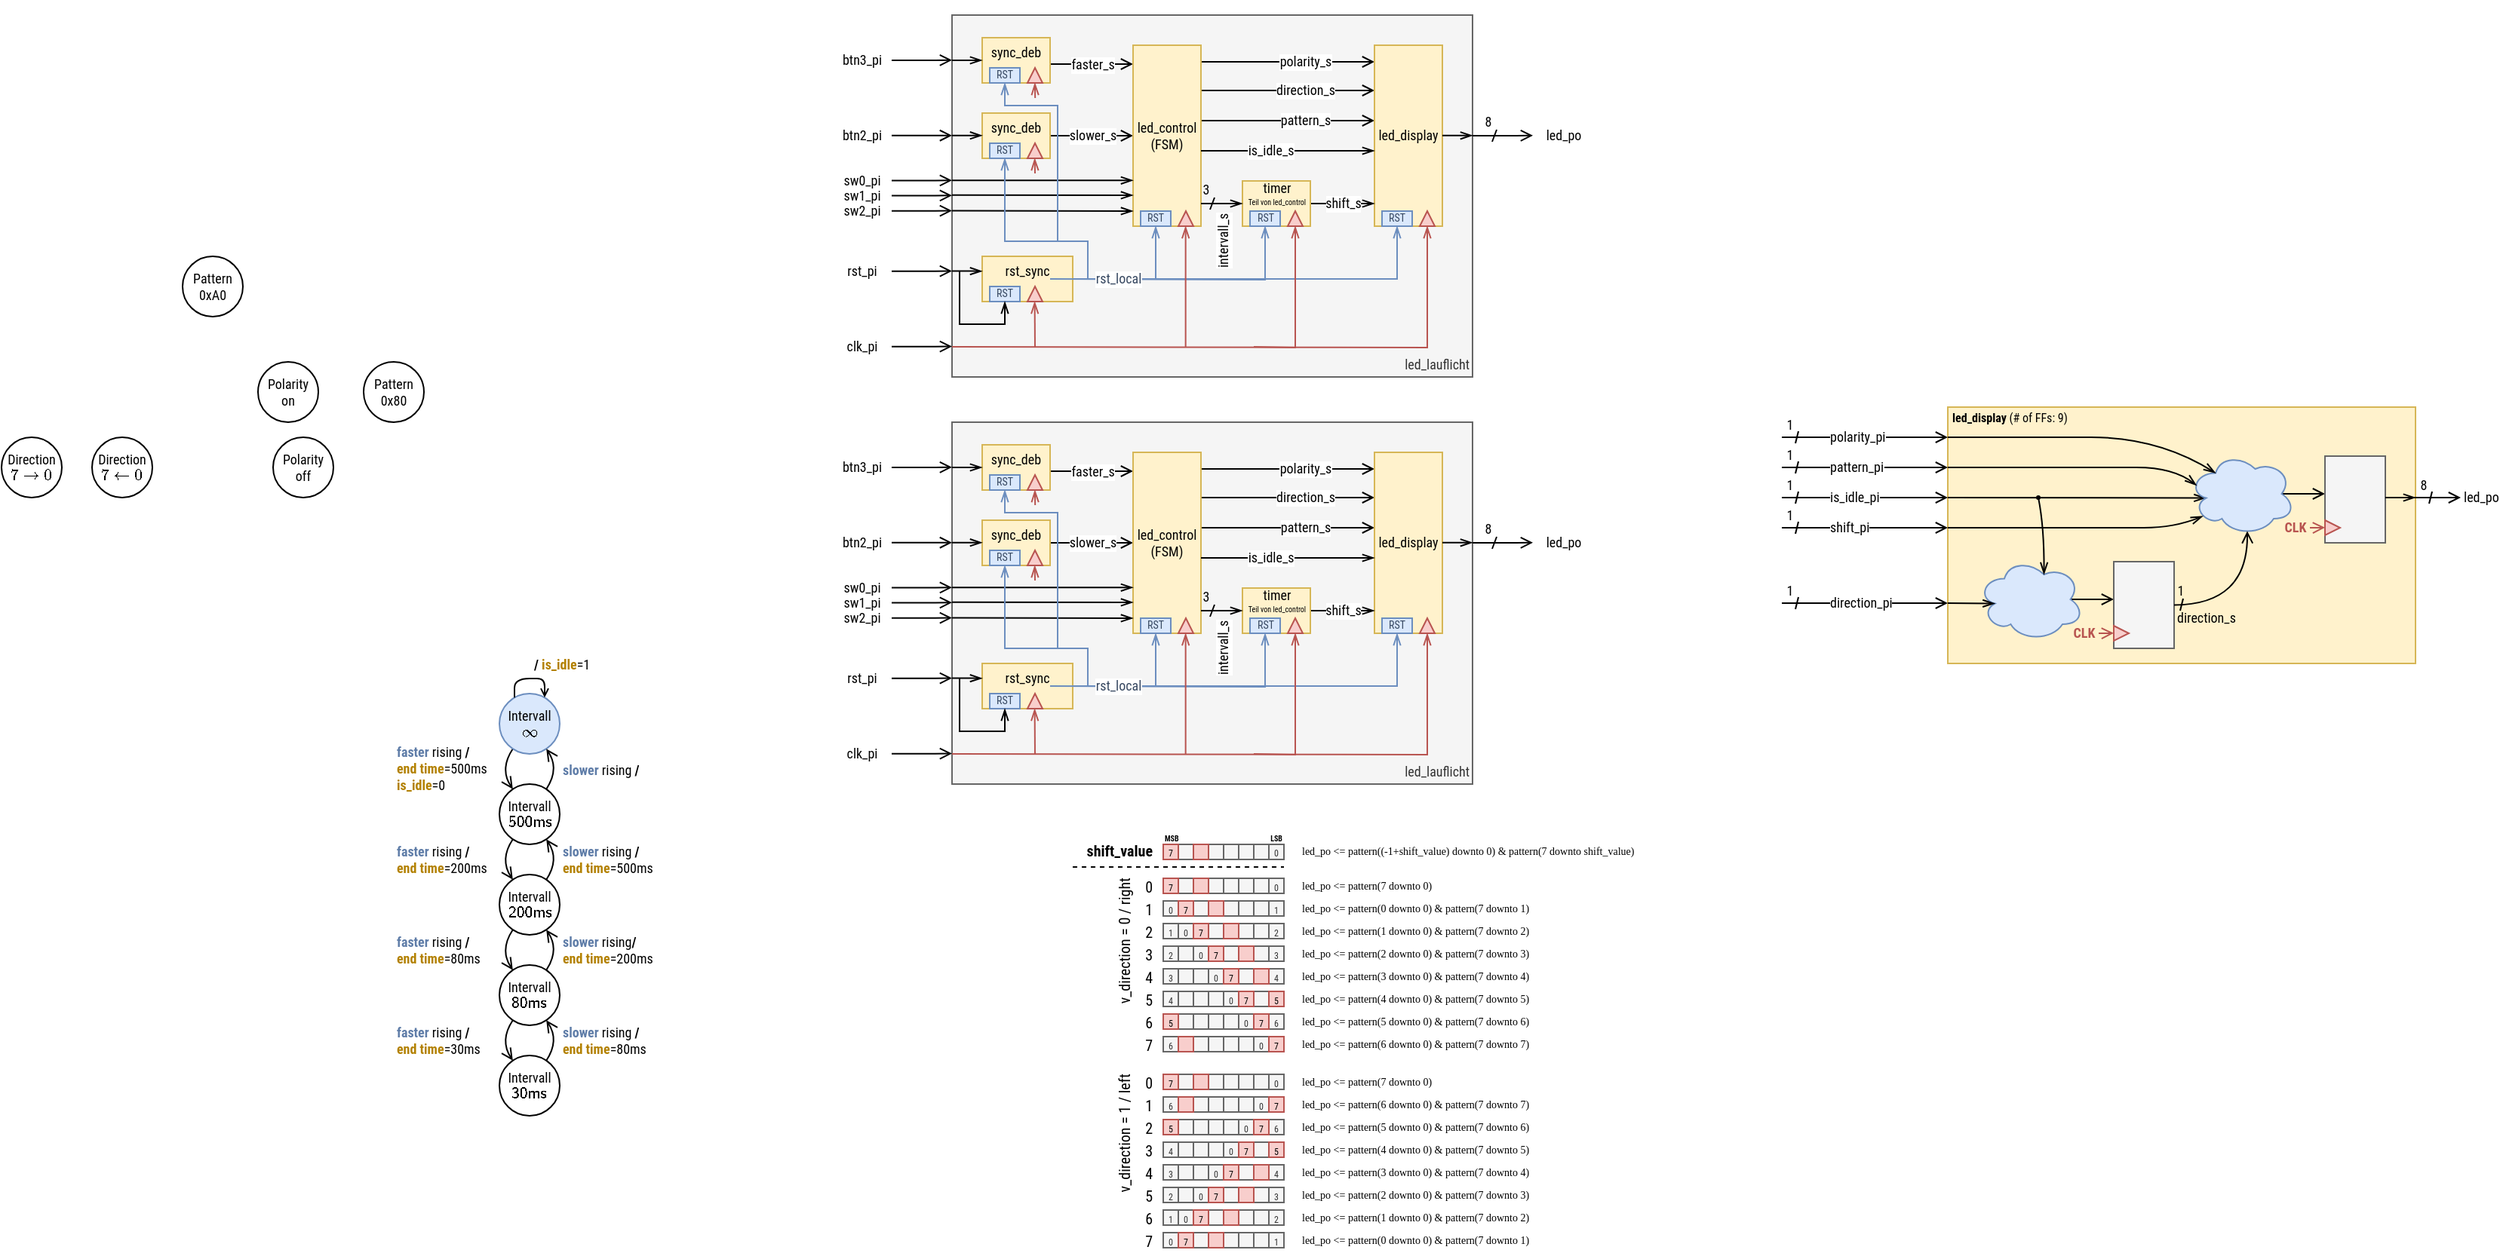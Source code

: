 <mxfile version="16.1.2" type="device"><diagram id="3V6u8c6dzcWn1OZuT9nC" name="Page-1"><mxGraphModel dx="380" dy="698" grid="1" gridSize="10" guides="1" tooltips="1" connect="1" arrows="1" fold="1" page="0" pageScale="1" pageWidth="1169" pageHeight="827" math="1" shadow="0"><root><mxCell id="0"/><mxCell id="1" parent="0"/><mxCell id="Vs_blHcRCNotjjK2Zevc-1" value="led_display&lt;span style=&quot;font-weight: normal; font-size: 8px;&quot;&gt; (# of FFs: 9)&lt;/span&gt;" style="rounded=0;whiteSpace=wrap;html=1;shadow=0;fontFamily=Roboto Condensed;fontSource=https%3A%2F%2Ffonts.googleapis.com%2Fcss%3Ffamily%3DRoboto%2BCondensed;fontSize=8;fillColor=#FFF2CC;strokeColor=#d6b656;align=left;verticalAlign=top;spacingLeft=1;spacingBottom=0;spacingTop=-4;fontStyle=1" parent="1" vertex="1"><mxGeometry x="1480" y="70" width="310" height="170" as="geometry"/></mxCell><mxCell id="YdDfToDjd2r4eALnG1Gx-11" value="" style="orthogonalLoop=1;jettySize=auto;html=1;fontFamily=Roboto Condensed;fontSource=https%3A%2F%2Ffonts.googleapis.com%2Fcss%3Ffamily%3DRoboto%2BCondensed;fontSize=9;endArrow=openThin;endFill=0;strokeColor=default;entryX=0.16;entryY=0.55;entryDx=0;entryDy=0;entryPerimeter=0;curved=1;startSize=4;labelBackgroundColor=none;align=left;spacingBottom=1;" parent="1" target="Vs_blHcRCNotjjK2Zevc-15" edge="1"><mxGeometry x="-1" relative="1" as="geometry"><mxPoint x="1480" y="130" as="sourcePoint"/><mxPoint x="1531.2" y="145.25" as="targetPoint"/><Array as="points"><mxPoint x="1520" y="130"/></Array><mxPoint as="offset"/></mxGeometry></mxCell><mxCell id="_R5E_n9bZVhZi8qxhZSG-194" value="" style="rounded=0;whiteSpace=wrap;html=1;shadow=0;fontFamily=Roboto Condensed;fontSource=https%3A%2F%2Ffonts.googleapis.com%2Fcss%3Ffamily%3DRoboto%2BCondensed;fontSize=9;verticalAlign=bottom;align=right;strokeColor=none;" parent="1" vertex="1"><mxGeometry x="740" y="70" width="510" height="260" as="geometry"/></mxCell><mxCell id="_R5E_n9bZVhZi8qxhZSG-5" value="" style="rounded=0;whiteSpace=wrap;html=1;shadow=0;fontFamily=Roboto Condensed;fontSource=https%3A%2F%2Ffonts.googleapis.com%2Fcss%3Ffamily%3DRoboto%2BCondensed;fontSize=6;strokeColor=#666666;fillColor=#f5f5f5;fontColor=#333333;" parent="1" vertex="1"><mxGeometry x="970" y="360" width="10" height="10" as="geometry"/></mxCell><mxCell id="_R5E_n9bZVhZi8qxhZSG-7" value="" style="rounded=0;whiteSpace=wrap;html=1;shadow=0;fontFamily=Roboto Condensed;fontSource=https%3A%2F%2Ffonts.googleapis.com%2Fcss%3Ffamily%3DRoboto%2BCondensed;fontSize=6;strokeColor=#666666;fillColor=#f5f5f5;fontColor=#333333;" parent="1" vertex="1"><mxGeometry x="990" y="360" width="10" height="10" as="geometry"/></mxCell><mxCell id="_R5E_n9bZVhZi8qxhZSG-9" value="" style="rounded=0;whiteSpace=wrap;html=1;shadow=0;fontFamily=Roboto Condensed;fontSource=https%3A%2F%2Ffonts.googleapis.com%2Fcss%3Ffamily%3DRoboto%2BCondensed;fontSize=6;strokeColor=#666666;fillColor=#f5f5f5;fontColor=#333333;" parent="1" vertex="1"><mxGeometry x="1000" y="360" width="10" height="10" as="geometry"/></mxCell><mxCell id="_R5E_n9bZVhZi8qxhZSG-10" value="" style="rounded=0;whiteSpace=wrap;html=1;shadow=0;fontFamily=Roboto Condensed;fontSource=https%3A%2F%2Ffonts.googleapis.com%2Fcss%3Ffamily%3DRoboto%2BCondensed;fontSize=6;strokeColor=#666666;fillColor=#f5f5f5;fontColor=#333333;" parent="1" vertex="1"><mxGeometry x="1010" y="360" width="10" height="10" as="geometry"/></mxCell><mxCell id="_R5E_n9bZVhZi8qxhZSG-11" value="" style="rounded=0;whiteSpace=wrap;html=1;shadow=0;fontFamily=Roboto Condensed;fontSource=https%3A%2F%2Ffonts.googleapis.com%2Fcss%3Ffamily%3DRoboto%2BCondensed;fontSize=6;strokeColor=#666666;fillColor=#f5f5f5;fontColor=#333333;" parent="1" vertex="1"><mxGeometry x="1020" y="360" width="10" height="10" as="geometry"/></mxCell><mxCell id="_R5E_n9bZVhZi8qxhZSG-12" value="0" style="rounded=0;whiteSpace=wrap;html=1;shadow=0;fontFamily=Roboto Condensed;fontSource=https%3A%2F%2Ffonts.googleapis.com%2Fcss%3Ffamily%3DRoboto%2BCondensed;fontSize=6;strokeColor=#666666;fillColor=#f5f5f5;fontColor=#333333;" parent="1" vertex="1"><mxGeometry x="1030" y="360" width="10" height="10" as="geometry"/></mxCell><mxCell id="4OyR7Du4RBKgADdT6z0c-23" value="&lt;b style=&quot;color: rgb(95 , 125 , 168)&quot;&gt;faster &lt;/b&gt;rising&lt;b style=&quot;color: rgb(95 , 125 , 168)&quot;&gt;&amp;nbsp;&lt;/b&gt;&lt;b&gt;/&lt;/b&gt;&lt;br&gt;&lt;b&gt;&lt;font color=&quot;#b38100&quot;&gt;end time&lt;/font&gt;&lt;/b&gt;=500ms&lt;br&gt;&lt;b style=&quot;font-family: &amp;quot;roboto condensed&amp;quot;;&quot;&gt;&lt;font color=&quot;#b38100&quot;&gt;is_idle&lt;/font&gt;&lt;/b&gt;&lt;span style=&quot;font-family: &amp;quot;roboto condensed&amp;quot;;&quot;&gt;=0&lt;/span&gt;" style="edgeStyle=none;curved=1;orthogonalLoop=1;jettySize=auto;html=1;fontFamily=Roboto Condensed;fontSize=9;endArrow=open;endFill=0;strokeColor=default;fontSource=https%3A%2F%2Ffonts.googleapis.com%2Fcss%3Ffamily%3DRoboto%2BCondensed;align=left;" parent="1" source="4OyR7Du4RBKgADdT6z0c-17" target="4OyR7Du4RBKgADdT6z0c-18" edge="1"><mxGeometry y="-70" relative="1" as="geometry"><mxPoint x="475.91" y="305.91" as="sourcePoint"/><Array as="points"><mxPoint x="520" y="310"/></Array><mxPoint x="-12" y="-39" as="offset"/></mxGeometry></mxCell><mxCell id="4OyR7Du4RBKgADdT6z0c-17" value="Intervall&lt;br&gt;\(\infty\)" style="ellipse;whiteSpace=wrap;html=1;aspect=fixed;fontFamily=Roboto Condensed;fontSize=9;fontSource=https%3A%2F%2Ffonts.googleapis.com%2Fcss%3Ffamily%3DRoboto%2BCondensed;shadow=0;fillColor=#dae8fc;strokeColor=#6c8ebf;" parent="1" vertex="1"><mxGeometry x="520" y="260" width="40" height="40" as="geometry"/></mxCell><mxCell id="4OyR7Du4RBKgADdT6z0c-24" value="&lt;b style=&quot;color: rgb(95 , 125 , 168)&quot;&gt;faster&amp;nbsp;&lt;/b&gt;rising&lt;b style=&quot;color: rgb(95 , 125 , 168)&quot;&gt;&amp;nbsp;&lt;/b&gt;&lt;b&gt;/&lt;/b&gt;&lt;br&gt;&lt;b&gt;&lt;font color=&quot;#b38100&quot;&gt;end time&lt;/font&gt;&lt;/b&gt;=200ms" style="edgeStyle=none;curved=1;orthogonalLoop=1;jettySize=auto;html=1;fontFamily=Roboto Condensed;fontSize=9;endArrow=open;endFill=0;strokeColor=default;fontSource=https%3A%2F%2Ffonts.googleapis.com%2Fcss%3Ffamily%3DRoboto%2BCondensed;align=left;" parent="1" source="4OyR7Du4RBKgADdT6z0c-18" target="4OyR7Du4RBKgADdT6z0c-19" edge="1"><mxGeometry y="-70" relative="1" as="geometry"><Array as="points"><mxPoint x="520" y="370"/></Array><mxPoint x="-12" y="-39" as="offset"/></mxGeometry></mxCell><mxCell id="zloKbLIG2KWz4-Eo9FWS-71" value="&lt;b style=&quot;font-family: &amp;quot;roboto condensed&amp;quot; ; font-size: 9px ; color: rgb(95 , 125 , 168)&quot;&gt;slower&amp;nbsp;&lt;/b&gt;&lt;span style=&quot;font-family: &amp;quot;roboto condensed&amp;quot; ; font-size: 9px&quot;&gt;rising&lt;/span&gt;&lt;b style=&quot;font-family: &amp;quot;roboto condensed&amp;quot; ; font-size: 9px&quot;&gt;&lt;font color=&quot;#5f7da8&quot;&gt;&amp;nbsp;&lt;/font&gt;/&lt;/b&gt;" style="edgeStyle=none;curved=1;orthogonalLoop=1;jettySize=auto;html=1;endArrow=open;endFill=0;align=left;" parent="1" source="4OyR7Du4RBKgADdT6z0c-18" target="4OyR7Du4RBKgADdT6z0c-17" edge="1"><mxGeometry relative="1" as="geometry"><Array as="points"><mxPoint x="560" y="310"/></Array><mxPoint as="offset"/><mxPoint x="645.858" y="304.142" as="targetPoint"/></mxGeometry></mxCell><mxCell id="4OyR7Du4RBKgADdT6z0c-18" value="Intervall&lt;br&gt;\(\mathsf{500\text{ms}}\)" style="ellipse;whiteSpace=wrap;html=1;aspect=fixed;fontFamily=Roboto Condensed;fontSize=9;fontSource=https%3A%2F%2Ffonts.googleapis.com%2Fcss%3Ffamily%3DRoboto%2BCondensed;" parent="1" vertex="1"><mxGeometry x="520" y="320" width="40" height="40" as="geometry"/></mxCell><mxCell id="4OyR7Du4RBKgADdT6z0c-25" value="&lt;b style=&quot;color: rgb(95 , 125 , 168)&quot;&gt;faster&amp;nbsp;&lt;/b&gt;rising&lt;b style=&quot;color: rgb(95 , 125 , 168)&quot;&gt;&amp;nbsp;&lt;/b&gt;&lt;b&gt;/&lt;/b&gt;&lt;br&gt;&lt;b&gt;&lt;font color=&quot;#b38100&quot;&gt;end time&lt;/font&gt;&lt;/b&gt;=80ms" style="edgeStyle=none;curved=1;orthogonalLoop=1;jettySize=auto;html=1;fontFamily=Roboto Condensed;fontSize=9;endArrow=open;endFill=0;strokeColor=default;fontSource=https%3A%2F%2Ffonts.googleapis.com%2Fcss%3Ffamily%3DRoboto%2BCondensed;align=left;" parent="1" source="4OyR7Du4RBKgADdT6z0c-19" target="4OyR7Du4RBKgADdT6z0c-20" edge="1"><mxGeometry y="-70" relative="1" as="geometry"><Array as="points"><mxPoint x="520" y="430"/></Array><mxPoint x="-12" y="-39" as="offset"/></mxGeometry></mxCell><mxCell id="4OyR7Du4RBKgADdT6z0c-30" value="&lt;b style=&quot;color: rgb(95 , 125 , 168)&quot;&gt;slower&amp;nbsp;&lt;/b&gt;rising&lt;b&gt;&lt;font color=&quot;#5f7da8&quot;&gt;&amp;nbsp;&lt;/font&gt;/&lt;/b&gt;&lt;br&gt;&lt;b&gt;&lt;font color=&quot;#b38100&quot;&gt;end time&lt;/font&gt;&lt;/b&gt;=500ms" style="edgeStyle=none;curved=1;orthogonalLoop=1;jettySize=auto;html=1;fontFamily=Roboto Condensed;fontSize=9;endArrow=open;endFill=0;strokeColor=default;fontSource=https%3A%2F%2Ffonts.googleapis.com%2Fcss%3Ffamily%3DRoboto%2BCondensed;align=left;" parent="1" source="4OyR7Du4RBKgADdT6z0c-19" target="4OyR7Du4RBKgADdT6z0c-18" edge="1"><mxGeometry relative="1" as="geometry"><Array as="points"><mxPoint x="560" y="370"/></Array><mxPoint as="offset"/></mxGeometry></mxCell><mxCell id="4OyR7Du4RBKgADdT6z0c-19" value="Intervall&lt;br&gt;\(\mathsf{200\text{ms}}\)" style="ellipse;whiteSpace=wrap;html=1;aspect=fixed;fontFamily=Roboto Condensed;fontSize=9;fontSource=https%3A%2F%2Ffonts.googleapis.com%2Fcss%3Ffamily%3DRoboto%2BCondensed;" parent="1" vertex="1"><mxGeometry x="520" y="380" width="40" height="40" as="geometry"/></mxCell><mxCell id="4OyR7Du4RBKgADdT6z0c-26" value="&lt;b style=&quot;color: rgb(95 , 125 , 168)&quot;&gt;faster&amp;nbsp;&lt;/b&gt;rising&lt;b style=&quot;color: rgb(95 , 125 , 168)&quot;&gt;&amp;nbsp;&lt;/b&gt;&lt;b&gt;/&lt;/b&gt;&lt;br&gt;&lt;b&gt;&lt;font color=&quot;#b38100&quot;&gt;end time&lt;/font&gt;&lt;/b&gt;=30ms" style="edgeStyle=none;curved=1;orthogonalLoop=1;jettySize=auto;html=1;fontFamily=Roboto Condensed;fontSize=9;endArrow=open;endFill=0;strokeColor=default;fontSource=https%3A%2F%2Ffonts.googleapis.com%2Fcss%3Ffamily%3DRoboto%2BCondensed;align=left;" parent="1" source="4OyR7Du4RBKgADdT6z0c-20" target="4OyR7Du4RBKgADdT6z0c-21" edge="1"><mxGeometry y="-70" relative="1" as="geometry"><Array as="points"><mxPoint x="520" y="490"/></Array><mxPoint x="-12" y="-39" as="offset"/></mxGeometry></mxCell><mxCell id="4OyR7Du4RBKgADdT6z0c-28" value="&lt;b style=&quot;color: rgb(95 , 125 , 168)&quot;&gt;slower&amp;nbsp;&lt;/b&gt;rising&lt;b&gt;/&lt;/b&gt;&lt;br&gt;&lt;b&gt;&lt;font color=&quot;#b38100&quot;&gt;end time&lt;/font&gt;&lt;/b&gt;=200ms" style="edgeStyle=none;curved=1;orthogonalLoop=1;jettySize=auto;html=1;fontFamily=Roboto Condensed;fontSize=9;endArrow=open;endFill=0;strokeColor=default;fontSource=https%3A%2F%2Ffonts.googleapis.com%2Fcss%3Ffamily%3DRoboto%2BCondensed;align=left;" parent="1" source="4OyR7Du4RBKgADdT6z0c-20" target="4OyR7Du4RBKgADdT6z0c-19" edge="1"><mxGeometry relative="1" as="geometry"><Array as="points"><mxPoint x="560" y="430"/></Array><mxPoint as="offset"/></mxGeometry></mxCell><mxCell id="4OyR7Du4RBKgADdT6z0c-20" value="Intervall&lt;br&gt;\(\mathsf{80\text{ms}}\)" style="ellipse;whiteSpace=wrap;html=1;aspect=fixed;fontFamily=Roboto Condensed;fontSize=9;fontSource=https%3A%2F%2Ffonts.googleapis.com%2Fcss%3Ffamily%3DRoboto%2BCondensed;" parent="1" vertex="1"><mxGeometry x="520" y="440" width="40" height="40" as="geometry"/></mxCell><mxCell id="4OyR7Du4RBKgADdT6z0c-27" value="&lt;b style=&quot;color: rgb(95 , 125 , 168)&quot;&gt;slower&amp;nbsp;&lt;/b&gt;rising&amp;nbsp;&lt;b&gt;/&lt;/b&gt;&lt;br&gt;&lt;b&gt;&lt;font color=&quot;#b38100&quot;&gt;end time&lt;/font&gt;&lt;/b&gt;=80ms" style="edgeStyle=none;curved=1;orthogonalLoop=1;jettySize=auto;html=1;fontFamily=Roboto Condensed;fontSize=9;endArrow=open;endFill=0;strokeColor=default;fontSource=https%3A%2F%2Ffonts.googleapis.com%2Fcss%3Ffamily%3DRoboto%2BCondensed;align=left;" parent="1" source="4OyR7Du4RBKgADdT6z0c-21" target="4OyR7Du4RBKgADdT6z0c-20" edge="1"><mxGeometry relative="1" as="geometry"><Array as="points"><mxPoint x="560" y="490"/></Array><mxPoint as="offset"/></mxGeometry></mxCell><mxCell id="4OyR7Du4RBKgADdT6z0c-21" value="Intervall&lt;br&gt;\(\mathsf{30\text{ms}}\)" style="ellipse;whiteSpace=wrap;html=1;aspect=fixed;fontFamily=Roboto Condensed;fontSize=9;fontSource=https%3A%2F%2Ffonts.googleapis.com%2Fcss%3Ffamily%3DRoboto%2BCondensed;" parent="1" vertex="1"><mxGeometry x="520" y="500" width="40" height="40" as="geometry"/></mxCell><mxCell id="4OyR7Du4RBKgADdT6z0c-49" style="edgeStyle=none;curved=1;orthogonalLoop=1;jettySize=auto;html=1;fontFamily=Roboto Condensed;fontSource=https%3A%2F%2Ffonts.googleapis.com%2Fcss%3Ffamily%3DRoboto%2BCondensed;fontSize=9;endArrow=open;endFill=0;strokeColor=default;" parent="1" edge="1"><mxGeometry relative="1" as="geometry"><mxPoint x="488.944" y="142.111" as="targetPoint"/><Array as="points"><mxPoint x="500" y="120"/></Array></mxGeometry></mxCell><mxCell id="4OyR7Du4RBKgADdT6z0c-50" style="edgeStyle=none;curved=1;orthogonalLoop=1;jettySize=auto;html=1;fontFamily=Roboto Condensed;fontSource=https%3A%2F%2Ffonts.googleapis.com%2Fcss%3Ffamily%3DRoboto%2BCondensed;fontSize=9;endArrow=open;endFill=0;strokeColor=default;" parent="1" edge="1"><mxGeometry relative="1" as="geometry"><mxPoint x="428.944" y="142.111" as="targetPoint"/><Array as="points"><mxPoint x="450" y="100"/></Array></mxGeometry></mxCell><mxCell id="4OyR7Du4RBKgADdT6z0c-47" style="edgeStyle=none;curved=1;orthogonalLoop=1;jettySize=auto;html=1;fontFamily=Roboto Condensed;fontSource=https%3A%2F%2Ffonts.googleapis.com%2Fcss%3Ffamily%3DRoboto%2BCondensed;fontSize=9;endArrow=open;endFill=0;strokeColor=default;" parent="1" edge="1"><mxGeometry relative="1" as="geometry"><mxPoint x="420" y="140" as="targetPoint"/><Array as="points"><mxPoint x="420" y="30"/></Array></mxGeometry></mxCell><mxCell id="4OyR7Du4RBKgADdT6z0c-48" style="edgeStyle=none;curved=1;orthogonalLoop=1;jettySize=auto;html=1;fontFamily=Roboto Condensed;fontSource=https%3A%2F%2Ffonts.googleapis.com%2Fcss%3Ffamily%3DRoboto%2BCondensed;fontSize=9;endArrow=open;endFill=0;strokeColor=default;" parent="1" edge="1"><mxGeometry relative="1" as="geometry"><mxPoint x="480" y="140" as="targetPoint"/><Array as="points"><mxPoint x="480" y="80"/></Array></mxGeometry></mxCell><mxCell id="4OyR7Du4RBKgADdT6z0c-44" style="edgeStyle=none;curved=1;orthogonalLoop=1;jettySize=auto;html=1;fontFamily=Roboto Condensed;fontSource=https%3A%2F%2Ffonts.googleapis.com%2Fcss%3Ffamily%3DRoboto%2BCondensed;fontSize=9;endArrow=open;endFill=0;strokeColor=default;" parent="1" edge="1"><mxGeometry relative="1" as="geometry"><mxPoint x="560" y="40" as="targetPoint"/><Array as="points"><mxPoint x="660" y="40"/></Array></mxGeometry></mxCell><mxCell id="4OyR7Du4RBKgADdT6z0c-45" style="edgeStyle=none;curved=1;orthogonalLoop=1;jettySize=auto;html=1;fontFamily=Roboto Condensed;fontSource=https%3A%2F%2Ffonts.googleapis.com%2Fcss%3Ffamily%3DRoboto%2BCondensed;fontSize=9;endArrow=open;endFill=0;strokeColor=default;" parent="1" edge="1"><mxGeometry relative="1" as="geometry"><mxPoint x="560" y="100" as="targetPoint"/><Array as="points"><mxPoint x="630" y="100"/></Array></mxGeometry></mxCell><mxCell id="4OyR7Du4RBKgADdT6z0c-43" style="edgeStyle=none;curved=1;orthogonalLoop=1;jettySize=auto;html=1;fontFamily=Roboto Condensed;fontSource=https%3A%2F%2Ffonts.googleapis.com%2Fcss%3Ffamily%3DRoboto%2BCondensed;fontSize=9;endArrow=open;endFill=0;strokeColor=default;" parent="1" edge="1"><mxGeometry relative="1" as="geometry"><mxPoint x="557.889" y="108.944" as="targetPoint"/><Array as="points"><mxPoint x="580" y="120"/></Array></mxGeometry></mxCell><mxCell id="4OyR7Du4RBKgADdT6z0c-46" style="edgeStyle=none;curved=1;orthogonalLoop=1;jettySize=auto;html=1;fontFamily=Roboto Condensed;fontSource=https%3A%2F%2Ffonts.googleapis.com%2Fcss%3Ffamily%3DRoboto%2BCondensed;fontSize=9;endArrow=open;endFill=0;strokeColor=default;" parent="1" edge="1"><mxGeometry relative="1" as="geometry"><mxPoint x="556.641" y="51.094" as="targetPoint"/><Array as="points"><mxPoint x="600" y="80"/></Array></mxGeometry></mxCell><mxCell id="4OyR7Du4RBKgADdT6z0c-51" value="led_lauflicht" style="rounded=0;whiteSpace=wrap;html=1;shadow=0;fontFamily=Roboto Condensed;fontSource=https%3A%2F%2Ffonts.googleapis.com%2Fcss%3Ffamily%3DRoboto%2BCondensed;fontSize=9;fillColor=#f5f5f5;fontColor=#333333;strokeColor=#666666;verticalAlign=bottom;align=right;" parent="1" vertex="1"><mxGeometry x="820" y="80" width="345" height="240" as="geometry"/></mxCell><mxCell id="4OyR7Du4RBKgADdT6z0c-56" value="faster_s" style="edgeStyle=elbowEdgeStyle;orthogonalLoop=1;jettySize=auto;html=1;fontFamily=Roboto Condensed;fontSource=https%3A%2F%2Ffonts.googleapis.com%2Fcss%3Ffamily%3DRoboto%2BCondensed;fontSize=9;endArrow=open;endFill=0;strokeColor=default;elbow=vertical;" parent="1" source="4OyR7Du4RBKgADdT6z0c-52" target="4OyR7Du4RBKgADdT6z0c-54" edge="1"><mxGeometry relative="1" as="geometry"/></mxCell><mxCell id="4OyR7Du4RBKgADdT6z0c-52" value="sync_deb" style="rounded=0;whiteSpace=wrap;html=1;shadow=0;fontFamily=Roboto Condensed;fontSource=https%3A%2F%2Ffonts.googleapis.com%2Fcss%3Ffamily%3DRoboto%2BCondensed;fontSize=9;fillColor=#fff2cc;strokeColor=#d6b656;spacingBottom=10;" parent="1" vertex="1"><mxGeometry x="840" y="95" width="45" height="30" as="geometry"/></mxCell><mxCell id="4OyR7Du4RBKgADdT6z0c-57" value="slower_s" style="edgeStyle=elbowEdgeStyle;orthogonalLoop=1;jettySize=auto;elbow=vertical;html=1;fontFamily=Roboto Condensed;fontSource=https%3A%2F%2Ffonts.googleapis.com%2Fcss%3Ffamily%3DRoboto%2BCondensed;fontSize=9;endArrow=open;endFill=0;strokeColor=default;" parent="1" source="4OyR7Du4RBKgADdT6z0c-53" edge="1"><mxGeometry relative="1" as="geometry"><mxPoint x="940" y="160" as="targetPoint"/></mxGeometry></mxCell><mxCell id="4OyR7Du4RBKgADdT6z0c-53" value="sync_deb" style="rounded=0;whiteSpace=wrap;html=1;shadow=0;fontFamily=Roboto Condensed;fontSource=https%3A%2F%2Ffonts.googleapis.com%2Fcss%3Ffamily%3DRoboto%2BCondensed;fontSize=9;fillColor=#fff2cc;strokeColor=#d6b656;spacingBottom=10;" parent="1" vertex="1"><mxGeometry x="840" y="145" width="45" height="30" as="geometry"/></mxCell><mxCell id="4OyR7Du4RBKgADdT6z0c-64" value="polarity_s" style="edgeStyle=elbowEdgeStyle;orthogonalLoop=1;jettySize=auto;html=1;fontFamily=Roboto Condensed;fontSource=https%3A%2F%2Ffonts.googleapis.com%2Fcss%3Ffamily%3DRoboto%2BCondensed;fontSize=9;endArrow=open;endFill=0;strokeColor=default;" parent="1" source="4OyR7Du4RBKgADdT6z0c-54" target="4OyR7Du4RBKgADdT6z0c-58" edge="1"><mxGeometry x="0.2" relative="1" as="geometry"><mxPoint x="1000" y="111" as="sourcePoint"/><mxPoint x="1100" y="111" as="targetPoint"/><Array as="points"><mxPoint x="1035" y="111"/></Array><mxPoint as="offset"/></mxGeometry></mxCell><mxCell id="4OyR7Du4RBKgADdT6z0c-65" value="direction_s" style="edgeStyle=elbowEdgeStyle;orthogonalLoop=1;jettySize=auto;html=1;fontFamily=Roboto Condensed;fontSource=https%3A%2F%2Ffonts.googleapis.com%2Fcss%3Ffamily%3DRoboto%2BCondensed;fontSize=9;endArrow=open;endFill=0;strokeColor=default;" parent="1" source="4OyR7Du4RBKgADdT6z0c-54" target="4OyR7Du4RBKgADdT6z0c-58" edge="1"><mxGeometry x="0.2" relative="1" as="geometry"><Array as="points"><mxPoint x="1035" y="130"/></Array><mxPoint as="offset"/></mxGeometry></mxCell><mxCell id="4OyR7Du4RBKgADdT6z0c-66" value="pattern_s" style="edgeStyle=elbowEdgeStyle;orthogonalLoop=1;jettySize=auto;html=1;fontFamily=Roboto Condensed;fontSource=https%3A%2F%2Ffonts.googleapis.com%2Fcss%3Ffamily%3DRoboto%2BCondensed;fontSize=9;endArrow=open;endFill=0;strokeColor=default;" parent="1" source="4OyR7Du4RBKgADdT6z0c-54" target="4OyR7Du4RBKgADdT6z0c-58" edge="1"><mxGeometry x="0.2" relative="1" as="geometry"><Array as="points"><mxPoint x="1035" y="150"/></Array><mxPoint as="offset"/></mxGeometry></mxCell><mxCell id="4OyR7Du4RBKgADdT6z0c-54" value="led_control&lt;br&gt;(FSM)" style="rounded=0;whiteSpace=wrap;html=1;shadow=0;fontFamily=Roboto Condensed;fontSource=https%3A%2F%2Ffonts.googleapis.com%2Fcss%3Ffamily%3DRoboto%2BCondensed;fontSize=9;fillColor=#fff2cc;strokeColor=#d6b656;" parent="1" vertex="1"><mxGeometry x="940" y="100" width="45" height="120" as="geometry"/></mxCell><mxCell id="4OyR7Du4RBKgADdT6z0c-58" value="led_display" style="rounded=0;whiteSpace=wrap;html=1;shadow=0;fontFamily=Roboto Condensed;fontSource=https%3A%2F%2Ffonts.googleapis.com%2Fcss%3Ffamily%3DRoboto%2BCondensed;fontSize=9;fillColor=#fff2cc;strokeColor=#d6b656;" parent="1" vertex="1"><mxGeometry x="1100" y="100" width="45" height="120" as="geometry"/></mxCell><mxCell id="4OyR7Du4RBKgADdT6z0c-59" value="" style="edgeStyle=elbowEdgeStyle;orthogonalLoop=1;jettySize=auto;html=1;fontFamily=Roboto Condensed;fontSource=https%3A%2F%2Ffonts.googleapis.com%2Fcss%3Ffamily%3DRoboto%2BCondensed;fontSize=9;endArrow=openThin;endFill=0;strokeColor=default;" parent="1" target="4OyR7Du4RBKgADdT6z0c-52" edge="1"><mxGeometry relative="1" as="geometry"><mxPoint x="820" y="110" as="sourcePoint"/><mxPoint x="1050" y="120.333" as="targetPoint"/></mxGeometry></mxCell><mxCell id="4OyR7Du4RBKgADdT6z0c-60" value="btn3_pi" style="edgeStyle=elbowEdgeStyle;orthogonalLoop=1;jettySize=auto;html=1;fontFamily=Roboto Condensed;fontSource=https%3A%2F%2Ffonts.googleapis.com%2Fcss%3Ffamily%3DRoboto%2BCondensed;fontSize=9;endArrow=open;endFill=0;strokeColor=default;" parent="1" edge="1"><mxGeometry x="-1" y="20" relative="1" as="geometry"><mxPoint x="780" y="110" as="sourcePoint"/><mxPoint x="820" y="109.9" as="targetPoint"/><mxPoint x="-20" y="20" as="offset"/></mxGeometry></mxCell><mxCell id="4OyR7Du4RBKgADdT6z0c-61" value="btn2_pi" style="edgeStyle=elbowEdgeStyle;orthogonalLoop=1;jettySize=auto;html=1;fontFamily=Roboto Condensed;fontSource=https%3A%2F%2Ffonts.googleapis.com%2Fcss%3Ffamily%3DRoboto%2BCondensed;fontSize=9;endArrow=open;endFill=0;strokeColor=default;" parent="1" edge="1"><mxGeometry x="-1" y="20" relative="1" as="geometry"><mxPoint x="780" y="159.93" as="sourcePoint"/><mxPoint x="820" y="159.83" as="targetPoint"/><mxPoint x="-20" y="20" as="offset"/></mxGeometry></mxCell><mxCell id="4OyR7Du4RBKgADdT6z0c-62" value="" style="edgeStyle=elbowEdgeStyle;orthogonalLoop=1;jettySize=auto;html=1;fontFamily=Roboto Condensed;fontSource=https%3A%2F%2Ffonts.googleapis.com%2Fcss%3Ffamily%3DRoboto%2BCondensed;fontSize=9;endArrow=openThin;endFill=0;strokeColor=default;exitX=0;exitY=0.238;exitDx=0;exitDy=0;exitPerimeter=0;" parent="1" edge="1"><mxGeometry relative="1" as="geometry"><mxPoint x="820" y="159.83" as="sourcePoint"/><mxPoint x="840" y="159.85" as="targetPoint"/></mxGeometry></mxCell><mxCell id="4OyR7Du4RBKgADdT6z0c-70" value="Direction&lt;br&gt;\(7 \gets 0\)" style="ellipse;whiteSpace=wrap;html=1;aspect=fixed;fontFamily=Roboto Condensed;fontSize=9;fontSource=https%3A%2F%2Ffonts.googleapis.com%2Fcss%3Ffamily%3DRoboto%2BCondensed;" parent="1" vertex="1"><mxGeometry x="250" y="90" width="40" height="40" as="geometry"/></mxCell><mxCell id="4OyR7Du4RBKgADdT6z0c-71" value="Direction&lt;br&gt;\(7 \to 0\)" style="ellipse;whiteSpace=wrap;html=1;aspect=fixed;fontFamily=Roboto Condensed;fontSize=9;fontSource=https%3A%2F%2Ffonts.googleapis.com%2Fcss%3Ffamily%3DRoboto%2BCondensed;" parent="1" vertex="1"><mxGeometry x="190" y="90" width="40" height="40" as="geometry"/></mxCell><mxCell id="4OyR7Du4RBKgADdT6z0c-72" value="Pattern&lt;br&gt;0x80" style="ellipse;whiteSpace=wrap;html=1;aspect=fixed;fontFamily=Roboto Condensed;fontSize=9;fontSource=https%3A%2F%2Ffonts.googleapis.com%2Fcss%3Ffamily%3DRoboto%2BCondensed;" parent="1" vertex="1"><mxGeometry x="430" y="40" width="40" height="40" as="geometry"/></mxCell><mxCell id="4OyR7Du4RBKgADdT6z0c-73" value="Pattern&lt;br&gt;0xA0" style="ellipse;whiteSpace=wrap;html=1;aspect=fixed;fontFamily=Roboto Condensed;fontSize=9;fontSource=https%3A%2F%2Ffonts.googleapis.com%2Fcss%3Ffamily%3DRoboto%2BCondensed;" parent="1" vertex="1"><mxGeometry x="310" y="-30" width="40" height="40" as="geometry"/></mxCell><mxCell id="4OyR7Du4RBKgADdT6z0c-74" value="Polarity&lt;br&gt;on" style="ellipse;whiteSpace=wrap;html=1;aspect=fixed;fontFamily=Roboto Condensed;fontSize=9;fontSource=https%3A%2F%2Ffonts.googleapis.com%2Fcss%3Ffamily%3DRoboto%2BCondensed;" parent="1" vertex="1"><mxGeometry x="360" y="40" width="40" height="40" as="geometry"/></mxCell><mxCell id="4OyR7Du4RBKgADdT6z0c-75" value="Polarity&lt;br&gt;off" style="ellipse;whiteSpace=wrap;html=1;aspect=fixed;fontFamily=Roboto Condensed;fontSize=9;fontSource=https%3A%2F%2Ffonts.googleapis.com%2Fcss%3Ffamily%3DRoboto%2BCondensed;" parent="1" vertex="1"><mxGeometry x="370" y="90" width="40" height="40" as="geometry"/></mxCell><mxCell id="4OyR7Du4RBKgADdT6z0c-86" value="shift_s" style="edgeStyle=elbowEdgeStyle;orthogonalLoop=1;jettySize=auto;html=1;labelBackgroundColor=default;fontFamily=Roboto Condensed;fontSource=https%3A%2F%2Ffonts.googleapis.com%2Fcss%3Ffamily%3DRoboto%2BCondensed;fontSize=9;endArrow=openThin;endFill=0;strokeColor=default;exitX=1;exitY=0.5;exitDx=0;exitDy=0;" parent="1" source="4OyR7Du4RBKgADdT6z0c-85" target="4OyR7Du4RBKgADdT6z0c-58" edge="1"><mxGeometry relative="1" as="geometry"><Array as="points"><mxPoint x="1080" y="205"/></Array></mxGeometry></mxCell><mxCell id="4OyR7Du4RBKgADdT6z0c-85" value="&lt;p style=&quot;line-height: 0.8&quot;&gt;timer&lt;br&gt;&lt;font style=&quot;font-size: 5px&quot;&gt;Teil von led_control&lt;/font&gt;&lt;br&gt;&lt;/p&gt;" style="rounded=0;whiteSpace=wrap;html=1;shadow=0;fontFamily=Roboto Condensed;fontSource=https%3A%2F%2Ffonts.googleapis.com%2Fcss%3Ffamily%3DRoboto%2BCondensed;fontSize=9;fillColor=#fff2cc;strokeColor=#d6b656;spacingBottom=12;" parent="1" vertex="1"><mxGeometry x="1012.5" y="190" width="45" height="30" as="geometry"/></mxCell><mxCell id="4OyR7Du4RBKgADdT6z0c-93" value="3" style="endArrow=none;html=1;labelBackgroundColor=none;fontFamily=Roboto Condensed;fontSource=https%3A%2F%2Ffonts.googleapis.com%2Fcss%3Ffamily%3DRoboto%2BCondensed;fontSize=9;strokeColor=default;" parent="1" edge="1"><mxGeometry x="1" y="8" width="50" height="50" relative="1" as="geometry"><mxPoint x="991" y="209" as="sourcePoint"/><mxPoint x="994" y="201" as="targetPoint"/><mxPoint x="2" y="-2" as="offset"/></mxGeometry></mxCell><mxCell id="4OyR7Du4RBKgADdT6z0c-95" value="" style="orthogonalLoop=1;jettySize=auto;html=1;fontFamily=Roboto Condensed;fontSource=https%3A%2F%2Ffonts.googleapis.com%2Fcss%3Ffamily%3DRoboto%2BCondensed;fontSize=9;endArrow=openThin;endFill=0;strokeColor=default;edgeStyle=elbowEdgeStyle;elbow=vertical;" parent="1" edge="1"><mxGeometry relative="1" as="geometry"><mxPoint x="820" y="189.67" as="sourcePoint"/><mxPoint x="940" y="189.67" as="targetPoint"/><Array as="points"><mxPoint x="900" y="189.67"/></Array></mxGeometry></mxCell><mxCell id="4OyR7Du4RBKgADdT6z0c-96" value="sw0_pi" style="edgeStyle=elbowEdgeStyle;orthogonalLoop=1;jettySize=auto;html=1;fontFamily=Roboto Condensed;fontSource=https%3A%2F%2Ffonts.googleapis.com%2Fcss%3Ffamily%3DRoboto%2BCondensed;fontSize=9;endArrow=open;endFill=0;strokeColor=default;" parent="1" edge="1"><mxGeometry x="-1" y="20" relative="1" as="geometry"><mxPoint x="780" y="189.77" as="sourcePoint"/><mxPoint x="820" y="189.67" as="targetPoint"/><mxPoint x="-20" y="20" as="offset"/></mxGeometry></mxCell><mxCell id="4OyR7Du4RBKgADdT6z0c-97" value="sw1_pi" style="edgeStyle=elbowEdgeStyle;orthogonalLoop=1;jettySize=auto;html=1;fontFamily=Roboto Condensed;fontSource=https%3A%2F%2Ffonts.googleapis.com%2Fcss%3Ffamily%3DRoboto%2BCondensed;fontSize=9;endArrow=open;endFill=0;strokeColor=default;" parent="1" edge="1"><mxGeometry x="-1" y="20" relative="1" as="geometry"><mxPoint x="780" y="199.77" as="sourcePoint"/><mxPoint x="820" y="199.67" as="targetPoint"/><mxPoint x="-20" y="20" as="offset"/></mxGeometry></mxCell><mxCell id="4OyR7Du4RBKgADdT6z0c-98" value="" style="edgeStyle=elbowEdgeStyle;orthogonalLoop=1;jettySize=auto;html=1;fontFamily=Roboto Condensed;fontSource=https%3A%2F%2Ffonts.googleapis.com%2Fcss%3Ffamily%3DRoboto%2BCondensed;fontSize=9;endArrow=openThin;endFill=0;strokeColor=default;exitX=0;exitY=0.238;exitDx=0;exitDy=0;exitPerimeter=0;elbow=vertical;" parent="1" edge="1"><mxGeometry relative="1" as="geometry"><mxPoint x="820" y="199.43" as="sourcePoint"/><mxPoint x="940" y="199.337" as="targetPoint"/></mxGeometry></mxCell><mxCell id="4OyR7Du4RBKgADdT6z0c-99" value="sw2_pi" style="edgeStyle=elbowEdgeStyle;orthogonalLoop=1;jettySize=auto;html=1;fontFamily=Roboto Condensed;fontSource=https%3A%2F%2Ffonts.googleapis.com%2Fcss%3Ffamily%3DRoboto%2BCondensed;fontSize=9;endArrow=open;endFill=0;strokeColor=default;" parent="1" edge="1"><mxGeometry x="-1" y="20" relative="1" as="geometry"><mxPoint x="780" y="209.86" as="sourcePoint"/><mxPoint x="820" y="209.76" as="targetPoint"/><mxPoint x="-20" y="20" as="offset"/></mxGeometry></mxCell><mxCell id="4OyR7Du4RBKgADdT6z0c-100" value="" style="edgeStyle=elbowEdgeStyle;orthogonalLoop=1;jettySize=auto;html=1;fontFamily=Roboto Condensed;fontSource=https%3A%2F%2Ffonts.googleapis.com%2Fcss%3Ffamily%3DRoboto%2BCondensed;fontSize=9;endArrow=openThin;endFill=0;strokeColor=default;exitX=0;exitY=0.238;exitDx=0;exitDy=0;exitPerimeter=0;elbow=vertical;" parent="1" target="4OyR7Du4RBKgADdT6z0c-54" edge="1"><mxGeometry relative="1" as="geometry"><mxPoint x="820" y="209.76" as="sourcePoint"/><mxPoint x="840" y="209.78" as="targetPoint"/></mxGeometry></mxCell><mxCell id="4OyR7Du4RBKgADdT6z0c-108" style="edgeStyle=orthogonalEdgeStyle;rounded=0;orthogonalLoop=1;jettySize=auto;html=1;exitX=1;exitY=0.5;exitDx=0;exitDy=0;entryX=0.5;entryY=1;entryDx=0;entryDy=0;labelBackgroundColor=default;fontFamily=Roboto Condensed;fontSource=https%3A%2F%2Ffonts.googleapis.com%2Fcss%3Ffamily%3DRoboto%2BCondensed;fontSize=7;fontColor=#374861;endArrow=openThin;endFill=0;strokeColor=#6c8ebf;elbow=vertical;fillColor=#dae8fc;" parent="1" source="4OyR7Du4RBKgADdT6z0c-101" target="4OyR7Du4RBKgADdT6z0c-107" edge="1"><mxGeometry relative="1" as="geometry"/></mxCell><mxCell id="4OyR7Du4RBKgADdT6z0c-101" value="rst_sync" style="rounded=0;whiteSpace=wrap;html=1;shadow=0;fontFamily=Roboto Condensed;fontSource=https%3A%2F%2Ffonts.googleapis.com%2Fcss%3Ffamily%3DRoboto%2BCondensed;fontSize=9;fillColor=#fff2cc;strokeColor=#d6b656;spacingBottom=10;" parent="1" vertex="1"><mxGeometry x="840" y="240" width="60" height="30" as="geometry"/></mxCell><mxCell id="4OyR7Du4RBKgADdT6z0c-102" value="rst_pi" style="edgeStyle=elbowEdgeStyle;orthogonalLoop=1;jettySize=auto;html=1;fontFamily=Roboto Condensed;fontSource=https%3A%2F%2Ffonts.googleapis.com%2Fcss%3Ffamily%3DRoboto%2BCondensed;fontSize=9;endArrow=open;endFill=0;strokeColor=default;" parent="1" edge="1"><mxGeometry x="-1" y="20" relative="1" as="geometry"><mxPoint x="780" y="249.9" as="sourcePoint"/><mxPoint x="820" y="249.8" as="targetPoint"/><mxPoint x="-20" y="20" as="offset"/></mxGeometry></mxCell><mxCell id="4OyR7Du4RBKgADdT6z0c-103" value="" style="edgeStyle=elbowEdgeStyle;orthogonalLoop=1;jettySize=auto;html=1;fontFamily=Roboto Condensed;fontSource=https%3A%2F%2Ffonts.googleapis.com%2Fcss%3Ffamily%3DRoboto%2BCondensed;fontSize=9;endArrow=openThin;endFill=0;strokeColor=default;exitX=0;exitY=0.238;exitDx=0;exitDy=0;exitPerimeter=0;" parent="1" edge="1"><mxGeometry relative="1" as="geometry"><mxPoint x="820" y="249.8" as="sourcePoint"/><mxPoint x="840" y="249.82" as="targetPoint"/></mxGeometry></mxCell><mxCell id="4OyR7Du4RBKgADdT6z0c-105" value="RST" style="rounded=0;whiteSpace=wrap;html=1;shadow=0;fontFamily=Roboto Condensed;fontSource=https%3A%2F%2Ffonts.googleapis.com%2Fcss%3Ffamily%3DRoboto%2BCondensed;fontSize=7;fillColor=#dae8fc;strokeColor=#6c8ebf;fontStyle=0;fontColor=#374861;" parent="1" vertex="1"><mxGeometry x="945" y="210" width="20" height="10" as="geometry"/></mxCell><mxCell id="4OyR7Du4RBKgADdT6z0c-107" value="RST" style="rounded=0;whiteSpace=wrap;html=1;shadow=0;fontFamily=Roboto Condensed;fontSource=https%3A%2F%2Ffonts.googleapis.com%2Fcss%3Ffamily%3DRoboto%2BCondensed;fontSize=7;fillColor=#dae8fc;strokeColor=#6c8ebf;fontStyle=0;fontColor=#374861;" parent="1" vertex="1"><mxGeometry x="1105" y="210" width="20" height="10" as="geometry"/></mxCell><mxCell id="4OyR7Du4RBKgADdT6z0c-92" value="is_idle_s" style="edgeStyle=elbowEdgeStyle;orthogonalLoop=1;jettySize=auto;html=1;labelBackgroundColor=default;fontFamily=Roboto Condensed;fontSource=https%3A%2F%2Ffonts.googleapis.com%2Fcss%3Ffamily%3DRoboto%2BCondensed;fontSize=9;endArrow=openThin;endFill=0;strokeColor=default;" parent="1" source="4OyR7Du4RBKgADdT6z0c-54" target="4OyR7Du4RBKgADdT6z0c-58" edge="1"><mxGeometry x="-0.2" relative="1" as="geometry"><mxPoint x="1042.5" y="170" as="sourcePoint"/><mxPoint x="980.111" y="270" as="targetPoint"/><Array as="points"><mxPoint x="1050" y="170"/></Array><mxPoint as="offset"/></mxGeometry></mxCell><mxCell id="4OyR7Du4RBKgADdT6z0c-109" value="led_po" style="edgeStyle=elbowEdgeStyle;orthogonalLoop=1;jettySize=auto;html=1;fontFamily=Roboto Condensed;fontSource=https%3A%2F%2Ffonts.googleapis.com%2Fcss%3Ffamily%3DRoboto%2BCondensed;fontSize=9;endArrow=open;endFill=0;strokeColor=default;" parent="1" edge="1"><mxGeometry x="1" y="20" relative="1" as="geometry"><mxPoint x="1165" y="159.99" as="sourcePoint"/><mxPoint x="1205" y="159.89" as="targetPoint"/><mxPoint x="20" y="20" as="offset"/></mxGeometry></mxCell><mxCell id="4OyR7Du4RBKgADdT6z0c-110" value="" style="edgeStyle=elbowEdgeStyle;orthogonalLoop=1;jettySize=auto;html=1;fontFamily=Roboto Condensed;fontSource=https%3A%2F%2Ffonts.googleapis.com%2Fcss%3Ffamily%3DRoboto%2BCondensed;fontSize=9;endArrow=openThin;endFill=0;strokeColor=default;" parent="1" edge="1"><mxGeometry relative="1" as="geometry"><mxPoint x="1145" y="159.89" as="sourcePoint"/><mxPoint x="1165" y="159.89" as="targetPoint"/></mxGeometry></mxCell><mxCell id="4OyR7Du4RBKgADdT6z0c-111" value="RST" style="rounded=0;whiteSpace=wrap;html=1;shadow=0;fontFamily=Roboto Condensed;fontSource=https%3A%2F%2Ffonts.googleapis.com%2Fcss%3Ffamily%3DRoboto%2BCondensed;fontSize=7;fillColor=#dae8fc;strokeColor=#6c8ebf;fontStyle=0;fontColor=#374861;" parent="1" vertex="1"><mxGeometry x="1017.5" y="210" width="20" height="10" as="geometry"/></mxCell><mxCell id="4OyR7Du4RBKgADdT6z0c-112" value="" style="rounded=0;orthogonalLoop=1;jettySize=auto;elbow=vertical;html=1;entryX=0.5;entryY=1;entryDx=0;entryDy=0;labelBackgroundColor=default;fontFamily=Roboto Condensed;fontSource=https%3A%2F%2Ffonts.googleapis.com%2Fcss%3Ffamily%3DRoboto%2BCondensed;fontSize=9;fontColor=#374861;endArrow=openThin;endFill=0;strokeColor=#6c8ebf;exitX=1;exitY=0.5;exitDx=0;exitDy=0;edgeStyle=orthogonalEdgeStyle;fillColor=#dae8fc;" parent="1" target="4OyR7Du4RBKgADdT6z0c-111" edge="1"><mxGeometry x="-0.455" relative="1" as="geometry"><mxPoint x="885" y="255" as="sourcePoint"/><mxPoint x="955" y="230" as="targetPoint"/><mxPoint as="offset"/></mxGeometry></mxCell><mxCell id="4OyR7Du4RBKgADdT6z0c-106" value="rst_local" style="rounded=0;orthogonalLoop=1;jettySize=auto;elbow=vertical;html=1;entryX=0.5;entryY=1;entryDx=0;entryDy=0;labelBackgroundColor=default;fontFamily=Roboto Condensed;fontSource=https%3A%2F%2Ffonts.googleapis.com%2Fcss%3Ffamily%3DRoboto%2BCondensed;fontSize=9;fontColor=#374861;endArrow=openThin;endFill=0;strokeColor=#6c8ebf;exitX=1;exitY=0.5;exitDx=0;exitDy=0;edgeStyle=orthogonalEdgeStyle;fillColor=#dae8fc;" parent="1" source="4OyR7Du4RBKgADdT6z0c-101" target="4OyR7Du4RBKgADdT6z0c-105" edge="1"><mxGeometry x="-0.333" relative="1" as="geometry"><mxPoint as="offset"/></mxGeometry></mxCell><mxCell id="4OyR7Du4RBKgADdT6z0c-113" value="RST" style="rounded=0;whiteSpace=wrap;html=1;shadow=0;fontFamily=Roboto Condensed;fontSource=https%3A%2F%2Ffonts.googleapis.com%2Fcss%3Ffamily%3DRoboto%2BCondensed;fontSize=7;fillColor=#dae8fc;strokeColor=#6c8ebf;fontStyle=0;fontColor=#374861;" parent="1" vertex="1"><mxGeometry x="845" y="260" width="20" height="10" as="geometry"/></mxCell><mxCell id="4OyR7Du4RBKgADdT6z0c-114" value="" style="edgeStyle=orthogonalEdgeStyle;orthogonalLoop=1;jettySize=auto;html=1;fontFamily=Roboto Condensed;fontSource=https%3A%2F%2Ffonts.googleapis.com%2Fcss%3Ffamily%3DRoboto%2BCondensed;fontSize=9;endArrow=openThin;endFill=0;strokeColor=default;entryX=0.5;entryY=1;entryDx=0;entryDy=0;rounded=0;" parent="1" target="4OyR7Du4RBKgADdT6z0c-113" edge="1"><mxGeometry relative="1" as="geometry"><mxPoint x="825" y="250" as="sourcePoint"/><mxPoint x="850" y="259.82" as="targetPoint"/><Array as="points"><mxPoint x="825" y="250"/><mxPoint x="825" y="285"/><mxPoint x="855" y="285"/></Array></mxGeometry></mxCell><mxCell id="4OyR7Du4RBKgADdT6z0c-115" value="" style="edgeStyle=orthogonalEdgeStyle;orthogonalLoop=1;jettySize=auto;html=1;fontFamily=Roboto Condensed;fontSource=https%3A%2F%2Ffonts.googleapis.com%2Fcss%3Ffamily%3DRoboto%2BCondensed;fontSize=9;endArrow=openThin;endFill=0;strokeColor=#6c8ebf;rounded=0;entryX=0.5;entryY=1;entryDx=0;entryDy=0;fillColor=#dae8fc;" parent="1" target="4OyR7Du4RBKgADdT6z0c-116" edge="1"><mxGeometry relative="1" as="geometry"><mxPoint x="910" y="255" as="sourcePoint"/><mxPoint x="780" y="240" as="targetPoint"/><Array as="points"><mxPoint x="910" y="230"/><mxPoint x="855" y="230"/></Array></mxGeometry></mxCell><mxCell id="4OyR7Du4RBKgADdT6z0c-116" value="RST" style="rounded=0;whiteSpace=wrap;html=1;shadow=0;fontFamily=Roboto Condensed;fontSource=https%3A%2F%2Ffonts.googleapis.com%2Fcss%3Ffamily%3DRoboto%2BCondensed;fontSize=7;fillColor=#dae8fc;strokeColor=#6c8ebf;fontStyle=0;fontColor=#374861;" parent="1" vertex="1"><mxGeometry x="845" y="165" width="20" height="10" as="geometry"/></mxCell><mxCell id="4OyR7Du4RBKgADdT6z0c-117" value="RST" style="rounded=0;whiteSpace=wrap;html=1;shadow=0;fontFamily=Roboto Condensed;fontSource=https%3A%2F%2Ffonts.googleapis.com%2Fcss%3Ffamily%3DRoboto%2BCondensed;fontSize=7;fillColor=#dae8fc;strokeColor=#6c8ebf;fontStyle=0;fontColor=#374861;" parent="1" vertex="1"><mxGeometry x="845" y="115" width="20" height="10" as="geometry"/></mxCell><mxCell id="4OyR7Du4RBKgADdT6z0c-120" value="" style="edgeStyle=orthogonalEdgeStyle;orthogonalLoop=1;jettySize=auto;html=1;fontFamily=Roboto Condensed;fontSource=https%3A%2F%2Ffonts.googleapis.com%2Fcss%3Ffamily%3DRoboto%2BCondensed;fontSize=9;endArrow=openThin;endFill=0;strokeColor=#6c8ebf;rounded=0;entryX=0.5;entryY=1;entryDx=0;entryDy=0;exitX=1;exitY=0.5;exitDx=0;exitDy=0;fillColor=#dae8fc;" parent="1" source="4OyR7Du4RBKgADdT6z0c-101" target="4OyR7Du4RBKgADdT6z0c-117" edge="1"><mxGeometry relative="1" as="geometry"><mxPoint x="920" y="285" as="sourcePoint"/><mxPoint x="875" y="185" as="targetPoint"/><Array as="points"><mxPoint x="910" y="255"/><mxPoint x="910" y="230"/><mxPoint x="890" y="230"/><mxPoint x="890" y="140"/><mxPoint x="855" y="140"/></Array></mxGeometry></mxCell><mxCell id="4OyR7Du4RBKgADdT6z0c-122" value="" style="triangle;whiteSpace=wrap;html=1;shadow=0;fontFamily=Roboto Condensed;fontSource=https%3A%2F%2Ffonts.googleapis.com%2Fcss%3Ffamily%3DRoboto%2BCondensed;fontSize=7;direction=north;fillColor=#f8cecc;strokeColor=#b85450;" parent="1" vertex="1"><mxGeometry x="970" y="210" width="10" height="10" as="geometry"/></mxCell><mxCell id="4OyR7Du4RBKgADdT6z0c-123" value="" style="triangle;whiteSpace=wrap;html=1;shadow=0;fontFamily=Roboto Condensed;fontSource=https%3A%2F%2Ffonts.googleapis.com%2Fcss%3Ffamily%3DRoboto%2BCondensed;fontSize=7;direction=north;fillColor=#f8cecc;strokeColor=#b85450;" parent="1" vertex="1"><mxGeometry x="1042.5" y="210" width="10" height="10" as="geometry"/></mxCell><mxCell id="4OyR7Du4RBKgADdT6z0c-124" value="" style="triangle;whiteSpace=wrap;html=1;shadow=0;fontFamily=Roboto Condensed;fontSource=https%3A%2F%2Ffonts.googleapis.com%2Fcss%3Ffamily%3DRoboto%2BCondensed;fontSize=7;direction=north;fillColor=#f8cecc;strokeColor=#b85450;" parent="1" vertex="1"><mxGeometry x="1130" y="210" width="10" height="10" as="geometry"/></mxCell><mxCell id="4OyR7Du4RBKgADdT6z0c-125" style="edgeStyle=orthogonalEdgeStyle;rounded=0;orthogonalLoop=1;jettySize=auto;html=1;entryX=0;entryY=0.5;entryDx=0;entryDy=0;labelBackgroundColor=default;fontFamily=Roboto Condensed;fontSource=https%3A%2F%2Ffonts.googleapis.com%2Fcss%3Ffamily%3DRoboto%2BCondensed;fontSize=7;fontColor=#374861;endArrow=openThin;endFill=0;strokeColor=#b85450;elbow=vertical;fillColor=#f8cecc;" parent="1" target="4OyR7Du4RBKgADdT6z0c-124" edge="1"><mxGeometry relative="1" as="geometry"><mxPoint x="820" y="300" as="sourcePoint"/><mxPoint x="1135" y="260" as="targetPoint"/></mxGeometry></mxCell><mxCell id="4OyR7Du4RBKgADdT6z0c-126" value="clk_pi" style="edgeStyle=elbowEdgeStyle;orthogonalLoop=1;jettySize=auto;html=1;fontFamily=Roboto Condensed;fontSource=https%3A%2F%2Ffonts.googleapis.com%2Fcss%3Ffamily%3DRoboto%2BCondensed;fontSize=9;endArrow=open;endFill=0;strokeColor=default;" parent="1" edge="1"><mxGeometry x="-1" y="20" relative="1" as="geometry"><mxPoint x="780" y="299.86" as="sourcePoint"/><mxPoint x="820" y="299.76" as="targetPoint"/><mxPoint x="-20" y="20" as="offset"/></mxGeometry></mxCell><mxCell id="4OyR7Du4RBKgADdT6z0c-127" style="edgeStyle=orthogonalEdgeStyle;rounded=0;orthogonalLoop=1;jettySize=auto;html=1;entryX=0;entryY=0.5;entryDx=0;entryDy=0;labelBackgroundColor=default;fontFamily=Roboto Condensed;fontSource=https%3A%2F%2Ffonts.googleapis.com%2Fcss%3Ffamily%3DRoboto%2BCondensed;fontSize=7;fontColor=#374861;endArrow=openThin;endFill=0;strokeColor=#b85450;elbow=vertical;fillColor=#f8cecc;" parent="1" target="4OyR7Du4RBKgADdT6z0c-123" edge="1"><mxGeometry relative="1" as="geometry"><mxPoint x="1020" y="300" as="sourcePoint"/><mxPoint x="1030" y="250" as="targetPoint"/></mxGeometry></mxCell><mxCell id="4OyR7Du4RBKgADdT6z0c-128" style="edgeStyle=orthogonalEdgeStyle;rounded=0;orthogonalLoop=1;jettySize=auto;html=1;entryX=0;entryY=0.5;entryDx=0;entryDy=0;labelBackgroundColor=default;fontFamily=Roboto Condensed;fontSource=https%3A%2F%2Ffonts.googleapis.com%2Fcss%3Ffamily%3DRoboto%2BCondensed;fontSize=7;fontColor=#374861;endArrow=openThin;endFill=0;strokeColor=#b85450;elbow=vertical;fillColor=#f8cecc;" parent="1" edge="1"><mxGeometry relative="1" as="geometry"><mxPoint x="974.83" y="300" as="sourcePoint"/><mxPoint x="974.83" y="220" as="targetPoint"/></mxGeometry></mxCell><mxCell id="4OyR7Du4RBKgADdT6z0c-129" value="" style="triangle;whiteSpace=wrap;html=1;shadow=0;fontFamily=Roboto Condensed;fontSource=https%3A%2F%2Ffonts.googleapis.com%2Fcss%3Ffamily%3DRoboto%2BCondensed;fontSize=7;direction=north;fillColor=#f8cecc;strokeColor=#b85450;" parent="1" vertex="1"><mxGeometry x="870" y="165" width="10" height="10" as="geometry"/></mxCell><mxCell id="4OyR7Du4RBKgADdT6z0c-130" value="" style="triangle;whiteSpace=wrap;html=1;shadow=0;fontFamily=Roboto Condensed;fontSource=https%3A%2F%2Ffonts.googleapis.com%2Fcss%3Ffamily%3DRoboto%2BCondensed;fontSize=7;direction=north;fillColor=#f8cecc;strokeColor=#b85450;" parent="1" vertex="1"><mxGeometry x="870" y="115" width="10" height="10" as="geometry"/></mxCell><mxCell id="4OyR7Du4RBKgADdT6z0c-131" style="edgeStyle=orthogonalEdgeStyle;rounded=0;orthogonalLoop=1;jettySize=auto;html=1;entryX=0;entryY=0.5;entryDx=0;entryDy=0;labelBackgroundColor=default;fontFamily=Roboto Condensed;fontSource=https%3A%2F%2Ffonts.googleapis.com%2Fcss%3Ffamily%3DRoboto%2BCondensed;fontSize=7;fontColor=#374861;endArrow=openThin;endFill=0;strokeColor=#b85450;elbow=vertical;fillColor=#f8cecc;" parent="1" edge="1"><mxGeometry relative="1" as="geometry"><mxPoint x="875" y="185" as="sourcePoint"/><mxPoint x="874.83" y="175" as="targetPoint"/></mxGeometry></mxCell><mxCell id="4OyR7Du4RBKgADdT6z0c-132" style="edgeStyle=orthogonalEdgeStyle;rounded=0;orthogonalLoop=1;jettySize=auto;html=1;entryX=0;entryY=0.5;entryDx=0;entryDy=0;labelBackgroundColor=default;fontFamily=Roboto Condensed;fontSource=https%3A%2F%2Ffonts.googleapis.com%2Fcss%3Ffamily%3DRoboto%2BCondensed;fontSize=7;fontColor=#374861;endArrow=openThin;endFill=0;strokeColor=#b85450;elbow=vertical;fillColor=#f8cecc;" parent="1" edge="1"><mxGeometry relative="1" as="geometry"><mxPoint x="875.1" y="135" as="sourcePoint"/><mxPoint x="874.93" y="125" as="targetPoint"/></mxGeometry></mxCell><mxCell id="kzr-n_nE8vpK5T1r9jg9-1" value="" style="triangle;whiteSpace=wrap;html=1;shadow=0;fontFamily=Roboto Condensed;fontSource=https%3A%2F%2Ffonts.googleapis.com%2Fcss%3Ffamily%3DRoboto%2BCondensed;fontSize=7;direction=north;fillColor=#f8cecc;strokeColor=#b85450;" parent="1" vertex="1"><mxGeometry x="870" y="260" width="10" height="10" as="geometry"/></mxCell><mxCell id="kzr-n_nE8vpK5T1r9jg9-2" style="edgeStyle=orthogonalEdgeStyle;rounded=0;orthogonalLoop=1;jettySize=auto;html=1;entryX=0;entryY=0.5;entryDx=0;entryDy=0;labelBackgroundColor=default;fontFamily=Roboto Condensed;fontSource=https%3A%2F%2Ffonts.googleapis.com%2Fcss%3Ffamily%3DRoboto%2BCondensed;fontSize=7;fontColor=#374861;endArrow=openThin;endFill=0;strokeColor=#b85450;elbow=vertical;fillColor=#f8cecc;" parent="1" edge="1"><mxGeometry relative="1" as="geometry"><mxPoint x="875" y="300" as="sourcePoint"/><mxPoint x="874.8" y="270" as="targetPoint"/></mxGeometry></mxCell><mxCell id="_R5E_n9bZVhZi8qxhZSG-1" value="8" style="endArrow=none;html=1;labelBackgroundColor=none;fontFamily=Roboto Condensed;fontSource=https%3A%2F%2Ffonts.googleapis.com%2Fcss%3Ffamily%3DRoboto%2BCondensed;fontSize=9;strokeColor=default;" parent="1" edge="1"><mxGeometry x="1" y="8" width="50" height="50" relative="1" as="geometry"><mxPoint x="1178" y="164" as="sourcePoint"/><mxPoint x="1181" y="156" as="targetPoint"/><mxPoint x="2" y="-2" as="offset"/></mxGeometry></mxCell><mxCell id="_R5E_n9bZVhZi8qxhZSG-4" value="7" style="rounded=0;whiteSpace=wrap;html=1;shadow=0;fontFamily=Roboto Condensed;fontSource=https%3A%2F%2Ffonts.googleapis.com%2Fcss%3Ffamily%3DRoboto%2BCondensed;fontSize=6;fillColor=#f8cecc;strokeColor=#b85450;" parent="1" vertex="1"><mxGeometry x="960" y="360" width="10" height="10" as="geometry"/></mxCell><mxCell id="_R5E_n9bZVhZi8qxhZSG-6" value="" style="rounded=0;whiteSpace=wrap;html=1;shadow=0;fontFamily=Roboto Condensed;fontSource=https%3A%2F%2Ffonts.googleapis.com%2Fcss%3Ffamily%3DRoboto%2BCondensed;fontSize=6;fillColor=#f8cecc;strokeColor=#b85450;" parent="1" vertex="1"><mxGeometry x="980" y="360" width="10" height="10" as="geometry"/></mxCell><mxCell id="_R5E_n9bZVhZi8qxhZSG-15" value="shift_value" style="text;html=1;strokeColor=none;fillColor=none;align=right;verticalAlign=bottom;whiteSpace=wrap;rounded=0;fontFamily=Roboto Condensed;fontSource=https%3A%2F%2Ffonts.googleapis.com%2Fcss%3Ffamily%3DRoboto%2BCondensed;fontSize=10;fontStyle=1;spacingBottom=-3;" parent="1" vertex="1"><mxGeometry x="900" y="350" width="55" height="20" as="geometry"/></mxCell><mxCell id="_R5E_n9bZVhZi8qxhZSG-16" value="0" style="text;html=1;strokeColor=none;fillColor=none;align=right;verticalAlign=middle;whiteSpace=wrap;rounded=0;fontFamily=Roboto Condensed;fontSource=https%3A%2F%2Ffonts.googleapis.com%2Fcss%3Ffamily%3DRoboto%2BCondensed;fontSize=10;" parent="1" vertex="1"><mxGeometry x="940" y="380" width="15" height="15" as="geometry"/></mxCell><mxCell id="_R5E_n9bZVhZi8qxhZSG-20" value="1" style="text;html=1;strokeColor=none;fillColor=none;align=right;verticalAlign=middle;whiteSpace=wrap;rounded=0;fontFamily=Roboto Condensed;fontSource=https%3A%2F%2Ffonts.googleapis.com%2Fcss%3Ffamily%3DRoboto%2BCondensed;fontSize=10;" parent="1" vertex="1"><mxGeometry x="940" y="395" width="15" height="15" as="geometry"/></mxCell><mxCell id="_R5E_n9bZVhZi8qxhZSG-21" value="2" style="text;html=1;strokeColor=none;fillColor=none;align=right;verticalAlign=middle;whiteSpace=wrap;rounded=0;fontFamily=Roboto Condensed;fontSource=https%3A%2F%2Ffonts.googleapis.com%2Fcss%3Ffamily%3DRoboto%2BCondensed;fontSize=10;" parent="1" vertex="1"><mxGeometry x="940" y="410" width="15" height="15" as="geometry"/></mxCell><mxCell id="_R5E_n9bZVhZi8qxhZSG-22" value="3" style="text;html=1;strokeColor=none;fillColor=none;align=right;verticalAlign=middle;whiteSpace=wrap;rounded=0;fontFamily=Roboto Condensed;fontSource=https%3A%2F%2Ffonts.googleapis.com%2Fcss%3Ffamily%3DRoboto%2BCondensed;fontSize=10;" parent="1" vertex="1"><mxGeometry x="940" y="425" width="15" height="15" as="geometry"/></mxCell><mxCell id="_R5E_n9bZVhZi8qxhZSG-23" value="4" style="text;html=1;strokeColor=none;fillColor=none;align=right;verticalAlign=middle;whiteSpace=wrap;rounded=0;fontFamily=Roboto Condensed;fontSource=https%3A%2F%2Ffonts.googleapis.com%2Fcss%3Ffamily%3DRoboto%2BCondensed;fontSize=10;" parent="1" vertex="1"><mxGeometry x="940" y="440" width="15" height="15" as="geometry"/></mxCell><mxCell id="_R5E_n9bZVhZi8qxhZSG-24" value="5" style="text;html=1;strokeColor=none;fillColor=none;align=right;verticalAlign=middle;whiteSpace=wrap;rounded=0;fontFamily=Roboto Condensed;fontSource=https%3A%2F%2Ffonts.googleapis.com%2Fcss%3Ffamily%3DRoboto%2BCondensed;fontSize=10;" parent="1" vertex="1"><mxGeometry x="940" y="455" width="15" height="15" as="geometry"/></mxCell><mxCell id="_R5E_n9bZVhZi8qxhZSG-25" value="6" style="text;html=1;strokeColor=none;fillColor=none;align=right;verticalAlign=middle;whiteSpace=wrap;rounded=0;fontFamily=Roboto Condensed;fontSource=https%3A%2F%2Ffonts.googleapis.com%2Fcss%3Ffamily%3DRoboto%2BCondensed;fontSize=10;" parent="1" vertex="1"><mxGeometry x="940" y="470" width="15" height="15" as="geometry"/></mxCell><mxCell id="_R5E_n9bZVhZi8qxhZSG-26" value="7" style="text;html=1;strokeColor=none;fillColor=none;align=right;verticalAlign=middle;whiteSpace=wrap;rounded=0;fontFamily=Roboto Condensed;fontSource=https%3A%2F%2Ffonts.googleapis.com%2Fcss%3Ffamily%3DRoboto%2BCondensed;fontSize=10;" parent="1" vertex="1"><mxGeometry x="940" y="485" width="15" height="15" as="geometry"/></mxCell><mxCell id="_R5E_n9bZVhZi8qxhZSG-27" value="" style="rounded=0;whiteSpace=wrap;html=1;shadow=0;fontFamily=Roboto Condensed;fontSource=https%3A%2F%2Ffonts.googleapis.com%2Fcss%3Ffamily%3DRoboto%2BCondensed;fontSize=6;strokeColor=#666666;fillColor=#f5f5f5;fontColor=#333333;" parent="1" vertex="1"><mxGeometry x="980" y="397.5" width="10" height="10" as="geometry"/></mxCell><mxCell id="_R5E_n9bZVhZi8qxhZSG-28" value="" style="rounded=0;whiteSpace=wrap;html=1;shadow=0;fontFamily=Roboto Condensed;fontSource=https%3A%2F%2Ffonts.googleapis.com%2Fcss%3Ffamily%3DRoboto%2BCondensed;fontSize=6;strokeColor=#666666;fillColor=#f5f5f5;fontColor=#333333;" parent="1" vertex="1"><mxGeometry x="1000" y="397.5" width="10" height="10" as="geometry"/></mxCell><mxCell id="_R5E_n9bZVhZi8qxhZSG-29" value="" style="rounded=0;whiteSpace=wrap;html=1;shadow=0;fontFamily=Roboto Condensed;fontSource=https%3A%2F%2Ffonts.googleapis.com%2Fcss%3Ffamily%3DRoboto%2BCondensed;fontSize=6;strokeColor=#666666;fillColor=#f5f5f5;fontColor=#333333;" parent="1" vertex="1"><mxGeometry x="1010" y="397.5" width="10" height="10" as="geometry"/></mxCell><mxCell id="_R5E_n9bZVhZi8qxhZSG-30" value="" style="rounded=0;whiteSpace=wrap;html=1;shadow=0;fontFamily=Roboto Condensed;fontSource=https%3A%2F%2Ffonts.googleapis.com%2Fcss%3Ffamily%3DRoboto%2BCondensed;fontSize=6;strokeColor=#666666;fillColor=#f5f5f5;fontColor=#333333;" parent="1" vertex="1"><mxGeometry x="1020" y="397.5" width="10" height="10" as="geometry"/></mxCell><mxCell id="_R5E_n9bZVhZi8qxhZSG-31" value="1" style="rounded=0;whiteSpace=wrap;html=1;shadow=0;fontFamily=Roboto Condensed;fontSource=https%3A%2F%2Ffonts.googleapis.com%2Fcss%3Ffamily%3DRoboto%2BCondensed;fontSize=6;strokeColor=#666666;fillColor=#f5f5f5;fontColor=#333333;" parent="1" vertex="1"><mxGeometry x="1030" y="397.5" width="10" height="10" as="geometry"/></mxCell><mxCell id="_R5E_n9bZVhZi8qxhZSG-32" value="0" style="rounded=0;whiteSpace=wrap;html=1;shadow=0;fontFamily=Roboto Condensed;fontSource=https%3A%2F%2Ffonts.googleapis.com%2Fcss%3Ffamily%3DRoboto%2BCondensed;fontSize=6;strokeColor=#666666;fillColor=#f5f5f5;fontColor=#333333;" parent="1" vertex="1"><mxGeometry x="960" y="397.5" width="10" height="10" as="geometry"/></mxCell><mxCell id="_R5E_n9bZVhZi8qxhZSG-33" value="7" style="rounded=0;whiteSpace=wrap;html=1;shadow=0;fontFamily=Roboto Condensed;fontSource=https%3A%2F%2Ffonts.googleapis.com%2Fcss%3Ffamily%3DRoboto%2BCondensed;fontSize=6;fillColor=#f8cecc;strokeColor=#b85450;" parent="1" vertex="1"><mxGeometry x="970" y="397.5" width="10" height="10" as="geometry"/></mxCell><mxCell id="_R5E_n9bZVhZi8qxhZSG-34" value="" style="rounded=0;whiteSpace=wrap;html=1;shadow=0;fontFamily=Roboto Condensed;fontSource=https%3A%2F%2Ffonts.googleapis.com%2Fcss%3Ffamily%3DRoboto%2BCondensed;fontSize=6;fillColor=#f8cecc;strokeColor=#b85450;" parent="1" vertex="1"><mxGeometry x="990" y="397.5" width="10" height="10" as="geometry"/></mxCell><mxCell id="_R5E_n9bZVhZi8qxhZSG-43" value="" style="rounded=0;whiteSpace=wrap;html=1;shadow=0;fontFamily=Roboto Condensed;fontSource=https%3A%2F%2Ffonts.googleapis.com%2Fcss%3Ffamily%3DRoboto%2BCondensed;fontSize=6;strokeColor=#666666;fillColor=#f5f5f5;fontColor=#333333;" parent="1" vertex="1"><mxGeometry x="990" y="412.5" width="10" height="10" as="geometry"/></mxCell><mxCell id="_R5E_n9bZVhZi8qxhZSG-44" value="" style="rounded=0;whiteSpace=wrap;html=1;shadow=0;fontFamily=Roboto Condensed;fontSource=https%3A%2F%2Ffonts.googleapis.com%2Fcss%3Ffamily%3DRoboto%2BCondensed;fontSize=6;strokeColor=#666666;fillColor=#f5f5f5;fontColor=#333333;" parent="1" vertex="1"><mxGeometry x="1010" y="412.5" width="10" height="10" as="geometry"/></mxCell><mxCell id="_R5E_n9bZVhZi8qxhZSG-45" value="" style="rounded=0;whiteSpace=wrap;html=1;shadow=0;fontFamily=Roboto Condensed;fontSource=https%3A%2F%2Ffonts.googleapis.com%2Fcss%3Ffamily%3DRoboto%2BCondensed;fontSize=6;strokeColor=#666666;fillColor=#f5f5f5;fontColor=#333333;" parent="1" vertex="1"><mxGeometry x="1020" y="412.5" width="10" height="10" as="geometry"/></mxCell><mxCell id="_R5E_n9bZVhZi8qxhZSG-46" value="2" style="rounded=0;whiteSpace=wrap;html=1;shadow=0;fontFamily=Roboto Condensed;fontSource=https%3A%2F%2Ffonts.googleapis.com%2Fcss%3Ffamily%3DRoboto%2BCondensed;fontSize=6;strokeColor=#666666;fillColor=#f5f5f5;fontColor=#333333;" parent="1" vertex="1"><mxGeometry x="1030" y="412.5" width="10" height="10" as="geometry"/></mxCell><mxCell id="_R5E_n9bZVhZi8qxhZSG-47" value="1" style="rounded=0;whiteSpace=wrap;html=1;shadow=0;fontFamily=Roboto Condensed;fontSource=https%3A%2F%2Ffonts.googleapis.com%2Fcss%3Ffamily%3DRoboto%2BCondensed;fontSize=6;strokeColor=#666666;fillColor=#f5f5f5;fontColor=#333333;" parent="1" vertex="1"><mxGeometry x="960" y="412.5" width="10" height="10" as="geometry"/></mxCell><mxCell id="_R5E_n9bZVhZi8qxhZSG-48" value="0" style="rounded=0;whiteSpace=wrap;html=1;shadow=0;fontFamily=Roboto Condensed;fontSource=https%3A%2F%2Ffonts.googleapis.com%2Fcss%3Ffamily%3DRoboto%2BCondensed;fontSize=6;strokeColor=#666666;fillColor=#f5f5f5;fontColor=#333333;" parent="1" vertex="1"><mxGeometry x="970" y="412.5" width="10" height="10" as="geometry"/></mxCell><mxCell id="_R5E_n9bZVhZi8qxhZSG-49" value="7" style="rounded=0;whiteSpace=wrap;html=1;shadow=0;fontFamily=Roboto Condensed;fontSource=https%3A%2F%2Ffonts.googleapis.com%2Fcss%3Ffamily%3DRoboto%2BCondensed;fontSize=6;fillColor=#f8cecc;strokeColor=#b85450;" parent="1" vertex="1"><mxGeometry x="980" y="412.5" width="10" height="10" as="geometry"/></mxCell><mxCell id="_R5E_n9bZVhZi8qxhZSG-50" value="" style="rounded=0;whiteSpace=wrap;html=1;shadow=0;fontFamily=Roboto Condensed;fontSource=https%3A%2F%2Ffonts.googleapis.com%2Fcss%3Ffamily%3DRoboto%2BCondensed;fontSize=6;fillColor=#f8cecc;strokeColor=#b85450;" parent="1" vertex="1"><mxGeometry x="1000" y="412.5" width="10" height="10" as="geometry"/></mxCell><mxCell id="_R5E_n9bZVhZi8qxhZSG-51" value="" style="rounded=0;whiteSpace=wrap;html=1;shadow=0;fontFamily=Roboto Condensed;fontSource=https%3A%2F%2Ffonts.googleapis.com%2Fcss%3Ffamily%3DRoboto%2BCondensed;fontSize=6;strokeColor=#666666;fillColor=#f5f5f5;fontColor=#333333;" parent="1" vertex="1"><mxGeometry x="1000" y="427.5" width="10" height="10" as="geometry"/></mxCell><mxCell id="_R5E_n9bZVhZi8qxhZSG-52" value="" style="rounded=0;whiteSpace=wrap;html=1;shadow=0;fontFamily=Roboto Condensed;fontSource=https%3A%2F%2Ffonts.googleapis.com%2Fcss%3Ffamily%3DRoboto%2BCondensed;fontSize=6;strokeColor=#666666;fillColor=#f5f5f5;fontColor=#333333;" parent="1" vertex="1"><mxGeometry x="1020" y="427.5" width="10" height="10" as="geometry"/></mxCell><mxCell id="_R5E_n9bZVhZi8qxhZSG-53" value="3" style="rounded=0;whiteSpace=wrap;html=1;shadow=0;fontFamily=Roboto Condensed;fontSource=https%3A%2F%2Ffonts.googleapis.com%2Fcss%3Ffamily%3DRoboto%2BCondensed;fontSize=6;strokeColor=#666666;fillColor=#f5f5f5;fontColor=#333333;" parent="1" vertex="1"><mxGeometry x="1030" y="427.5" width="10" height="10" as="geometry"/></mxCell><mxCell id="_R5E_n9bZVhZi8qxhZSG-54" value="2" style="rounded=0;whiteSpace=wrap;html=1;shadow=0;fontFamily=Roboto Condensed;fontSource=https%3A%2F%2Ffonts.googleapis.com%2Fcss%3Ffamily%3DRoboto%2BCondensed;fontSize=6;strokeColor=#666666;fillColor=#f5f5f5;fontColor=#333333;" parent="1" vertex="1"><mxGeometry x="960" y="427.5" width="10" height="10" as="geometry"/></mxCell><mxCell id="_R5E_n9bZVhZi8qxhZSG-55" value="" style="rounded=0;whiteSpace=wrap;html=1;shadow=0;fontFamily=Roboto Condensed;fontSource=https%3A%2F%2Ffonts.googleapis.com%2Fcss%3Ffamily%3DRoboto%2BCondensed;fontSize=6;strokeColor=#666666;fillColor=#f5f5f5;fontColor=#333333;" parent="1" vertex="1"><mxGeometry x="970" y="427.5" width="10" height="10" as="geometry"/></mxCell><mxCell id="_R5E_n9bZVhZi8qxhZSG-56" value="0" style="rounded=0;whiteSpace=wrap;html=1;shadow=0;fontFamily=Roboto Condensed;fontSource=https%3A%2F%2Ffonts.googleapis.com%2Fcss%3Ffamily%3DRoboto%2BCondensed;fontSize=6;strokeColor=#666666;fillColor=#f5f5f5;fontColor=#333333;" parent="1" vertex="1"><mxGeometry x="980" y="427.5" width="10" height="10" as="geometry"/></mxCell><mxCell id="_R5E_n9bZVhZi8qxhZSG-57" value="7" style="rounded=0;whiteSpace=wrap;html=1;shadow=0;fontFamily=Roboto Condensed;fontSource=https%3A%2F%2Ffonts.googleapis.com%2Fcss%3Ffamily%3DRoboto%2BCondensed;fontSize=6;fillColor=#f8cecc;strokeColor=#b85450;" parent="1" vertex="1"><mxGeometry x="990" y="427.5" width="10" height="10" as="geometry"/></mxCell><mxCell id="_R5E_n9bZVhZi8qxhZSG-58" value="" style="rounded=0;whiteSpace=wrap;html=1;shadow=0;fontFamily=Roboto Condensed;fontSource=https%3A%2F%2Ffonts.googleapis.com%2Fcss%3Ffamily%3DRoboto%2BCondensed;fontSize=6;fillColor=#f8cecc;strokeColor=#b85450;" parent="1" vertex="1"><mxGeometry x="1010" y="427.5" width="10" height="10" as="geometry"/></mxCell><mxCell id="_R5E_n9bZVhZi8qxhZSG-59" value="" style="rounded=0;whiteSpace=wrap;html=1;shadow=0;fontFamily=Roboto Condensed;fontSource=https%3A%2F%2Ffonts.googleapis.com%2Fcss%3Ffamily%3DRoboto%2BCondensed;fontSize=6;strokeColor=#666666;fillColor=#f5f5f5;fontColor=#333333;" parent="1" vertex="1"><mxGeometry x="1010" y="442.5" width="10" height="10" as="geometry"/></mxCell><mxCell id="_R5E_n9bZVhZi8qxhZSG-60" value="4" style="rounded=0;whiteSpace=wrap;html=1;shadow=0;fontFamily=Roboto Condensed;fontSource=https%3A%2F%2Ffonts.googleapis.com%2Fcss%3Ffamily%3DRoboto%2BCondensed;fontSize=6;strokeColor=#666666;fillColor=#f5f5f5;fontColor=#333333;" parent="1" vertex="1"><mxGeometry x="1030" y="442.5" width="10" height="10" as="geometry"/></mxCell><mxCell id="_R5E_n9bZVhZi8qxhZSG-61" value="3" style="rounded=0;whiteSpace=wrap;html=1;shadow=0;fontFamily=Roboto Condensed;fontSource=https%3A%2F%2Ffonts.googleapis.com%2Fcss%3Ffamily%3DRoboto%2BCondensed;fontSize=6;strokeColor=#666666;fillColor=#f5f5f5;fontColor=#333333;" parent="1" vertex="1"><mxGeometry x="960" y="442.5" width="10" height="10" as="geometry"/></mxCell><mxCell id="_R5E_n9bZVhZi8qxhZSG-62" value="" style="rounded=0;whiteSpace=wrap;html=1;shadow=0;fontFamily=Roboto Condensed;fontSource=https%3A%2F%2Ffonts.googleapis.com%2Fcss%3Ffamily%3DRoboto%2BCondensed;fontSize=6;strokeColor=#666666;fillColor=#f5f5f5;fontColor=#333333;" parent="1" vertex="1"><mxGeometry x="970" y="442.5" width="10" height="10" as="geometry"/></mxCell><mxCell id="_R5E_n9bZVhZi8qxhZSG-63" value="" style="rounded=0;whiteSpace=wrap;html=1;shadow=0;fontFamily=Roboto Condensed;fontSource=https%3A%2F%2Ffonts.googleapis.com%2Fcss%3Ffamily%3DRoboto%2BCondensed;fontSize=6;strokeColor=#666666;fillColor=#f5f5f5;fontColor=#333333;" parent="1" vertex="1"><mxGeometry x="980" y="442.5" width="10" height="10" as="geometry"/></mxCell><mxCell id="_R5E_n9bZVhZi8qxhZSG-64" value="0" style="rounded=0;whiteSpace=wrap;html=1;shadow=0;fontFamily=Roboto Condensed;fontSource=https%3A%2F%2Ffonts.googleapis.com%2Fcss%3Ffamily%3DRoboto%2BCondensed;fontSize=6;strokeColor=#666666;fillColor=#f5f5f5;fontColor=#333333;" parent="1" vertex="1"><mxGeometry x="990" y="442.5" width="10" height="10" as="geometry"/></mxCell><mxCell id="_R5E_n9bZVhZi8qxhZSG-65" value="7" style="rounded=0;whiteSpace=wrap;html=1;shadow=0;fontFamily=Roboto Condensed;fontSource=https%3A%2F%2Ffonts.googleapis.com%2Fcss%3Ffamily%3DRoboto%2BCondensed;fontSize=6;fillColor=#f8cecc;strokeColor=#b85450;" parent="1" vertex="1"><mxGeometry x="1000" y="442.5" width="10" height="10" as="geometry"/></mxCell><mxCell id="_R5E_n9bZVhZi8qxhZSG-66" value="" style="rounded=0;whiteSpace=wrap;html=1;shadow=0;fontFamily=Roboto Condensed;fontSource=https%3A%2F%2Ffonts.googleapis.com%2Fcss%3Ffamily%3DRoboto%2BCondensed;fontSize=6;fillColor=#f8cecc;strokeColor=#b85450;" parent="1" vertex="1"><mxGeometry x="1020" y="442.5" width="10" height="10" as="geometry"/></mxCell><mxCell id="_R5E_n9bZVhZi8qxhZSG-67" value="" style="rounded=0;whiteSpace=wrap;html=1;shadow=0;fontFamily=Roboto Condensed;fontSource=https%3A%2F%2Ffonts.googleapis.com%2Fcss%3Ffamily%3DRoboto%2BCondensed;fontSize=6;strokeColor=#666666;fillColor=#f5f5f5;fontColor=#333333;" parent="1" vertex="1"><mxGeometry x="1020" y="457.5" width="10" height="10" as="geometry"/></mxCell><mxCell id="_R5E_n9bZVhZi8qxhZSG-68" value="4" style="rounded=0;whiteSpace=wrap;html=1;shadow=0;fontFamily=Roboto Condensed;fontSource=https%3A%2F%2Ffonts.googleapis.com%2Fcss%3Ffamily%3DRoboto%2BCondensed;fontSize=6;strokeColor=#666666;fillColor=#f5f5f5;fontColor=#333333;" parent="1" vertex="1"><mxGeometry x="960" y="457.5" width="10" height="10" as="geometry"/></mxCell><mxCell id="_R5E_n9bZVhZi8qxhZSG-69" value="" style="rounded=0;whiteSpace=wrap;html=1;shadow=0;fontFamily=Roboto Condensed;fontSource=https%3A%2F%2Ffonts.googleapis.com%2Fcss%3Ffamily%3DRoboto%2BCondensed;fontSize=6;strokeColor=#666666;fillColor=#f5f5f5;fontColor=#333333;" parent="1" vertex="1"><mxGeometry x="970" y="457.5" width="10" height="10" as="geometry"/></mxCell><mxCell id="_R5E_n9bZVhZi8qxhZSG-70" value="" style="rounded=0;whiteSpace=wrap;html=1;shadow=0;fontFamily=Roboto Condensed;fontSource=https%3A%2F%2Ffonts.googleapis.com%2Fcss%3Ffamily%3DRoboto%2BCondensed;fontSize=6;strokeColor=#666666;fillColor=#f5f5f5;fontColor=#333333;" parent="1" vertex="1"><mxGeometry x="980" y="457.5" width="10" height="10" as="geometry"/></mxCell><mxCell id="_R5E_n9bZVhZi8qxhZSG-71" value="" style="rounded=0;whiteSpace=wrap;html=1;shadow=0;fontFamily=Roboto Condensed;fontSource=https%3A%2F%2Ffonts.googleapis.com%2Fcss%3Ffamily%3DRoboto%2BCondensed;fontSize=6;strokeColor=#666666;fillColor=#f5f5f5;fontColor=#333333;" parent="1" vertex="1"><mxGeometry x="990" y="457.5" width="10" height="10" as="geometry"/></mxCell><mxCell id="_R5E_n9bZVhZi8qxhZSG-72" value="0" style="rounded=0;whiteSpace=wrap;html=1;shadow=0;fontFamily=Roboto Condensed;fontSource=https%3A%2F%2Ffonts.googleapis.com%2Fcss%3Ffamily%3DRoboto%2BCondensed;fontSize=6;strokeColor=#666666;fillColor=#f5f5f5;fontColor=#333333;" parent="1" vertex="1"><mxGeometry x="1000" y="457.5" width="10" height="10" as="geometry"/></mxCell><mxCell id="_R5E_n9bZVhZi8qxhZSG-73" value="7" style="rounded=0;whiteSpace=wrap;html=1;shadow=0;fontFamily=Roboto Condensed;fontSource=https%3A%2F%2Ffonts.googleapis.com%2Fcss%3Ffamily%3DRoboto%2BCondensed;fontSize=6;fillColor=#f8cecc;strokeColor=#b85450;" parent="1" vertex="1"><mxGeometry x="1010" y="457.5" width="10" height="10" as="geometry"/></mxCell><mxCell id="_R5E_n9bZVhZi8qxhZSG-74" value="5" style="rounded=0;whiteSpace=wrap;html=1;shadow=0;fontFamily=Roboto Condensed;fontSource=https%3A%2F%2Ffonts.googleapis.com%2Fcss%3Ffamily%3DRoboto%2BCondensed;fontSize=6;fillColor=#f8cecc;strokeColor=#b85450;" parent="1" vertex="1"><mxGeometry x="1030" y="457.5" width="10" height="10" as="geometry"/></mxCell><mxCell id="_R5E_n9bZVhZi8qxhZSG-75" value="6" style="rounded=0;whiteSpace=wrap;html=1;shadow=0;fontFamily=Roboto Condensed;fontSource=https%3A%2F%2Ffonts.googleapis.com%2Fcss%3Ffamily%3DRoboto%2BCondensed;fontSize=6;strokeColor=#666666;fillColor=#f5f5f5;fontColor=#333333;" parent="1" vertex="1"><mxGeometry x="1030" y="472.5" width="10" height="10" as="geometry"/></mxCell><mxCell id="_R5E_n9bZVhZi8qxhZSG-76" value="" style="rounded=0;whiteSpace=wrap;html=1;shadow=0;fontFamily=Roboto Condensed;fontSource=https%3A%2F%2Ffonts.googleapis.com%2Fcss%3Ffamily%3DRoboto%2BCondensed;fontSize=6;strokeColor=#666666;fillColor=#f5f5f5;fontColor=#333333;" parent="1" vertex="1"><mxGeometry x="970" y="472.5" width="10" height="10" as="geometry"/></mxCell><mxCell id="_R5E_n9bZVhZi8qxhZSG-77" value="" style="rounded=0;whiteSpace=wrap;html=1;shadow=0;fontFamily=Roboto Condensed;fontSource=https%3A%2F%2Ffonts.googleapis.com%2Fcss%3Ffamily%3DRoboto%2BCondensed;fontSize=6;strokeColor=#666666;fillColor=#f5f5f5;fontColor=#333333;" parent="1" vertex="1"><mxGeometry x="980" y="472.5" width="10" height="10" as="geometry"/></mxCell><mxCell id="_R5E_n9bZVhZi8qxhZSG-78" value="" style="rounded=0;whiteSpace=wrap;html=1;shadow=0;fontFamily=Roboto Condensed;fontSource=https%3A%2F%2Ffonts.googleapis.com%2Fcss%3Ffamily%3DRoboto%2BCondensed;fontSize=6;strokeColor=#666666;fillColor=#f5f5f5;fontColor=#333333;" parent="1" vertex="1"><mxGeometry x="990" y="472.5" width="10" height="10" as="geometry"/></mxCell><mxCell id="_R5E_n9bZVhZi8qxhZSG-79" value="" style="rounded=0;whiteSpace=wrap;html=1;shadow=0;fontFamily=Roboto Condensed;fontSource=https%3A%2F%2Ffonts.googleapis.com%2Fcss%3Ffamily%3DRoboto%2BCondensed;fontSize=6;strokeColor=#666666;fillColor=#f5f5f5;fontColor=#333333;" parent="1" vertex="1"><mxGeometry x="1000" y="472.5" width="10" height="10" as="geometry"/></mxCell><mxCell id="_R5E_n9bZVhZi8qxhZSG-80" value="0" style="rounded=0;whiteSpace=wrap;html=1;shadow=0;fontFamily=Roboto Condensed;fontSource=https%3A%2F%2Ffonts.googleapis.com%2Fcss%3Ffamily%3DRoboto%2BCondensed;fontSize=6;strokeColor=#666666;fillColor=#f5f5f5;fontColor=#333333;" parent="1" vertex="1"><mxGeometry x="1010" y="472.5" width="10" height="10" as="geometry"/></mxCell><mxCell id="_R5E_n9bZVhZi8qxhZSG-81" value="7" style="rounded=0;whiteSpace=wrap;html=1;shadow=0;fontFamily=Roboto Condensed;fontSource=https%3A%2F%2Ffonts.googleapis.com%2Fcss%3Ffamily%3DRoboto%2BCondensed;fontSize=6;fillColor=#f8cecc;strokeColor=#b85450;" parent="1" vertex="1"><mxGeometry x="1020" y="472.5" width="10" height="10" as="geometry"/></mxCell><mxCell id="_R5E_n9bZVhZi8qxhZSG-82" value="5" style="rounded=0;whiteSpace=wrap;html=1;shadow=0;fontFamily=Roboto Condensed;fontSource=https%3A%2F%2Ffonts.googleapis.com%2Fcss%3Ffamily%3DRoboto%2BCondensed;fontSize=6;fillColor=#f8cecc;strokeColor=#b85450;" parent="1" vertex="1"><mxGeometry x="960" y="472.5" width="10" height="10" as="geometry"/></mxCell><mxCell id="_R5E_n9bZVhZi8qxhZSG-83" value="6" style="rounded=0;whiteSpace=wrap;html=1;shadow=0;fontFamily=Roboto Condensed;fontSource=https%3A%2F%2Ffonts.googleapis.com%2Fcss%3Ffamily%3DRoboto%2BCondensed;fontSize=6;strokeColor=#666666;fillColor=#f5f5f5;fontColor=#333333;" parent="1" vertex="1"><mxGeometry x="960" y="487.5" width="10" height="10" as="geometry"/></mxCell><mxCell id="_R5E_n9bZVhZi8qxhZSG-84" value="" style="rounded=0;whiteSpace=wrap;html=1;shadow=0;fontFamily=Roboto Condensed;fontSource=https%3A%2F%2Ffonts.googleapis.com%2Fcss%3Ffamily%3DRoboto%2BCondensed;fontSize=6;strokeColor=#666666;fillColor=#f5f5f5;fontColor=#333333;" parent="1" vertex="1"><mxGeometry x="980" y="487.5" width="10" height="10" as="geometry"/></mxCell><mxCell id="_R5E_n9bZVhZi8qxhZSG-85" value="" style="rounded=0;whiteSpace=wrap;html=1;shadow=0;fontFamily=Roboto Condensed;fontSource=https%3A%2F%2Ffonts.googleapis.com%2Fcss%3Ffamily%3DRoboto%2BCondensed;fontSize=6;strokeColor=#666666;fillColor=#f5f5f5;fontColor=#333333;" parent="1" vertex="1"><mxGeometry x="990" y="487.5" width="10" height="10" as="geometry"/></mxCell><mxCell id="_R5E_n9bZVhZi8qxhZSG-86" value="" style="rounded=0;whiteSpace=wrap;html=1;shadow=0;fontFamily=Roboto Condensed;fontSource=https%3A%2F%2Ffonts.googleapis.com%2Fcss%3Ffamily%3DRoboto%2BCondensed;fontSize=6;strokeColor=#666666;fillColor=#f5f5f5;fontColor=#333333;" parent="1" vertex="1"><mxGeometry x="1000" y="487.5" width="10" height="10" as="geometry"/></mxCell><mxCell id="_R5E_n9bZVhZi8qxhZSG-87" value="" style="rounded=0;whiteSpace=wrap;html=1;shadow=0;fontFamily=Roboto Condensed;fontSource=https%3A%2F%2Ffonts.googleapis.com%2Fcss%3Ffamily%3DRoboto%2BCondensed;fontSize=6;strokeColor=#666666;fillColor=#f5f5f5;fontColor=#333333;" parent="1" vertex="1"><mxGeometry x="1010" y="487.5" width="10" height="10" as="geometry"/></mxCell><mxCell id="_R5E_n9bZVhZi8qxhZSG-88" value="0" style="rounded=0;whiteSpace=wrap;html=1;shadow=0;fontFamily=Roboto Condensed;fontSource=https%3A%2F%2Ffonts.googleapis.com%2Fcss%3Ffamily%3DRoboto%2BCondensed;fontSize=6;strokeColor=#666666;fillColor=#f5f5f5;fontColor=#333333;" parent="1" vertex="1"><mxGeometry x="1020" y="487.5" width="10" height="10" as="geometry"/></mxCell><mxCell id="_R5E_n9bZVhZi8qxhZSG-89" value="7" style="rounded=0;whiteSpace=wrap;html=1;shadow=0;fontFamily=Roboto Condensed;fontSource=https%3A%2F%2Ffonts.googleapis.com%2Fcss%3Ffamily%3DRoboto%2BCondensed;fontSize=6;fillColor=#f8cecc;strokeColor=#b85450;" parent="1" vertex="1"><mxGeometry x="1030" y="487.5" width="10" height="10" as="geometry"/></mxCell><mxCell id="_R5E_n9bZVhZi8qxhZSG-90" value="" style="rounded=0;whiteSpace=wrap;html=1;shadow=0;fontFamily=Roboto Condensed;fontSource=https%3A%2F%2Ffonts.googleapis.com%2Fcss%3Ffamily%3DRoboto%2BCondensed;fontSize=6;fillColor=#f8cecc;strokeColor=#b85450;" parent="1" vertex="1"><mxGeometry x="970" y="487.5" width="10" height="10" as="geometry"/></mxCell><mxCell id="_R5E_n9bZVhZi8qxhZSG-91" value="" style="rounded=0;whiteSpace=wrap;html=1;shadow=0;fontFamily=Roboto Condensed;fontSource=https%3A%2F%2Ffonts.googleapis.com%2Fcss%3Ffamily%3DRoboto%2BCondensed;fontSize=6;strokeColor=#666666;fillColor=#f5f5f5;fontColor=#333333;" parent="1" vertex="1"><mxGeometry x="970" y="382.5" width="10" height="10" as="geometry"/></mxCell><mxCell id="_R5E_n9bZVhZi8qxhZSG-92" value="" style="rounded=0;whiteSpace=wrap;html=1;shadow=0;fontFamily=Roboto Condensed;fontSource=https%3A%2F%2Ffonts.googleapis.com%2Fcss%3Ffamily%3DRoboto%2BCondensed;fontSize=6;strokeColor=#666666;fillColor=#f5f5f5;fontColor=#333333;" parent="1" vertex="1"><mxGeometry x="990" y="382.5" width="10" height="10" as="geometry"/></mxCell><mxCell id="_R5E_n9bZVhZi8qxhZSG-93" value="" style="rounded=0;whiteSpace=wrap;html=1;shadow=0;fontFamily=Roboto Condensed;fontSource=https%3A%2F%2Ffonts.googleapis.com%2Fcss%3Ffamily%3DRoboto%2BCondensed;fontSize=6;strokeColor=#666666;fillColor=#f5f5f5;fontColor=#333333;" parent="1" vertex="1"><mxGeometry x="1000" y="382.5" width="10" height="10" as="geometry"/></mxCell><mxCell id="_R5E_n9bZVhZi8qxhZSG-94" value="" style="rounded=0;whiteSpace=wrap;html=1;shadow=0;fontFamily=Roboto Condensed;fontSource=https%3A%2F%2Ffonts.googleapis.com%2Fcss%3Ffamily%3DRoboto%2BCondensed;fontSize=6;strokeColor=#666666;fillColor=#f5f5f5;fontColor=#333333;" parent="1" vertex="1"><mxGeometry x="1010" y="382.5" width="10" height="10" as="geometry"/></mxCell><mxCell id="_R5E_n9bZVhZi8qxhZSG-95" value="" style="rounded=0;whiteSpace=wrap;html=1;shadow=0;fontFamily=Roboto Condensed;fontSource=https%3A%2F%2Ffonts.googleapis.com%2Fcss%3Ffamily%3DRoboto%2BCondensed;fontSize=6;strokeColor=#666666;fillColor=#f5f5f5;fontColor=#333333;" parent="1" vertex="1"><mxGeometry x="1020" y="382.5" width="10" height="10" as="geometry"/></mxCell><mxCell id="_R5E_n9bZVhZi8qxhZSG-96" value="0" style="rounded=0;whiteSpace=wrap;html=1;shadow=0;fontFamily=Roboto Condensed;fontSource=https%3A%2F%2Ffonts.googleapis.com%2Fcss%3Ffamily%3DRoboto%2BCondensed;fontSize=6;strokeColor=#666666;fillColor=#f5f5f5;fontColor=#333333;" parent="1" vertex="1"><mxGeometry x="1030" y="382.5" width="10" height="10" as="geometry"/></mxCell><mxCell id="_R5E_n9bZVhZi8qxhZSG-97" value="7" style="rounded=0;whiteSpace=wrap;html=1;shadow=0;fontFamily=Roboto Condensed;fontSource=https%3A%2F%2Ffonts.googleapis.com%2Fcss%3Ffamily%3DRoboto%2BCondensed;fontSize=6;fillColor=#f8cecc;strokeColor=#b85450;" parent="1" vertex="1"><mxGeometry x="960" y="382.5" width="10" height="10" as="geometry"/></mxCell><mxCell id="_R5E_n9bZVhZi8qxhZSG-98" value="" style="rounded=0;whiteSpace=wrap;html=1;shadow=0;fontFamily=Roboto Condensed;fontSource=https%3A%2F%2Ffonts.googleapis.com%2Fcss%3Ffamily%3DRoboto%2BCondensed;fontSize=6;fillColor=#f8cecc;strokeColor=#b85450;" parent="1" vertex="1"><mxGeometry x="980" y="382.5" width="10" height="10" as="geometry"/></mxCell><mxCell id="_R5E_n9bZVhZi8qxhZSG-99" value="" style="endArrow=none;html=1;rounded=0;fontFamily=Roboto Condensed;fontSource=https%3A%2F%2Ffonts.googleapis.com%2Fcss%3Ffamily%3DRoboto%2BCondensed;fontSize=6;dashed=1;" parent="1" edge="1"><mxGeometry width="50" height="50" relative="1" as="geometry"><mxPoint x="900" y="375" as="sourcePoint"/><mxPoint x="1040" y="375" as="targetPoint"/></mxGeometry></mxCell><mxCell id="_R5E_n9bZVhZi8qxhZSG-100" value="led_po &amp;lt;= pattern(7 downto 0)" style="text;html=1;strokeColor=none;fillColor=none;align=left;verticalAlign=middle;whiteSpace=wrap;rounded=0;fontFamily=Roboto Mono;fontSource=https%3A%2F%2Ffonts.googleapis.com%2Fcss%3Ffamily%3DRoboto%2BMono;fontSize=7;" parent="1" vertex="1"><mxGeometry x="1050" y="380" width="290" height="15" as="geometry"/></mxCell><mxCell id="_R5E_n9bZVhZi8qxhZSG-101" value="led_po &amp;lt;= pattern(0 downto 0) &amp;amp; pattern(7 downto 1)" style="text;html=1;strokeColor=none;fillColor=none;align=left;verticalAlign=middle;whiteSpace=wrap;rounded=0;fontFamily=Roboto Mono;fontSource=https%3A%2F%2Ffonts.googleapis.com%2Fcss%3Ffamily%3DRoboto%2BMono;fontSize=7;" parent="1" vertex="1"><mxGeometry x="1050" y="395" width="290" height="15" as="geometry"/></mxCell><mxCell id="_R5E_n9bZVhZi8qxhZSG-102" value="LSB" style="text;html=1;strokeColor=none;fillColor=none;align=right;verticalAlign=bottom;whiteSpace=wrap;rounded=0;fontFamily=Roboto Condensed;fontSource=https%3A%2F%2Ffonts.googleapis.com%2Fcss%3Ffamily%3DRoboto%2BCondensed;fontSize=5;fontStyle=1;spacingBottom=-1;spacingLeft=-1;spacingRight=-1;" parent="1" vertex="1"><mxGeometry x="1020" y="350" width="20" height="10" as="geometry"/></mxCell><mxCell id="_R5E_n9bZVhZi8qxhZSG-103" value="MSB" style="text;html=1;strokeColor=none;fillColor=none;align=left;verticalAlign=bottom;whiteSpace=wrap;rounded=0;fontFamily=Roboto Condensed;fontSource=https%3A%2F%2Ffonts.googleapis.com%2Fcss%3Ffamily%3DRoboto%2BCondensed;fontSize=5;fontStyle=1;spacingBottom=-1;spacingLeft=-1;spacingRight=-1;" parent="1" vertex="1"><mxGeometry x="960" y="350" width="20" height="10" as="geometry"/></mxCell><mxCell id="_R5E_n9bZVhZi8qxhZSG-104" value="led_po &amp;lt;= pattern(1 downto 0) &amp;amp; pattern(7 downto 2)" style="text;html=1;strokeColor=none;fillColor=none;align=left;verticalAlign=middle;whiteSpace=wrap;rounded=0;fontFamily=Roboto Mono;fontSource=https%3A%2F%2Ffonts.googleapis.com%2Fcss%3Ffamily%3DRoboto%2BMono;fontSize=7;" parent="1" vertex="1"><mxGeometry x="1050" y="410" width="290" height="15" as="geometry"/></mxCell><mxCell id="_R5E_n9bZVhZi8qxhZSG-105" value="led_po &amp;lt;= pattern(2 downto 0) &amp;amp; pattern(7 downto 3)" style="text;html=1;strokeColor=none;fillColor=none;align=left;verticalAlign=middle;whiteSpace=wrap;rounded=0;fontFamily=Roboto Mono;fontSource=https%3A%2F%2Ffonts.googleapis.com%2Fcss%3Ffamily%3DRoboto%2BMono;fontSize=7;" parent="1" vertex="1"><mxGeometry x="1050" y="425" width="290" height="15" as="geometry"/></mxCell><mxCell id="_R5E_n9bZVhZi8qxhZSG-106" value="led_po &amp;lt;= pattern(3 downto 0) &amp;amp; pattern(7 downto 4)" style="text;html=1;strokeColor=none;fillColor=none;align=left;verticalAlign=middle;whiteSpace=wrap;rounded=0;fontFamily=Roboto Mono;fontSource=https%3A%2F%2Ffonts.googleapis.com%2Fcss%3Ffamily%3DRoboto%2BMono;fontSize=7;" parent="1" vertex="1"><mxGeometry x="1050" y="440" width="290" height="15" as="geometry"/></mxCell><mxCell id="_R5E_n9bZVhZi8qxhZSG-107" value="led_po &amp;lt;= pattern(4 downto 0) &amp;amp; pattern(7 downto 5)" style="text;html=1;strokeColor=none;fillColor=none;align=left;verticalAlign=middle;whiteSpace=wrap;rounded=0;fontFamily=Roboto Mono;fontSource=https%3A%2F%2Ffonts.googleapis.com%2Fcss%3Ffamily%3DRoboto%2BMono;fontSize=7;" parent="1" vertex="1"><mxGeometry x="1050" y="455" width="290" height="15" as="geometry"/></mxCell><mxCell id="_R5E_n9bZVhZi8qxhZSG-108" value="led_po &amp;lt;= pattern(5 downto 0) &amp;amp; pattern(7 downto 6)" style="text;html=1;strokeColor=none;fillColor=none;align=left;verticalAlign=middle;whiteSpace=wrap;rounded=0;fontFamily=Roboto Mono;fontSource=https%3A%2F%2Ffonts.googleapis.com%2Fcss%3Ffamily%3DRoboto%2BMono;fontSize=7;" parent="1" vertex="1"><mxGeometry x="1050" y="470" width="290" height="15" as="geometry"/></mxCell><mxCell id="_R5E_n9bZVhZi8qxhZSG-109" value="led_po &amp;lt;= pattern(6 downto 0) &amp;amp; pattern(7 downto 7)" style="text;html=1;strokeColor=none;fillColor=none;align=left;verticalAlign=middle;whiteSpace=wrap;rounded=0;fontFamily=Roboto Mono;fontSource=https%3A%2F%2Ffonts.googleapis.com%2Fcss%3Ffamily%3DRoboto%2BMono;fontSize=7;" parent="1" vertex="1"><mxGeometry x="1050" y="485" width="290" height="15" as="geometry"/></mxCell><mxCell id="_R5E_n9bZVhZi8qxhZSG-110" value="led_po &amp;lt;= pattern((-1+shift_value) downto 0) &amp;amp; pattern(7 downto shift_value)" style="text;html=1;strokeColor=none;fillColor=none;align=left;verticalAlign=middle;whiteSpace=wrap;rounded=0;fontFamily=Roboto Mono;fontSource=https%3A%2F%2Ffonts.googleapis.com%2Fcss%3Ffamily%3DRoboto%2BMono;fontSize=7;" parent="1" vertex="1"><mxGeometry x="1050" y="357.5" width="290" height="15" as="geometry"/></mxCell><mxCell id="_R5E_n9bZVhZi8qxhZSG-111" value="v_direction = 0 / right" style="text;html=1;strokeColor=none;fillColor=none;align=right;verticalAlign=bottom;whiteSpace=wrap;rounded=0;fontFamily=Roboto Condensed;fontSource=https%3A%2F%2Ffonts.googleapis.com%2Fcss%3Ffamily%3DRoboto%2BCondensed;fontSize=10;fontStyle=0;spacingBottom=-3;rotation=270;" parent="1" vertex="1"><mxGeometry x="870" y="430" width="120" height="20" as="geometry"/></mxCell><mxCell id="_R5E_n9bZVhZi8qxhZSG-112" value="v_direction = 1 / left" style="text;html=1;strokeColor=none;fillColor=none;align=right;verticalAlign=bottom;whiteSpace=wrap;rounded=0;fontFamily=Roboto Condensed;fontSource=https%3A%2F%2Ffonts.googleapis.com%2Fcss%3Ffamily%3DRoboto%2BCondensed;fontSize=10;fontStyle=0;spacingBottom=-3;rotation=270;" parent="1" vertex="1"><mxGeometry x="880" y="550" width="100" height="20" as="geometry"/></mxCell><mxCell id="_R5E_n9bZVhZi8qxhZSG-113" value="0" style="text;html=1;strokeColor=none;fillColor=none;align=right;verticalAlign=middle;whiteSpace=wrap;rounded=0;fontFamily=Roboto Condensed;fontSource=https%3A%2F%2Ffonts.googleapis.com%2Fcss%3Ffamily%3DRoboto%2BCondensed;fontSize=10;" parent="1" vertex="1"><mxGeometry x="940" y="510" width="15" height="15" as="geometry"/></mxCell><mxCell id="_R5E_n9bZVhZi8qxhZSG-114" value="1" style="text;html=1;strokeColor=none;fillColor=none;align=right;verticalAlign=middle;whiteSpace=wrap;rounded=0;fontFamily=Roboto Condensed;fontSource=https%3A%2F%2Ffonts.googleapis.com%2Fcss%3Ffamily%3DRoboto%2BCondensed;fontSize=10;" parent="1" vertex="1"><mxGeometry x="940" y="525" width="15" height="15" as="geometry"/></mxCell><mxCell id="_R5E_n9bZVhZi8qxhZSG-115" value="2" style="text;html=1;strokeColor=none;fillColor=none;align=right;verticalAlign=middle;whiteSpace=wrap;rounded=0;fontFamily=Roboto Condensed;fontSource=https%3A%2F%2Ffonts.googleapis.com%2Fcss%3Ffamily%3DRoboto%2BCondensed;fontSize=10;" parent="1" vertex="1"><mxGeometry x="940" y="540" width="15" height="15" as="geometry"/></mxCell><mxCell id="_R5E_n9bZVhZi8qxhZSG-116" value="3" style="text;html=1;strokeColor=none;fillColor=none;align=right;verticalAlign=middle;whiteSpace=wrap;rounded=0;fontFamily=Roboto Condensed;fontSource=https%3A%2F%2Ffonts.googleapis.com%2Fcss%3Ffamily%3DRoboto%2BCondensed;fontSize=10;" parent="1" vertex="1"><mxGeometry x="940" y="555" width="15" height="15" as="geometry"/></mxCell><mxCell id="_R5E_n9bZVhZi8qxhZSG-117" value="4" style="text;html=1;strokeColor=none;fillColor=none;align=right;verticalAlign=middle;whiteSpace=wrap;rounded=0;fontFamily=Roboto Condensed;fontSource=https%3A%2F%2Ffonts.googleapis.com%2Fcss%3Ffamily%3DRoboto%2BCondensed;fontSize=10;" parent="1" vertex="1"><mxGeometry x="940" y="570" width="15" height="15" as="geometry"/></mxCell><mxCell id="_R5E_n9bZVhZi8qxhZSG-118" value="5" style="text;html=1;strokeColor=none;fillColor=none;align=right;verticalAlign=middle;whiteSpace=wrap;rounded=0;fontFamily=Roboto Condensed;fontSource=https%3A%2F%2Ffonts.googleapis.com%2Fcss%3Ffamily%3DRoboto%2BCondensed;fontSize=10;" parent="1" vertex="1"><mxGeometry x="940" y="585" width="15" height="15" as="geometry"/></mxCell><mxCell id="_R5E_n9bZVhZi8qxhZSG-119" value="6" style="text;html=1;strokeColor=none;fillColor=none;align=right;verticalAlign=middle;whiteSpace=wrap;rounded=0;fontFamily=Roboto Condensed;fontSource=https%3A%2F%2Ffonts.googleapis.com%2Fcss%3Ffamily%3DRoboto%2BCondensed;fontSize=10;" parent="1" vertex="1"><mxGeometry x="940" y="600" width="15" height="15" as="geometry"/></mxCell><mxCell id="_R5E_n9bZVhZi8qxhZSG-120" value="7" style="text;html=1;strokeColor=none;fillColor=none;align=right;verticalAlign=middle;whiteSpace=wrap;rounded=0;fontFamily=Roboto Condensed;fontSource=https%3A%2F%2Ffonts.googleapis.com%2Fcss%3Ffamily%3DRoboto%2BCondensed;fontSize=10;" parent="1" vertex="1"><mxGeometry x="940" y="615" width="15" height="15" as="geometry"/></mxCell><mxCell id="_R5E_n9bZVhZi8qxhZSG-121" value="" style="rounded=0;whiteSpace=wrap;html=1;shadow=0;fontFamily=Roboto Condensed;fontSource=https%3A%2F%2Ffonts.googleapis.com%2Fcss%3Ffamily%3DRoboto%2BCondensed;fontSize=6;strokeColor=#666666;fillColor=#f5f5f5;fontColor=#333333;" parent="1" vertex="1"><mxGeometry x="980" y="617.5" width="10" height="10" as="geometry"/></mxCell><mxCell id="_R5E_n9bZVhZi8qxhZSG-122" value="" style="rounded=0;whiteSpace=wrap;html=1;shadow=0;fontFamily=Roboto Condensed;fontSource=https%3A%2F%2Ffonts.googleapis.com%2Fcss%3Ffamily%3DRoboto%2BCondensed;fontSize=6;strokeColor=#666666;fillColor=#f5f5f5;fontColor=#333333;" parent="1" vertex="1"><mxGeometry x="1000" y="617.5" width="10" height="10" as="geometry"/></mxCell><mxCell id="_R5E_n9bZVhZi8qxhZSG-123" value="" style="rounded=0;whiteSpace=wrap;html=1;shadow=0;fontFamily=Roboto Condensed;fontSource=https%3A%2F%2Ffonts.googleapis.com%2Fcss%3Ffamily%3DRoboto%2BCondensed;fontSize=6;strokeColor=#666666;fillColor=#f5f5f5;fontColor=#333333;" parent="1" vertex="1"><mxGeometry x="1010" y="617.5" width="10" height="10" as="geometry"/></mxCell><mxCell id="_R5E_n9bZVhZi8qxhZSG-124" value="" style="rounded=0;whiteSpace=wrap;html=1;shadow=0;fontFamily=Roboto Condensed;fontSource=https%3A%2F%2Ffonts.googleapis.com%2Fcss%3Ffamily%3DRoboto%2BCondensed;fontSize=6;strokeColor=#666666;fillColor=#f5f5f5;fontColor=#333333;" parent="1" vertex="1"><mxGeometry x="1020" y="617.5" width="10" height="10" as="geometry"/></mxCell><mxCell id="_R5E_n9bZVhZi8qxhZSG-125" value="1" style="rounded=0;whiteSpace=wrap;html=1;shadow=0;fontFamily=Roboto Condensed;fontSource=https%3A%2F%2Ffonts.googleapis.com%2Fcss%3Ffamily%3DRoboto%2BCondensed;fontSize=6;strokeColor=#666666;fillColor=#f5f5f5;fontColor=#333333;" parent="1" vertex="1"><mxGeometry x="1030" y="617.5" width="10" height="10" as="geometry"/></mxCell><mxCell id="_R5E_n9bZVhZi8qxhZSG-126" value="0" style="rounded=0;whiteSpace=wrap;html=1;shadow=0;fontFamily=Roboto Condensed;fontSource=https%3A%2F%2Ffonts.googleapis.com%2Fcss%3Ffamily%3DRoboto%2BCondensed;fontSize=6;strokeColor=#666666;fillColor=#f5f5f5;fontColor=#333333;" parent="1" vertex="1"><mxGeometry x="960" y="617.5" width="10" height="10" as="geometry"/></mxCell><mxCell id="_R5E_n9bZVhZi8qxhZSG-127" value="7" style="rounded=0;whiteSpace=wrap;html=1;shadow=0;fontFamily=Roboto Condensed;fontSource=https%3A%2F%2Ffonts.googleapis.com%2Fcss%3Ffamily%3DRoboto%2BCondensed;fontSize=6;fillColor=#f8cecc;strokeColor=#b85450;" parent="1" vertex="1"><mxGeometry x="970" y="617.5" width="10" height="10" as="geometry"/></mxCell><mxCell id="_R5E_n9bZVhZi8qxhZSG-128" value="" style="rounded=0;whiteSpace=wrap;html=1;shadow=0;fontFamily=Roboto Condensed;fontSource=https%3A%2F%2Ffonts.googleapis.com%2Fcss%3Ffamily%3DRoboto%2BCondensed;fontSize=6;fillColor=#f8cecc;strokeColor=#b85450;" parent="1" vertex="1"><mxGeometry x="990" y="617.5" width="10" height="10" as="geometry"/></mxCell><mxCell id="_R5E_n9bZVhZi8qxhZSG-129" value="" style="rounded=0;whiteSpace=wrap;html=1;shadow=0;fontFamily=Roboto Condensed;fontSource=https%3A%2F%2Ffonts.googleapis.com%2Fcss%3Ffamily%3DRoboto%2BCondensed;fontSize=6;strokeColor=#666666;fillColor=#f5f5f5;fontColor=#333333;" parent="1" vertex="1"><mxGeometry x="990" y="602.5" width="10" height="10" as="geometry"/></mxCell><mxCell id="_R5E_n9bZVhZi8qxhZSG-130" value="" style="rounded=0;whiteSpace=wrap;html=1;shadow=0;fontFamily=Roboto Condensed;fontSource=https%3A%2F%2Ffonts.googleapis.com%2Fcss%3Ffamily%3DRoboto%2BCondensed;fontSize=6;strokeColor=#666666;fillColor=#f5f5f5;fontColor=#333333;" parent="1" vertex="1"><mxGeometry x="1010" y="602.5" width="10" height="10" as="geometry"/></mxCell><mxCell id="_R5E_n9bZVhZi8qxhZSG-131" value="" style="rounded=0;whiteSpace=wrap;html=1;shadow=0;fontFamily=Roboto Condensed;fontSource=https%3A%2F%2Ffonts.googleapis.com%2Fcss%3Ffamily%3DRoboto%2BCondensed;fontSize=6;strokeColor=#666666;fillColor=#f5f5f5;fontColor=#333333;" parent="1" vertex="1"><mxGeometry x="1020" y="602.5" width="10" height="10" as="geometry"/></mxCell><mxCell id="_R5E_n9bZVhZi8qxhZSG-132" value="2" style="rounded=0;whiteSpace=wrap;html=1;shadow=0;fontFamily=Roboto Condensed;fontSource=https%3A%2F%2Ffonts.googleapis.com%2Fcss%3Ffamily%3DRoboto%2BCondensed;fontSize=6;strokeColor=#666666;fillColor=#f5f5f5;fontColor=#333333;" parent="1" vertex="1"><mxGeometry x="1030" y="602.5" width="10" height="10" as="geometry"/></mxCell><mxCell id="_R5E_n9bZVhZi8qxhZSG-133" value="1" style="rounded=0;whiteSpace=wrap;html=1;shadow=0;fontFamily=Roboto Condensed;fontSource=https%3A%2F%2Ffonts.googleapis.com%2Fcss%3Ffamily%3DRoboto%2BCondensed;fontSize=6;strokeColor=#666666;fillColor=#f5f5f5;fontColor=#333333;" parent="1" vertex="1"><mxGeometry x="960" y="602.5" width="10" height="10" as="geometry"/></mxCell><mxCell id="_R5E_n9bZVhZi8qxhZSG-134" value="0" style="rounded=0;whiteSpace=wrap;html=1;shadow=0;fontFamily=Roboto Condensed;fontSource=https%3A%2F%2Ffonts.googleapis.com%2Fcss%3Ffamily%3DRoboto%2BCondensed;fontSize=6;strokeColor=#666666;fillColor=#f5f5f5;fontColor=#333333;" parent="1" vertex="1"><mxGeometry x="970" y="602.5" width="10" height="10" as="geometry"/></mxCell><mxCell id="_R5E_n9bZVhZi8qxhZSG-135" value="7" style="rounded=0;whiteSpace=wrap;html=1;shadow=0;fontFamily=Roboto Condensed;fontSource=https%3A%2F%2Ffonts.googleapis.com%2Fcss%3Ffamily%3DRoboto%2BCondensed;fontSize=6;fillColor=#f8cecc;strokeColor=#b85450;" parent="1" vertex="1"><mxGeometry x="980" y="602.5" width="10" height="10" as="geometry"/></mxCell><mxCell id="_R5E_n9bZVhZi8qxhZSG-136" value="" style="rounded=0;whiteSpace=wrap;html=1;shadow=0;fontFamily=Roboto Condensed;fontSource=https%3A%2F%2Ffonts.googleapis.com%2Fcss%3Ffamily%3DRoboto%2BCondensed;fontSize=6;fillColor=#f8cecc;strokeColor=#b85450;" parent="1" vertex="1"><mxGeometry x="1000" y="602.5" width="10" height="10" as="geometry"/></mxCell><mxCell id="_R5E_n9bZVhZi8qxhZSG-137" value="" style="rounded=0;whiteSpace=wrap;html=1;shadow=0;fontFamily=Roboto Condensed;fontSource=https%3A%2F%2Ffonts.googleapis.com%2Fcss%3Ffamily%3DRoboto%2BCondensed;fontSize=6;strokeColor=#666666;fillColor=#f5f5f5;fontColor=#333333;" parent="1" vertex="1"><mxGeometry x="1000" y="587.5" width="10" height="10" as="geometry"/></mxCell><mxCell id="_R5E_n9bZVhZi8qxhZSG-138" value="" style="rounded=0;whiteSpace=wrap;html=1;shadow=0;fontFamily=Roboto Condensed;fontSource=https%3A%2F%2Ffonts.googleapis.com%2Fcss%3Ffamily%3DRoboto%2BCondensed;fontSize=6;strokeColor=#666666;fillColor=#f5f5f5;fontColor=#333333;" parent="1" vertex="1"><mxGeometry x="1020" y="587.5" width="10" height="10" as="geometry"/></mxCell><mxCell id="_R5E_n9bZVhZi8qxhZSG-139" value="3" style="rounded=0;whiteSpace=wrap;html=1;shadow=0;fontFamily=Roboto Condensed;fontSource=https%3A%2F%2Ffonts.googleapis.com%2Fcss%3Ffamily%3DRoboto%2BCondensed;fontSize=6;strokeColor=#666666;fillColor=#f5f5f5;fontColor=#333333;" parent="1" vertex="1"><mxGeometry x="1030" y="587.5" width="10" height="10" as="geometry"/></mxCell><mxCell id="_R5E_n9bZVhZi8qxhZSG-140" value="2" style="rounded=0;whiteSpace=wrap;html=1;shadow=0;fontFamily=Roboto Condensed;fontSource=https%3A%2F%2Ffonts.googleapis.com%2Fcss%3Ffamily%3DRoboto%2BCondensed;fontSize=6;strokeColor=#666666;fillColor=#f5f5f5;fontColor=#333333;" parent="1" vertex="1"><mxGeometry x="960" y="587.5" width="10" height="10" as="geometry"/></mxCell><mxCell id="_R5E_n9bZVhZi8qxhZSG-141" value="" style="rounded=0;whiteSpace=wrap;html=1;shadow=0;fontFamily=Roboto Condensed;fontSource=https%3A%2F%2Ffonts.googleapis.com%2Fcss%3Ffamily%3DRoboto%2BCondensed;fontSize=6;strokeColor=#666666;fillColor=#f5f5f5;fontColor=#333333;" parent="1" vertex="1"><mxGeometry x="970" y="587.5" width="10" height="10" as="geometry"/></mxCell><mxCell id="_R5E_n9bZVhZi8qxhZSG-142" value="0" style="rounded=0;whiteSpace=wrap;html=1;shadow=0;fontFamily=Roboto Condensed;fontSource=https%3A%2F%2Ffonts.googleapis.com%2Fcss%3Ffamily%3DRoboto%2BCondensed;fontSize=6;strokeColor=#666666;fillColor=#f5f5f5;fontColor=#333333;" parent="1" vertex="1"><mxGeometry x="980" y="587.5" width="10" height="10" as="geometry"/></mxCell><mxCell id="_R5E_n9bZVhZi8qxhZSG-143" value="7" style="rounded=0;whiteSpace=wrap;html=1;shadow=0;fontFamily=Roboto Condensed;fontSource=https%3A%2F%2Ffonts.googleapis.com%2Fcss%3Ffamily%3DRoboto%2BCondensed;fontSize=6;fillColor=#f8cecc;strokeColor=#b85450;" parent="1" vertex="1"><mxGeometry x="990" y="587.5" width="10" height="10" as="geometry"/></mxCell><mxCell id="_R5E_n9bZVhZi8qxhZSG-144" value="" style="rounded=0;whiteSpace=wrap;html=1;shadow=0;fontFamily=Roboto Condensed;fontSource=https%3A%2F%2Ffonts.googleapis.com%2Fcss%3Ffamily%3DRoboto%2BCondensed;fontSize=6;fillColor=#f8cecc;strokeColor=#b85450;" parent="1" vertex="1"><mxGeometry x="1010" y="587.5" width="10" height="10" as="geometry"/></mxCell><mxCell id="_R5E_n9bZVhZi8qxhZSG-145" value="" style="rounded=0;whiteSpace=wrap;html=1;shadow=0;fontFamily=Roboto Condensed;fontSource=https%3A%2F%2Ffonts.googleapis.com%2Fcss%3Ffamily%3DRoboto%2BCondensed;fontSize=6;strokeColor=#666666;fillColor=#f5f5f5;fontColor=#333333;" parent="1" vertex="1"><mxGeometry x="1010" y="572.5" width="10" height="10" as="geometry"/></mxCell><mxCell id="_R5E_n9bZVhZi8qxhZSG-146" value="4" style="rounded=0;whiteSpace=wrap;html=1;shadow=0;fontFamily=Roboto Condensed;fontSource=https%3A%2F%2Ffonts.googleapis.com%2Fcss%3Ffamily%3DRoboto%2BCondensed;fontSize=6;strokeColor=#666666;fillColor=#f5f5f5;fontColor=#333333;" parent="1" vertex="1"><mxGeometry x="1030" y="572.5" width="10" height="10" as="geometry"/></mxCell><mxCell id="_R5E_n9bZVhZi8qxhZSG-147" value="3" style="rounded=0;whiteSpace=wrap;html=1;shadow=0;fontFamily=Roboto Condensed;fontSource=https%3A%2F%2Ffonts.googleapis.com%2Fcss%3Ffamily%3DRoboto%2BCondensed;fontSize=6;strokeColor=#666666;fillColor=#f5f5f5;fontColor=#333333;" parent="1" vertex="1"><mxGeometry x="960" y="572.5" width="10" height="10" as="geometry"/></mxCell><mxCell id="_R5E_n9bZVhZi8qxhZSG-148" value="" style="rounded=0;whiteSpace=wrap;html=1;shadow=0;fontFamily=Roboto Condensed;fontSource=https%3A%2F%2Ffonts.googleapis.com%2Fcss%3Ffamily%3DRoboto%2BCondensed;fontSize=6;strokeColor=#666666;fillColor=#f5f5f5;fontColor=#333333;" parent="1" vertex="1"><mxGeometry x="970" y="572.5" width="10" height="10" as="geometry"/></mxCell><mxCell id="_R5E_n9bZVhZi8qxhZSG-149" value="" style="rounded=0;whiteSpace=wrap;html=1;shadow=0;fontFamily=Roboto Condensed;fontSource=https%3A%2F%2Ffonts.googleapis.com%2Fcss%3Ffamily%3DRoboto%2BCondensed;fontSize=6;strokeColor=#666666;fillColor=#f5f5f5;fontColor=#333333;" parent="1" vertex="1"><mxGeometry x="980" y="572.5" width="10" height="10" as="geometry"/></mxCell><mxCell id="_R5E_n9bZVhZi8qxhZSG-150" value="0" style="rounded=0;whiteSpace=wrap;html=1;shadow=0;fontFamily=Roboto Condensed;fontSource=https%3A%2F%2Ffonts.googleapis.com%2Fcss%3Ffamily%3DRoboto%2BCondensed;fontSize=6;strokeColor=#666666;fillColor=#f5f5f5;fontColor=#333333;" parent="1" vertex="1"><mxGeometry x="990" y="572.5" width="10" height="10" as="geometry"/></mxCell><mxCell id="_R5E_n9bZVhZi8qxhZSG-151" value="7" style="rounded=0;whiteSpace=wrap;html=1;shadow=0;fontFamily=Roboto Condensed;fontSource=https%3A%2F%2Ffonts.googleapis.com%2Fcss%3Ffamily%3DRoboto%2BCondensed;fontSize=6;fillColor=#f8cecc;strokeColor=#b85450;" parent="1" vertex="1"><mxGeometry x="1000" y="572.5" width="10" height="10" as="geometry"/></mxCell><mxCell id="_R5E_n9bZVhZi8qxhZSG-152" value="" style="rounded=0;whiteSpace=wrap;html=1;shadow=0;fontFamily=Roboto Condensed;fontSource=https%3A%2F%2Ffonts.googleapis.com%2Fcss%3Ffamily%3DRoboto%2BCondensed;fontSize=6;fillColor=#f8cecc;strokeColor=#b85450;" parent="1" vertex="1"><mxGeometry x="1020" y="572.5" width="10" height="10" as="geometry"/></mxCell><mxCell id="_R5E_n9bZVhZi8qxhZSG-153" value="" style="rounded=0;whiteSpace=wrap;html=1;shadow=0;fontFamily=Roboto Condensed;fontSource=https%3A%2F%2Ffonts.googleapis.com%2Fcss%3Ffamily%3DRoboto%2BCondensed;fontSize=6;strokeColor=#666666;fillColor=#f5f5f5;fontColor=#333333;" parent="1" vertex="1"><mxGeometry x="1020" y="557.5" width="10" height="10" as="geometry"/></mxCell><mxCell id="_R5E_n9bZVhZi8qxhZSG-154" value="4" style="rounded=0;whiteSpace=wrap;html=1;shadow=0;fontFamily=Roboto Condensed;fontSource=https%3A%2F%2Ffonts.googleapis.com%2Fcss%3Ffamily%3DRoboto%2BCondensed;fontSize=6;strokeColor=#666666;fillColor=#f5f5f5;fontColor=#333333;" parent="1" vertex="1"><mxGeometry x="960" y="557.5" width="10" height="10" as="geometry"/></mxCell><mxCell id="_R5E_n9bZVhZi8qxhZSG-155" value="" style="rounded=0;whiteSpace=wrap;html=1;shadow=0;fontFamily=Roboto Condensed;fontSource=https%3A%2F%2Ffonts.googleapis.com%2Fcss%3Ffamily%3DRoboto%2BCondensed;fontSize=6;strokeColor=#666666;fillColor=#f5f5f5;fontColor=#333333;" parent="1" vertex="1"><mxGeometry x="970" y="557.5" width="10" height="10" as="geometry"/></mxCell><mxCell id="_R5E_n9bZVhZi8qxhZSG-156" value="" style="rounded=0;whiteSpace=wrap;html=1;shadow=0;fontFamily=Roboto Condensed;fontSource=https%3A%2F%2Ffonts.googleapis.com%2Fcss%3Ffamily%3DRoboto%2BCondensed;fontSize=6;strokeColor=#666666;fillColor=#f5f5f5;fontColor=#333333;" parent="1" vertex="1"><mxGeometry x="980" y="557.5" width="10" height="10" as="geometry"/></mxCell><mxCell id="_R5E_n9bZVhZi8qxhZSG-157" value="" style="rounded=0;whiteSpace=wrap;html=1;shadow=0;fontFamily=Roboto Condensed;fontSource=https%3A%2F%2Ffonts.googleapis.com%2Fcss%3Ffamily%3DRoboto%2BCondensed;fontSize=6;strokeColor=#666666;fillColor=#f5f5f5;fontColor=#333333;" parent="1" vertex="1"><mxGeometry x="990" y="557.5" width="10" height="10" as="geometry"/></mxCell><mxCell id="_R5E_n9bZVhZi8qxhZSG-158" value="0" style="rounded=0;whiteSpace=wrap;html=1;shadow=0;fontFamily=Roboto Condensed;fontSource=https%3A%2F%2Ffonts.googleapis.com%2Fcss%3Ffamily%3DRoboto%2BCondensed;fontSize=6;strokeColor=#666666;fillColor=#f5f5f5;fontColor=#333333;" parent="1" vertex="1"><mxGeometry x="1000" y="557.5" width="10" height="10" as="geometry"/></mxCell><mxCell id="_R5E_n9bZVhZi8qxhZSG-159" value="7" style="rounded=0;whiteSpace=wrap;html=1;shadow=0;fontFamily=Roboto Condensed;fontSource=https%3A%2F%2Ffonts.googleapis.com%2Fcss%3Ffamily%3DRoboto%2BCondensed;fontSize=6;fillColor=#f8cecc;strokeColor=#b85450;" parent="1" vertex="1"><mxGeometry x="1010" y="557.5" width="10" height="10" as="geometry"/></mxCell><mxCell id="_R5E_n9bZVhZi8qxhZSG-160" value="5" style="rounded=0;whiteSpace=wrap;html=1;shadow=0;fontFamily=Roboto Condensed;fontSource=https%3A%2F%2Ffonts.googleapis.com%2Fcss%3Ffamily%3DRoboto%2BCondensed;fontSize=6;fillColor=#f8cecc;strokeColor=#b85450;" parent="1" vertex="1"><mxGeometry x="1030" y="557.5" width="10" height="10" as="geometry"/></mxCell><mxCell id="_R5E_n9bZVhZi8qxhZSG-161" value="6" style="rounded=0;whiteSpace=wrap;html=1;shadow=0;fontFamily=Roboto Condensed;fontSource=https%3A%2F%2Ffonts.googleapis.com%2Fcss%3Ffamily%3DRoboto%2BCondensed;fontSize=6;strokeColor=#666666;fillColor=#f5f5f5;fontColor=#333333;" parent="1" vertex="1"><mxGeometry x="1030" y="542.5" width="10" height="10" as="geometry"/></mxCell><mxCell id="_R5E_n9bZVhZi8qxhZSG-162" value="" style="rounded=0;whiteSpace=wrap;html=1;shadow=0;fontFamily=Roboto Condensed;fontSource=https%3A%2F%2Ffonts.googleapis.com%2Fcss%3Ffamily%3DRoboto%2BCondensed;fontSize=6;strokeColor=#666666;fillColor=#f5f5f5;fontColor=#333333;" parent="1" vertex="1"><mxGeometry x="970" y="542.5" width="10" height="10" as="geometry"/></mxCell><mxCell id="_R5E_n9bZVhZi8qxhZSG-163" value="" style="rounded=0;whiteSpace=wrap;html=1;shadow=0;fontFamily=Roboto Condensed;fontSource=https%3A%2F%2Ffonts.googleapis.com%2Fcss%3Ffamily%3DRoboto%2BCondensed;fontSize=6;strokeColor=#666666;fillColor=#f5f5f5;fontColor=#333333;" parent="1" vertex="1"><mxGeometry x="980" y="542.5" width="10" height="10" as="geometry"/></mxCell><mxCell id="_R5E_n9bZVhZi8qxhZSG-164" value="" style="rounded=0;whiteSpace=wrap;html=1;shadow=0;fontFamily=Roboto Condensed;fontSource=https%3A%2F%2Ffonts.googleapis.com%2Fcss%3Ffamily%3DRoboto%2BCondensed;fontSize=6;strokeColor=#666666;fillColor=#f5f5f5;fontColor=#333333;" parent="1" vertex="1"><mxGeometry x="990" y="542.5" width="10" height="10" as="geometry"/></mxCell><mxCell id="_R5E_n9bZVhZi8qxhZSG-165" value="" style="rounded=0;whiteSpace=wrap;html=1;shadow=0;fontFamily=Roboto Condensed;fontSource=https%3A%2F%2Ffonts.googleapis.com%2Fcss%3Ffamily%3DRoboto%2BCondensed;fontSize=6;strokeColor=#666666;fillColor=#f5f5f5;fontColor=#333333;" parent="1" vertex="1"><mxGeometry x="1000" y="542.5" width="10" height="10" as="geometry"/></mxCell><mxCell id="_R5E_n9bZVhZi8qxhZSG-166" value="0" style="rounded=0;whiteSpace=wrap;html=1;shadow=0;fontFamily=Roboto Condensed;fontSource=https%3A%2F%2Ffonts.googleapis.com%2Fcss%3Ffamily%3DRoboto%2BCondensed;fontSize=6;strokeColor=#666666;fillColor=#f5f5f5;fontColor=#333333;" parent="1" vertex="1"><mxGeometry x="1010" y="542.5" width="10" height="10" as="geometry"/></mxCell><mxCell id="_R5E_n9bZVhZi8qxhZSG-167" value="7" style="rounded=0;whiteSpace=wrap;html=1;shadow=0;fontFamily=Roboto Condensed;fontSource=https%3A%2F%2Ffonts.googleapis.com%2Fcss%3Ffamily%3DRoboto%2BCondensed;fontSize=6;fillColor=#f8cecc;strokeColor=#b85450;" parent="1" vertex="1"><mxGeometry x="1020" y="542.5" width="10" height="10" as="geometry"/></mxCell><mxCell id="_R5E_n9bZVhZi8qxhZSG-168" value="5" style="rounded=0;whiteSpace=wrap;html=1;shadow=0;fontFamily=Roboto Condensed;fontSource=https%3A%2F%2Ffonts.googleapis.com%2Fcss%3Ffamily%3DRoboto%2BCondensed;fontSize=6;fillColor=#f8cecc;strokeColor=#b85450;" parent="1" vertex="1"><mxGeometry x="960" y="542.5" width="10" height="10" as="geometry"/></mxCell><mxCell id="_R5E_n9bZVhZi8qxhZSG-169" value="6" style="rounded=0;whiteSpace=wrap;html=1;shadow=0;fontFamily=Roboto Condensed;fontSource=https%3A%2F%2Ffonts.googleapis.com%2Fcss%3Ffamily%3DRoboto%2BCondensed;fontSize=6;strokeColor=#666666;fillColor=#f5f5f5;fontColor=#333333;" parent="1" vertex="1"><mxGeometry x="960" y="527.5" width="10" height="10" as="geometry"/></mxCell><mxCell id="_R5E_n9bZVhZi8qxhZSG-170" value="" style="rounded=0;whiteSpace=wrap;html=1;shadow=0;fontFamily=Roboto Condensed;fontSource=https%3A%2F%2Ffonts.googleapis.com%2Fcss%3Ffamily%3DRoboto%2BCondensed;fontSize=6;strokeColor=#666666;fillColor=#f5f5f5;fontColor=#333333;" parent="1" vertex="1"><mxGeometry x="980" y="527.5" width="10" height="10" as="geometry"/></mxCell><mxCell id="_R5E_n9bZVhZi8qxhZSG-171" value="" style="rounded=0;whiteSpace=wrap;html=1;shadow=0;fontFamily=Roboto Condensed;fontSource=https%3A%2F%2Ffonts.googleapis.com%2Fcss%3Ffamily%3DRoboto%2BCondensed;fontSize=6;strokeColor=#666666;fillColor=#f5f5f5;fontColor=#333333;" parent="1" vertex="1"><mxGeometry x="990" y="527.5" width="10" height="10" as="geometry"/></mxCell><mxCell id="_R5E_n9bZVhZi8qxhZSG-172" value="" style="rounded=0;whiteSpace=wrap;html=1;shadow=0;fontFamily=Roboto Condensed;fontSource=https%3A%2F%2Ffonts.googleapis.com%2Fcss%3Ffamily%3DRoboto%2BCondensed;fontSize=6;strokeColor=#666666;fillColor=#f5f5f5;fontColor=#333333;" parent="1" vertex="1"><mxGeometry x="1000" y="527.5" width="10" height="10" as="geometry"/></mxCell><mxCell id="_R5E_n9bZVhZi8qxhZSG-173" value="" style="rounded=0;whiteSpace=wrap;html=1;shadow=0;fontFamily=Roboto Condensed;fontSource=https%3A%2F%2Ffonts.googleapis.com%2Fcss%3Ffamily%3DRoboto%2BCondensed;fontSize=6;strokeColor=#666666;fillColor=#f5f5f5;fontColor=#333333;" parent="1" vertex="1"><mxGeometry x="1010" y="527.5" width="10" height="10" as="geometry"/></mxCell><mxCell id="_R5E_n9bZVhZi8qxhZSG-174" value="0" style="rounded=0;whiteSpace=wrap;html=1;shadow=0;fontFamily=Roboto Condensed;fontSource=https%3A%2F%2Ffonts.googleapis.com%2Fcss%3Ffamily%3DRoboto%2BCondensed;fontSize=6;strokeColor=#666666;fillColor=#f5f5f5;fontColor=#333333;" parent="1" vertex="1"><mxGeometry x="1020" y="527.5" width="10" height="10" as="geometry"/></mxCell><mxCell id="_R5E_n9bZVhZi8qxhZSG-175" value="7" style="rounded=0;whiteSpace=wrap;html=1;shadow=0;fontFamily=Roboto Condensed;fontSource=https%3A%2F%2Ffonts.googleapis.com%2Fcss%3Ffamily%3DRoboto%2BCondensed;fontSize=6;fillColor=#f8cecc;strokeColor=#b85450;" parent="1" vertex="1"><mxGeometry x="1030" y="527.5" width="10" height="10" as="geometry"/></mxCell><mxCell id="_R5E_n9bZVhZi8qxhZSG-176" value="" style="rounded=0;whiteSpace=wrap;html=1;shadow=0;fontFamily=Roboto Condensed;fontSource=https%3A%2F%2Ffonts.googleapis.com%2Fcss%3Ffamily%3DRoboto%2BCondensed;fontSize=6;fillColor=#f8cecc;strokeColor=#b85450;" parent="1" vertex="1"><mxGeometry x="970" y="527.5" width="10" height="10" as="geometry"/></mxCell><mxCell id="_R5E_n9bZVhZi8qxhZSG-177" value="" style="rounded=0;whiteSpace=wrap;html=1;shadow=0;fontFamily=Roboto Condensed;fontSource=https%3A%2F%2Ffonts.googleapis.com%2Fcss%3Ffamily%3DRoboto%2BCondensed;fontSize=6;strokeColor=#666666;fillColor=#f5f5f5;fontColor=#333333;" parent="1" vertex="1"><mxGeometry x="970" y="512.5" width="10" height="10" as="geometry"/></mxCell><mxCell id="_R5E_n9bZVhZi8qxhZSG-178" value="" style="rounded=0;whiteSpace=wrap;html=1;shadow=0;fontFamily=Roboto Condensed;fontSource=https%3A%2F%2Ffonts.googleapis.com%2Fcss%3Ffamily%3DRoboto%2BCondensed;fontSize=6;strokeColor=#666666;fillColor=#f5f5f5;fontColor=#333333;" parent="1" vertex="1"><mxGeometry x="990" y="512.5" width="10" height="10" as="geometry"/></mxCell><mxCell id="_R5E_n9bZVhZi8qxhZSG-179" value="" style="rounded=0;whiteSpace=wrap;html=1;shadow=0;fontFamily=Roboto Condensed;fontSource=https%3A%2F%2Ffonts.googleapis.com%2Fcss%3Ffamily%3DRoboto%2BCondensed;fontSize=6;strokeColor=#666666;fillColor=#f5f5f5;fontColor=#333333;" parent="1" vertex="1"><mxGeometry x="1000" y="512.5" width="10" height="10" as="geometry"/></mxCell><mxCell id="_R5E_n9bZVhZi8qxhZSG-180" value="" style="rounded=0;whiteSpace=wrap;html=1;shadow=0;fontFamily=Roboto Condensed;fontSource=https%3A%2F%2Ffonts.googleapis.com%2Fcss%3Ffamily%3DRoboto%2BCondensed;fontSize=6;strokeColor=#666666;fillColor=#f5f5f5;fontColor=#333333;" parent="1" vertex="1"><mxGeometry x="1010" y="512.5" width="10" height="10" as="geometry"/></mxCell><mxCell id="_R5E_n9bZVhZi8qxhZSG-181" value="" style="rounded=0;whiteSpace=wrap;html=1;shadow=0;fontFamily=Roboto Condensed;fontSource=https%3A%2F%2Ffonts.googleapis.com%2Fcss%3Ffamily%3DRoboto%2BCondensed;fontSize=6;strokeColor=#666666;fillColor=#f5f5f5;fontColor=#333333;" parent="1" vertex="1"><mxGeometry x="1020" y="512.5" width="10" height="10" as="geometry"/></mxCell><mxCell id="_R5E_n9bZVhZi8qxhZSG-182" value="0" style="rounded=0;whiteSpace=wrap;html=1;shadow=0;fontFamily=Roboto Condensed;fontSource=https%3A%2F%2Ffonts.googleapis.com%2Fcss%3Ffamily%3DRoboto%2BCondensed;fontSize=6;strokeColor=#666666;fillColor=#f5f5f5;fontColor=#333333;" parent="1" vertex="1"><mxGeometry x="1030" y="512.5" width="10" height="10" as="geometry"/></mxCell><mxCell id="_R5E_n9bZVhZi8qxhZSG-183" value="7" style="rounded=0;whiteSpace=wrap;html=1;shadow=0;fontFamily=Roboto Condensed;fontSource=https%3A%2F%2Ffonts.googleapis.com%2Fcss%3Ffamily%3DRoboto%2BCondensed;fontSize=6;fillColor=#f8cecc;strokeColor=#b85450;" parent="1" vertex="1"><mxGeometry x="960" y="512.5" width="10" height="10" as="geometry"/></mxCell><mxCell id="_R5E_n9bZVhZi8qxhZSG-184" value="" style="rounded=0;whiteSpace=wrap;html=1;shadow=0;fontFamily=Roboto Condensed;fontSource=https%3A%2F%2Ffonts.googleapis.com%2Fcss%3Ffamily%3DRoboto%2BCondensed;fontSize=6;fillColor=#f8cecc;strokeColor=#b85450;" parent="1" vertex="1"><mxGeometry x="980" y="512.5" width="10" height="10" as="geometry"/></mxCell><mxCell id="_R5E_n9bZVhZi8qxhZSG-185" value="led_po &amp;lt;= pattern(7 downto 0)" style="text;html=1;strokeColor=none;fillColor=none;align=left;verticalAlign=middle;whiteSpace=wrap;rounded=0;fontFamily=Roboto Mono;fontSource=https%3A%2F%2Ffonts.googleapis.com%2Fcss%3Ffamily%3DRoboto%2BMono;fontSize=7;fontStyle=0" parent="1" vertex="1"><mxGeometry x="1050" y="510" width="290" height="15" as="geometry"/></mxCell><mxCell id="_R5E_n9bZVhZi8qxhZSG-187" value="led_po &amp;lt;= pattern(6 downto 0) &amp;amp; pattern(7 downto 7)" style="text;html=1;strokeColor=none;fillColor=none;align=left;verticalAlign=middle;whiteSpace=wrap;rounded=0;fontFamily=Roboto Mono;fontSource=https%3A%2F%2Ffonts.googleapis.com%2Fcss%3Ffamily%3DRoboto%2BMono;fontSize=7;fontStyle=0" parent="1" vertex="1"><mxGeometry x="1050" y="525" width="290" height="15" as="geometry"/></mxCell><mxCell id="_R5E_n9bZVhZi8qxhZSG-188" value="led_po &amp;lt;= pattern(5 downto 0) &amp;amp; pattern(7 downto 6)" style="text;html=1;strokeColor=none;fillColor=none;align=left;verticalAlign=middle;whiteSpace=wrap;rounded=0;fontFamily=Roboto Mono;fontSource=https%3A%2F%2Ffonts.googleapis.com%2Fcss%3Ffamily%3DRoboto%2BMono;fontSize=7;fontStyle=0" parent="1" vertex="1"><mxGeometry x="1050" y="540" width="290" height="15" as="geometry"/></mxCell><mxCell id="_R5E_n9bZVhZi8qxhZSG-189" value="led_po &amp;lt;= pattern(4 downto 0) &amp;amp; pattern(7 downto 5)" style="text;html=1;strokeColor=none;fillColor=none;align=left;verticalAlign=middle;whiteSpace=wrap;rounded=0;fontFamily=Roboto Mono;fontSource=https%3A%2F%2Ffonts.googleapis.com%2Fcss%3Ffamily%3DRoboto%2BMono;fontSize=7;fontStyle=0" parent="1" vertex="1"><mxGeometry x="1050" y="555" width="290" height="15" as="geometry"/></mxCell><mxCell id="_R5E_n9bZVhZi8qxhZSG-190" value="led_po &amp;lt;= pattern(3 downto 0) &amp;amp; pattern(7 downto 4)" style="text;html=1;strokeColor=none;fillColor=none;align=left;verticalAlign=middle;whiteSpace=wrap;rounded=0;fontFamily=Roboto Mono;fontSource=https%3A%2F%2Ffonts.googleapis.com%2Fcss%3Ffamily%3DRoboto%2BMono;fontSize=7;fontStyle=0" parent="1" vertex="1"><mxGeometry x="1050" y="570" width="290" height="15" as="geometry"/></mxCell><mxCell id="_R5E_n9bZVhZi8qxhZSG-191" value="led_po &amp;lt;= pattern(2 downto 0) &amp;amp; pattern(7 downto 3)" style="text;html=1;strokeColor=none;fillColor=none;align=left;verticalAlign=middle;whiteSpace=wrap;rounded=0;fontFamily=Roboto Mono;fontSource=https%3A%2F%2Ffonts.googleapis.com%2Fcss%3Ffamily%3DRoboto%2BMono;fontSize=7;fontStyle=0" parent="1" vertex="1"><mxGeometry x="1050" y="585" width="290" height="15" as="geometry"/></mxCell><mxCell id="_R5E_n9bZVhZi8qxhZSG-192" value="led_po &amp;lt;= pattern(1 downto 0) &amp;amp; pattern(7 downto 2)" style="text;html=1;strokeColor=none;fillColor=none;align=left;verticalAlign=middle;whiteSpace=wrap;rounded=0;fontFamily=Roboto Mono;fontSource=https%3A%2F%2Ffonts.googleapis.com%2Fcss%3Ffamily%3DRoboto%2BMono;fontSize=7;fontStyle=0" parent="1" vertex="1"><mxGeometry x="1050" y="600" width="290" height="15" as="geometry"/></mxCell><mxCell id="_R5E_n9bZVhZi8qxhZSG-193" value="led_po &amp;lt;= pattern(0 downto 0) &amp;amp; pattern(7 downto 1)" style="text;html=1;strokeColor=none;fillColor=none;align=left;verticalAlign=middle;whiteSpace=wrap;rounded=0;fontFamily=Roboto Mono;fontSource=https%3A%2F%2Ffonts.googleapis.com%2Fcss%3Ffamily%3DRoboto%2BMono;fontSize=7;fontStyle=0" parent="1" vertex="1"><mxGeometry x="1050" y="615" width="290" height="15" as="geometry"/></mxCell><mxCell id="VP8ligWSAgDaOp7OW_AY-1" value="intervall_s" style="edgeStyle=elbowEdgeStyle;orthogonalLoop=1;jettySize=auto;html=1;labelBackgroundColor=default;fontFamily=Roboto Condensed;fontSource=https%3A%2F%2Ffonts.googleapis.com%2Fcss%3Ffamily%3DRoboto%2BCondensed;fontSize=9;endArrow=openThin;endFill=0;strokeColor=default;horizontal=0;" parent="1" source="4OyR7Du4RBKgADdT6z0c-54" target="4OyR7Du4RBKgADdT6z0c-85" edge="1"><mxGeometry x="0.091" y="-25" relative="1" as="geometry"><mxPoint x="995" y="180" as="sourcePoint"/><mxPoint x="1110" y="180" as="targetPoint"/><Array as="points"><mxPoint x="1000" y="205"/><mxPoint x="1060" y="180"/></Array><mxPoint as="offset"/></mxGeometry></mxCell><mxCell id="zloKbLIG2KWz4-Eo9FWS-7" value="" style="rounded=0;whiteSpace=wrap;html=1;shadow=0;fontFamily=Roboto Condensed;fontSource=https%3A%2F%2Ffonts.googleapis.com%2Fcss%3Ffamily%3DRoboto%2BCondensed;fontSize=9;verticalAlign=bottom;align=right;strokeColor=none;" parent="1" vertex="1"><mxGeometry x="740" y="-200" width="510" height="260" as="geometry"/></mxCell><mxCell id="zloKbLIG2KWz4-Eo9FWS-8" value="led_lauflicht" style="rounded=0;whiteSpace=wrap;html=1;shadow=0;fontFamily=Roboto Condensed;fontSource=https%3A%2F%2Ffonts.googleapis.com%2Fcss%3Ffamily%3DRoboto%2BCondensed;fontSize=9;fillColor=#f5f5f5;fontColor=#333333;strokeColor=#666666;verticalAlign=bottom;align=right;" parent="1" vertex="1"><mxGeometry x="820" y="-190" width="345" height="240" as="geometry"/></mxCell><mxCell id="zloKbLIG2KWz4-Eo9FWS-9" value="faster_s" style="edgeStyle=elbowEdgeStyle;orthogonalLoop=1;jettySize=auto;html=1;fontFamily=Roboto Condensed;fontSource=https%3A%2F%2Ffonts.googleapis.com%2Fcss%3Ffamily%3DRoboto%2BCondensed;fontSize=9;endArrow=open;endFill=0;strokeColor=default;elbow=vertical;" parent="1" source="zloKbLIG2KWz4-Eo9FWS-10" target="zloKbLIG2KWz4-Eo9FWS-16" edge="1"><mxGeometry relative="1" as="geometry"/></mxCell><mxCell id="zloKbLIG2KWz4-Eo9FWS-10" value="sync_deb" style="rounded=0;whiteSpace=wrap;html=1;shadow=0;fontFamily=Roboto Condensed;fontSource=https%3A%2F%2Ffonts.googleapis.com%2Fcss%3Ffamily%3DRoboto%2BCondensed;fontSize=9;fillColor=#fff2cc;strokeColor=#d6b656;spacingBottom=10;" parent="1" vertex="1"><mxGeometry x="840" y="-175" width="45" height="30" as="geometry"/></mxCell><mxCell id="zloKbLIG2KWz4-Eo9FWS-11" value="slower_s" style="edgeStyle=elbowEdgeStyle;orthogonalLoop=1;jettySize=auto;elbow=vertical;html=1;fontFamily=Roboto Condensed;fontSource=https%3A%2F%2Ffonts.googleapis.com%2Fcss%3Ffamily%3DRoboto%2BCondensed;fontSize=9;endArrow=open;endFill=0;strokeColor=default;" parent="1" source="zloKbLIG2KWz4-Eo9FWS-12" edge="1"><mxGeometry relative="1" as="geometry"><mxPoint x="940" y="-110" as="targetPoint"/></mxGeometry></mxCell><mxCell id="zloKbLIG2KWz4-Eo9FWS-12" value="sync_deb" style="rounded=0;whiteSpace=wrap;html=1;shadow=0;fontFamily=Roboto Condensed;fontSource=https%3A%2F%2Ffonts.googleapis.com%2Fcss%3Ffamily%3DRoboto%2BCondensed;fontSize=9;fillColor=#fff2cc;strokeColor=#d6b656;spacingBottom=10;" parent="1" vertex="1"><mxGeometry x="840" y="-125" width="45" height="30" as="geometry"/></mxCell><mxCell id="zloKbLIG2KWz4-Eo9FWS-13" value="polarity_s" style="edgeStyle=elbowEdgeStyle;orthogonalLoop=1;jettySize=auto;html=1;fontFamily=Roboto Condensed;fontSource=https%3A%2F%2Ffonts.googleapis.com%2Fcss%3Ffamily%3DRoboto%2BCondensed;fontSize=9;endArrow=open;endFill=0;strokeColor=default;" parent="1" source="zloKbLIG2KWz4-Eo9FWS-16" target="zloKbLIG2KWz4-Eo9FWS-17" edge="1"><mxGeometry x="0.2" relative="1" as="geometry"><mxPoint x="1000" y="-159" as="sourcePoint"/><mxPoint x="1100" y="-159" as="targetPoint"/><Array as="points"><mxPoint x="1035" y="-159"/></Array><mxPoint as="offset"/></mxGeometry></mxCell><mxCell id="zloKbLIG2KWz4-Eo9FWS-14" value="direction_s" style="edgeStyle=elbowEdgeStyle;orthogonalLoop=1;jettySize=auto;html=1;fontFamily=Roboto Condensed;fontSource=https%3A%2F%2Ffonts.googleapis.com%2Fcss%3Ffamily%3DRoboto%2BCondensed;fontSize=9;endArrow=open;endFill=0;strokeColor=default;" parent="1" source="zloKbLIG2KWz4-Eo9FWS-16" target="zloKbLIG2KWz4-Eo9FWS-17" edge="1"><mxGeometry x="0.2" relative="1" as="geometry"><Array as="points"><mxPoint x="1035" y="-140"/></Array><mxPoint as="offset"/></mxGeometry></mxCell><mxCell id="zloKbLIG2KWz4-Eo9FWS-15" value="pattern_s" style="edgeStyle=elbowEdgeStyle;orthogonalLoop=1;jettySize=auto;html=1;fontFamily=Roboto Condensed;fontSource=https%3A%2F%2Ffonts.googleapis.com%2Fcss%3Ffamily%3DRoboto%2BCondensed;fontSize=9;endArrow=open;endFill=0;strokeColor=default;" parent="1" source="zloKbLIG2KWz4-Eo9FWS-16" target="zloKbLIG2KWz4-Eo9FWS-17" edge="1"><mxGeometry x="0.2" relative="1" as="geometry"><Array as="points"><mxPoint x="1035" y="-120"/></Array><mxPoint as="offset"/></mxGeometry></mxCell><mxCell id="zloKbLIG2KWz4-Eo9FWS-16" value="led_control&lt;br&gt;(FSM)" style="rounded=0;whiteSpace=wrap;html=1;shadow=0;fontFamily=Roboto Condensed;fontSource=https%3A%2F%2Ffonts.googleapis.com%2Fcss%3Ffamily%3DRoboto%2BCondensed;fontSize=9;fillColor=#fff2cc;strokeColor=#d6b656;" parent="1" vertex="1"><mxGeometry x="940" y="-170" width="45" height="120" as="geometry"/></mxCell><mxCell id="zloKbLIG2KWz4-Eo9FWS-17" value="led_display" style="rounded=0;whiteSpace=wrap;html=1;shadow=0;fontFamily=Roboto Condensed;fontSource=https%3A%2F%2Ffonts.googleapis.com%2Fcss%3Ffamily%3DRoboto%2BCondensed;fontSize=9;fillColor=#fff2cc;strokeColor=#d6b656;" parent="1" vertex="1"><mxGeometry x="1100" y="-170" width="45" height="120" as="geometry"/></mxCell><mxCell id="zloKbLIG2KWz4-Eo9FWS-18" value="" style="edgeStyle=elbowEdgeStyle;orthogonalLoop=1;jettySize=auto;html=1;fontFamily=Roboto Condensed;fontSource=https%3A%2F%2Ffonts.googleapis.com%2Fcss%3Ffamily%3DRoboto%2BCondensed;fontSize=9;endArrow=openThin;endFill=0;strokeColor=default;" parent="1" target="zloKbLIG2KWz4-Eo9FWS-10" edge="1"><mxGeometry relative="1" as="geometry"><mxPoint x="820" y="-160" as="sourcePoint"/><mxPoint x="1050" y="-149.667" as="targetPoint"/></mxGeometry></mxCell><mxCell id="zloKbLIG2KWz4-Eo9FWS-19" value="btn3_pi" style="edgeStyle=elbowEdgeStyle;orthogonalLoop=1;jettySize=auto;html=1;fontFamily=Roboto Condensed;fontSource=https%3A%2F%2Ffonts.googleapis.com%2Fcss%3Ffamily%3DRoboto%2BCondensed;fontSize=9;endArrow=open;endFill=0;strokeColor=default;" parent="1" edge="1"><mxGeometry x="-1" y="20" relative="1" as="geometry"><mxPoint x="780" y="-160" as="sourcePoint"/><mxPoint x="820" y="-160.1" as="targetPoint"/><mxPoint x="-20" y="20" as="offset"/></mxGeometry></mxCell><mxCell id="zloKbLIG2KWz4-Eo9FWS-20" value="btn2_pi" style="edgeStyle=elbowEdgeStyle;orthogonalLoop=1;jettySize=auto;html=1;fontFamily=Roboto Condensed;fontSource=https%3A%2F%2Ffonts.googleapis.com%2Fcss%3Ffamily%3DRoboto%2BCondensed;fontSize=9;endArrow=open;endFill=0;strokeColor=default;" parent="1" edge="1"><mxGeometry x="-1" y="20" relative="1" as="geometry"><mxPoint x="780" y="-110.07" as="sourcePoint"/><mxPoint x="820" y="-110.17" as="targetPoint"/><mxPoint x="-20" y="20" as="offset"/></mxGeometry></mxCell><mxCell id="zloKbLIG2KWz4-Eo9FWS-21" value="" style="edgeStyle=elbowEdgeStyle;orthogonalLoop=1;jettySize=auto;html=1;fontFamily=Roboto Condensed;fontSource=https%3A%2F%2Ffonts.googleapis.com%2Fcss%3Ffamily%3DRoboto%2BCondensed;fontSize=9;endArrow=openThin;endFill=0;strokeColor=default;exitX=0;exitY=0.238;exitDx=0;exitDy=0;exitPerimeter=0;" parent="1" edge="1"><mxGeometry relative="1" as="geometry"><mxPoint x="820" y="-110.17" as="sourcePoint"/><mxPoint x="840" y="-110.15" as="targetPoint"/></mxGeometry></mxCell><mxCell id="zloKbLIG2KWz4-Eo9FWS-22" value="shift_s" style="edgeStyle=elbowEdgeStyle;orthogonalLoop=1;jettySize=auto;html=1;labelBackgroundColor=default;fontFamily=Roboto Condensed;fontSource=https%3A%2F%2Ffonts.googleapis.com%2Fcss%3Ffamily%3DRoboto%2BCondensed;fontSize=9;endArrow=openThin;endFill=0;strokeColor=default;exitX=1;exitY=0.5;exitDx=0;exitDy=0;" parent="1" source="zloKbLIG2KWz4-Eo9FWS-23" target="zloKbLIG2KWz4-Eo9FWS-17" edge="1"><mxGeometry relative="1" as="geometry"><Array as="points"><mxPoint x="1080" y="-65"/></Array></mxGeometry></mxCell><mxCell id="zloKbLIG2KWz4-Eo9FWS-23" value="&lt;p style=&quot;line-height: 0.8&quot;&gt;timer&lt;br&gt;&lt;font style=&quot;font-size: 5px&quot;&gt;Teil von led_control&lt;/font&gt;&lt;br&gt;&lt;/p&gt;" style="rounded=0;whiteSpace=wrap;html=1;shadow=0;fontFamily=Roboto Condensed;fontSource=https%3A%2F%2Ffonts.googleapis.com%2Fcss%3Ffamily%3DRoboto%2BCondensed;fontSize=9;fillColor=#fff2cc;strokeColor=#d6b656;spacingBottom=12;" parent="1" vertex="1"><mxGeometry x="1012.5" y="-80" width="45" height="30" as="geometry"/></mxCell><mxCell id="zloKbLIG2KWz4-Eo9FWS-24" value="3" style="endArrow=none;html=1;labelBackgroundColor=none;fontFamily=Roboto Condensed;fontSource=https%3A%2F%2Ffonts.googleapis.com%2Fcss%3Ffamily%3DRoboto%2BCondensed;fontSize=9;strokeColor=default;" parent="1" edge="1"><mxGeometry x="1" y="8" width="50" height="50" relative="1" as="geometry"><mxPoint x="991" y="-61" as="sourcePoint"/><mxPoint x="994" y="-69" as="targetPoint"/><mxPoint x="2" y="-2" as="offset"/></mxGeometry></mxCell><mxCell id="zloKbLIG2KWz4-Eo9FWS-25" value="" style="orthogonalLoop=1;jettySize=auto;html=1;fontFamily=Roboto Condensed;fontSource=https%3A%2F%2Ffonts.googleapis.com%2Fcss%3Ffamily%3DRoboto%2BCondensed;fontSize=9;endArrow=openThin;endFill=0;strokeColor=default;edgeStyle=elbowEdgeStyle;elbow=vertical;" parent="1" edge="1"><mxGeometry relative="1" as="geometry"><mxPoint x="820" y="-80.33" as="sourcePoint"/><mxPoint x="940" y="-80.33" as="targetPoint"/><Array as="points"><mxPoint x="900" y="-80.33"/></Array></mxGeometry></mxCell><mxCell id="zloKbLIG2KWz4-Eo9FWS-26" value="sw0_pi" style="edgeStyle=elbowEdgeStyle;orthogonalLoop=1;jettySize=auto;html=1;fontFamily=Roboto Condensed;fontSource=https%3A%2F%2Ffonts.googleapis.com%2Fcss%3Ffamily%3DRoboto%2BCondensed;fontSize=9;endArrow=open;endFill=0;strokeColor=default;" parent="1" edge="1"><mxGeometry x="-1" y="20" relative="1" as="geometry"><mxPoint x="780" y="-80.23" as="sourcePoint"/><mxPoint x="820" y="-80.33" as="targetPoint"/><mxPoint x="-20" y="20" as="offset"/></mxGeometry></mxCell><mxCell id="zloKbLIG2KWz4-Eo9FWS-27" value="sw1_pi" style="edgeStyle=elbowEdgeStyle;orthogonalLoop=1;jettySize=auto;html=1;fontFamily=Roboto Condensed;fontSource=https%3A%2F%2Ffonts.googleapis.com%2Fcss%3Ffamily%3DRoboto%2BCondensed;fontSize=9;endArrow=open;endFill=0;strokeColor=default;" parent="1" edge="1"><mxGeometry x="-1" y="20" relative="1" as="geometry"><mxPoint x="780" y="-70.23" as="sourcePoint"/><mxPoint x="820" y="-70.33" as="targetPoint"/><mxPoint x="-20" y="20" as="offset"/></mxGeometry></mxCell><mxCell id="zloKbLIG2KWz4-Eo9FWS-28" value="" style="edgeStyle=elbowEdgeStyle;orthogonalLoop=1;jettySize=auto;html=1;fontFamily=Roboto Condensed;fontSource=https%3A%2F%2Ffonts.googleapis.com%2Fcss%3Ffamily%3DRoboto%2BCondensed;fontSize=9;endArrow=openThin;endFill=0;strokeColor=default;exitX=0;exitY=0.238;exitDx=0;exitDy=0;exitPerimeter=0;elbow=vertical;" parent="1" edge="1"><mxGeometry relative="1" as="geometry"><mxPoint x="820" y="-70.57" as="sourcePoint"/><mxPoint x="940" y="-70.663" as="targetPoint"/></mxGeometry></mxCell><mxCell id="zloKbLIG2KWz4-Eo9FWS-29" value="sw2_pi" style="edgeStyle=elbowEdgeStyle;orthogonalLoop=1;jettySize=auto;html=1;fontFamily=Roboto Condensed;fontSource=https%3A%2F%2Ffonts.googleapis.com%2Fcss%3Ffamily%3DRoboto%2BCondensed;fontSize=9;endArrow=open;endFill=0;strokeColor=default;" parent="1" edge="1"><mxGeometry x="-1" y="20" relative="1" as="geometry"><mxPoint x="780" y="-60.14" as="sourcePoint"/><mxPoint x="820" y="-60.24" as="targetPoint"/><mxPoint x="-20" y="20" as="offset"/></mxGeometry></mxCell><mxCell id="zloKbLIG2KWz4-Eo9FWS-30" value="" style="edgeStyle=elbowEdgeStyle;orthogonalLoop=1;jettySize=auto;html=1;fontFamily=Roboto Condensed;fontSource=https%3A%2F%2Ffonts.googleapis.com%2Fcss%3Ffamily%3DRoboto%2BCondensed;fontSize=9;endArrow=openThin;endFill=0;strokeColor=default;exitX=0;exitY=0.238;exitDx=0;exitDy=0;exitPerimeter=0;elbow=vertical;" parent="1" target="zloKbLIG2KWz4-Eo9FWS-16" edge="1"><mxGeometry relative="1" as="geometry"><mxPoint x="820" y="-60.24" as="sourcePoint"/><mxPoint x="840" y="-60.22" as="targetPoint"/></mxGeometry></mxCell><mxCell id="zloKbLIG2KWz4-Eo9FWS-31" style="edgeStyle=orthogonalEdgeStyle;rounded=0;orthogonalLoop=1;jettySize=auto;html=1;exitX=1;exitY=0.5;exitDx=0;exitDy=0;entryX=0.5;entryY=1;entryDx=0;entryDy=0;labelBackgroundColor=default;fontFamily=Roboto Condensed;fontSource=https%3A%2F%2Ffonts.googleapis.com%2Fcss%3Ffamily%3DRoboto%2BCondensed;fontSize=7;fontColor=#374861;endArrow=openThin;endFill=0;strokeColor=#6c8ebf;elbow=vertical;fillColor=#dae8fc;" parent="1" source="zloKbLIG2KWz4-Eo9FWS-32" target="zloKbLIG2KWz4-Eo9FWS-36" edge="1"><mxGeometry relative="1" as="geometry"/></mxCell><mxCell id="zloKbLIG2KWz4-Eo9FWS-32" value="rst_sync" style="rounded=0;whiteSpace=wrap;html=1;shadow=0;fontFamily=Roboto Condensed;fontSource=https%3A%2F%2Ffonts.googleapis.com%2Fcss%3Ffamily%3DRoboto%2BCondensed;fontSize=9;fillColor=#fff2cc;strokeColor=#d6b656;spacingBottom=10;" parent="1" vertex="1"><mxGeometry x="840" y="-30" width="60" height="30" as="geometry"/></mxCell><mxCell id="zloKbLIG2KWz4-Eo9FWS-33" value="rst_pi" style="edgeStyle=elbowEdgeStyle;orthogonalLoop=1;jettySize=auto;html=1;fontFamily=Roboto Condensed;fontSource=https%3A%2F%2Ffonts.googleapis.com%2Fcss%3Ffamily%3DRoboto%2BCondensed;fontSize=9;endArrow=open;endFill=0;strokeColor=default;" parent="1" edge="1"><mxGeometry x="-1" y="20" relative="1" as="geometry"><mxPoint x="780" y="-20.1" as="sourcePoint"/><mxPoint x="820" y="-20.2" as="targetPoint"/><mxPoint x="-20" y="20" as="offset"/></mxGeometry></mxCell><mxCell id="zloKbLIG2KWz4-Eo9FWS-34" value="" style="edgeStyle=elbowEdgeStyle;orthogonalLoop=1;jettySize=auto;html=1;fontFamily=Roboto Condensed;fontSource=https%3A%2F%2Ffonts.googleapis.com%2Fcss%3Ffamily%3DRoboto%2BCondensed;fontSize=9;endArrow=openThin;endFill=0;strokeColor=default;exitX=0;exitY=0.238;exitDx=0;exitDy=0;exitPerimeter=0;" parent="1" edge="1"><mxGeometry relative="1" as="geometry"><mxPoint x="820" y="-20.2" as="sourcePoint"/><mxPoint x="840" y="-20.18" as="targetPoint"/></mxGeometry></mxCell><mxCell id="zloKbLIG2KWz4-Eo9FWS-35" value="RST" style="rounded=0;whiteSpace=wrap;html=1;shadow=0;fontFamily=Roboto Condensed;fontSource=https%3A%2F%2Ffonts.googleapis.com%2Fcss%3Ffamily%3DRoboto%2BCondensed;fontSize=7;fillColor=#dae8fc;strokeColor=#6c8ebf;fontStyle=0;fontColor=#374861;" parent="1" vertex="1"><mxGeometry x="945" y="-60" width="20" height="10" as="geometry"/></mxCell><mxCell id="zloKbLIG2KWz4-Eo9FWS-36" value="RST" style="rounded=0;whiteSpace=wrap;html=1;shadow=0;fontFamily=Roboto Condensed;fontSource=https%3A%2F%2Ffonts.googleapis.com%2Fcss%3Ffamily%3DRoboto%2BCondensed;fontSize=7;fillColor=#dae8fc;strokeColor=#6c8ebf;fontStyle=0;fontColor=#374861;" parent="1" vertex="1"><mxGeometry x="1105" y="-60" width="20" height="10" as="geometry"/></mxCell><mxCell id="zloKbLIG2KWz4-Eo9FWS-37" value="is_idle_s" style="edgeStyle=elbowEdgeStyle;orthogonalLoop=1;jettySize=auto;html=1;labelBackgroundColor=default;fontFamily=Roboto Condensed;fontSource=https%3A%2F%2Ffonts.googleapis.com%2Fcss%3Ffamily%3DRoboto%2BCondensed;fontSize=9;endArrow=openThin;endFill=0;strokeColor=default;" parent="1" source="zloKbLIG2KWz4-Eo9FWS-16" target="zloKbLIG2KWz4-Eo9FWS-17" edge="1"><mxGeometry x="-0.2" relative="1" as="geometry"><mxPoint x="1042.5" y="-100" as="sourcePoint"/><mxPoint x="980.111" as="targetPoint"/><Array as="points"><mxPoint x="1050" y="-100"/></Array><mxPoint as="offset"/></mxGeometry></mxCell><mxCell id="zloKbLIG2KWz4-Eo9FWS-38" value="led_po" style="edgeStyle=elbowEdgeStyle;orthogonalLoop=1;jettySize=auto;html=1;fontFamily=Roboto Condensed;fontSource=https%3A%2F%2Ffonts.googleapis.com%2Fcss%3Ffamily%3DRoboto%2BCondensed;fontSize=9;endArrow=open;endFill=0;strokeColor=default;" parent="1" edge="1"><mxGeometry x="1" y="20" relative="1" as="geometry"><mxPoint x="1165" y="-110.01" as="sourcePoint"/><mxPoint x="1205" y="-110.11" as="targetPoint"/><mxPoint x="20" y="20" as="offset"/></mxGeometry></mxCell><mxCell id="zloKbLIG2KWz4-Eo9FWS-39" value="" style="edgeStyle=elbowEdgeStyle;orthogonalLoop=1;jettySize=auto;html=1;fontFamily=Roboto Condensed;fontSource=https%3A%2F%2Ffonts.googleapis.com%2Fcss%3Ffamily%3DRoboto%2BCondensed;fontSize=9;endArrow=openThin;endFill=0;strokeColor=default;" parent="1" edge="1"><mxGeometry relative="1" as="geometry"><mxPoint x="1145" y="-110.11" as="sourcePoint"/><mxPoint x="1165" y="-110.11" as="targetPoint"/></mxGeometry></mxCell><mxCell id="zloKbLIG2KWz4-Eo9FWS-40" value="RST" style="rounded=0;whiteSpace=wrap;html=1;shadow=0;fontFamily=Roboto Condensed;fontSource=https%3A%2F%2Ffonts.googleapis.com%2Fcss%3Ffamily%3DRoboto%2BCondensed;fontSize=7;fillColor=#dae8fc;strokeColor=#6c8ebf;fontStyle=0;fontColor=#374861;" parent="1" vertex="1"><mxGeometry x="1017.5" y="-60" width="20" height="10" as="geometry"/></mxCell><mxCell id="zloKbLIG2KWz4-Eo9FWS-41" value="" style="rounded=0;orthogonalLoop=1;jettySize=auto;elbow=vertical;html=1;entryX=0.5;entryY=1;entryDx=0;entryDy=0;labelBackgroundColor=default;fontFamily=Roboto Condensed;fontSource=https%3A%2F%2Ffonts.googleapis.com%2Fcss%3Ffamily%3DRoboto%2BCondensed;fontSize=9;fontColor=#374861;endArrow=openThin;endFill=0;strokeColor=#6c8ebf;exitX=1;exitY=0.5;exitDx=0;exitDy=0;edgeStyle=orthogonalEdgeStyle;fillColor=#dae8fc;" parent="1" target="zloKbLIG2KWz4-Eo9FWS-40" edge="1"><mxGeometry x="-0.455" relative="1" as="geometry"><mxPoint x="885" y="-15" as="sourcePoint"/><mxPoint x="955" y="-40" as="targetPoint"/><mxPoint as="offset"/></mxGeometry></mxCell><mxCell id="zloKbLIG2KWz4-Eo9FWS-42" value="rst_local" style="rounded=0;orthogonalLoop=1;jettySize=auto;elbow=vertical;html=1;entryX=0.5;entryY=1;entryDx=0;entryDy=0;labelBackgroundColor=default;fontFamily=Roboto Condensed;fontSource=https%3A%2F%2Ffonts.googleapis.com%2Fcss%3Ffamily%3DRoboto%2BCondensed;fontSize=9;fontColor=#374861;endArrow=openThin;endFill=0;strokeColor=#6c8ebf;exitX=1;exitY=0.5;exitDx=0;exitDy=0;edgeStyle=orthogonalEdgeStyle;fillColor=#dae8fc;" parent="1" source="zloKbLIG2KWz4-Eo9FWS-32" target="zloKbLIG2KWz4-Eo9FWS-35" edge="1"><mxGeometry x="-0.333" relative="1" as="geometry"><mxPoint as="offset"/></mxGeometry></mxCell><mxCell id="zloKbLIG2KWz4-Eo9FWS-43" value="RST" style="rounded=0;whiteSpace=wrap;html=1;shadow=0;fontFamily=Roboto Condensed;fontSource=https%3A%2F%2Ffonts.googleapis.com%2Fcss%3Ffamily%3DRoboto%2BCondensed;fontSize=7;fillColor=#dae8fc;strokeColor=#6c8ebf;fontStyle=0;fontColor=#374861;" parent="1" vertex="1"><mxGeometry x="845" y="-10" width="20" height="10" as="geometry"/></mxCell><mxCell id="zloKbLIG2KWz4-Eo9FWS-44" value="" style="edgeStyle=orthogonalEdgeStyle;orthogonalLoop=1;jettySize=auto;html=1;fontFamily=Roboto Condensed;fontSource=https%3A%2F%2Ffonts.googleapis.com%2Fcss%3Ffamily%3DRoboto%2BCondensed;fontSize=9;endArrow=openThin;endFill=0;strokeColor=default;entryX=0.5;entryY=1;entryDx=0;entryDy=0;rounded=0;" parent="1" target="zloKbLIG2KWz4-Eo9FWS-43" edge="1"><mxGeometry relative="1" as="geometry"><mxPoint x="825" y="-20" as="sourcePoint"/><mxPoint x="850" y="-10.18" as="targetPoint"/><Array as="points"><mxPoint x="825" y="-20"/><mxPoint x="825" y="15"/><mxPoint x="855" y="15"/></Array></mxGeometry></mxCell><mxCell id="zloKbLIG2KWz4-Eo9FWS-45" value="" style="edgeStyle=orthogonalEdgeStyle;orthogonalLoop=1;jettySize=auto;html=1;fontFamily=Roboto Condensed;fontSource=https%3A%2F%2Ffonts.googleapis.com%2Fcss%3Ffamily%3DRoboto%2BCondensed;fontSize=9;endArrow=openThin;endFill=0;strokeColor=#6c8ebf;rounded=0;entryX=0.5;entryY=1;entryDx=0;entryDy=0;fillColor=#dae8fc;" parent="1" target="zloKbLIG2KWz4-Eo9FWS-46" edge="1"><mxGeometry relative="1" as="geometry"><mxPoint x="910" y="-15" as="sourcePoint"/><mxPoint x="780" y="-30" as="targetPoint"/><Array as="points"><mxPoint x="910" y="-40"/><mxPoint x="855" y="-40"/></Array></mxGeometry></mxCell><mxCell id="zloKbLIG2KWz4-Eo9FWS-46" value="RST" style="rounded=0;whiteSpace=wrap;html=1;shadow=0;fontFamily=Roboto Condensed;fontSource=https%3A%2F%2Ffonts.googleapis.com%2Fcss%3Ffamily%3DRoboto%2BCondensed;fontSize=7;fillColor=#dae8fc;strokeColor=#6c8ebf;fontStyle=0;fontColor=#374861;" parent="1" vertex="1"><mxGeometry x="845" y="-105" width="20" height="10" as="geometry"/></mxCell><mxCell id="zloKbLIG2KWz4-Eo9FWS-47" value="RST" style="rounded=0;whiteSpace=wrap;html=1;shadow=0;fontFamily=Roboto Condensed;fontSource=https%3A%2F%2Ffonts.googleapis.com%2Fcss%3Ffamily%3DRoboto%2BCondensed;fontSize=7;fillColor=#dae8fc;strokeColor=#6c8ebf;fontStyle=0;fontColor=#374861;" parent="1" vertex="1"><mxGeometry x="845" y="-155" width="20" height="10" as="geometry"/></mxCell><mxCell id="zloKbLIG2KWz4-Eo9FWS-48" value="" style="edgeStyle=orthogonalEdgeStyle;orthogonalLoop=1;jettySize=auto;html=1;fontFamily=Roboto Condensed;fontSource=https%3A%2F%2Ffonts.googleapis.com%2Fcss%3Ffamily%3DRoboto%2BCondensed;fontSize=9;endArrow=openThin;endFill=0;strokeColor=#6c8ebf;rounded=0;entryX=0.5;entryY=1;entryDx=0;entryDy=0;exitX=1;exitY=0.5;exitDx=0;exitDy=0;fillColor=#dae8fc;" parent="1" source="zloKbLIG2KWz4-Eo9FWS-32" target="zloKbLIG2KWz4-Eo9FWS-47" edge="1"><mxGeometry relative="1" as="geometry"><mxPoint x="920" y="15" as="sourcePoint"/><mxPoint x="875" y="-85" as="targetPoint"/><Array as="points"><mxPoint x="910" y="-15"/><mxPoint x="910" y="-40"/><mxPoint x="890" y="-40"/><mxPoint x="890" y="-130"/><mxPoint x="855" y="-130"/></Array></mxGeometry></mxCell><mxCell id="zloKbLIG2KWz4-Eo9FWS-49" value="" style="triangle;whiteSpace=wrap;html=1;shadow=0;fontFamily=Roboto Condensed;fontSource=https%3A%2F%2Ffonts.googleapis.com%2Fcss%3Ffamily%3DRoboto%2BCondensed;fontSize=7;direction=north;fillColor=#f8cecc;strokeColor=#b85450;" parent="1" vertex="1"><mxGeometry x="970" y="-60" width="10" height="10" as="geometry"/></mxCell><mxCell id="zloKbLIG2KWz4-Eo9FWS-50" value="" style="triangle;whiteSpace=wrap;html=1;shadow=0;fontFamily=Roboto Condensed;fontSource=https%3A%2F%2Ffonts.googleapis.com%2Fcss%3Ffamily%3DRoboto%2BCondensed;fontSize=7;direction=north;fillColor=#f8cecc;strokeColor=#b85450;" parent="1" vertex="1"><mxGeometry x="1042.5" y="-60" width="10" height="10" as="geometry"/></mxCell><mxCell id="zloKbLIG2KWz4-Eo9FWS-51" value="" style="triangle;whiteSpace=wrap;html=1;shadow=0;fontFamily=Roboto Condensed;fontSource=https%3A%2F%2Ffonts.googleapis.com%2Fcss%3Ffamily%3DRoboto%2BCondensed;fontSize=7;direction=north;fillColor=#f8cecc;strokeColor=#b85450;" parent="1" vertex="1"><mxGeometry x="1130" y="-60" width="10" height="10" as="geometry"/></mxCell><mxCell id="zloKbLIG2KWz4-Eo9FWS-52" style="edgeStyle=orthogonalEdgeStyle;rounded=0;orthogonalLoop=1;jettySize=auto;html=1;entryX=0;entryY=0.5;entryDx=0;entryDy=0;labelBackgroundColor=default;fontFamily=Roboto Condensed;fontSource=https%3A%2F%2Ffonts.googleapis.com%2Fcss%3Ffamily%3DRoboto%2BCondensed;fontSize=7;fontColor=#374861;endArrow=openThin;endFill=0;strokeColor=#b85450;elbow=vertical;fillColor=#f8cecc;" parent="1" target="zloKbLIG2KWz4-Eo9FWS-51" edge="1"><mxGeometry relative="1" as="geometry"><mxPoint x="820" y="30" as="sourcePoint"/><mxPoint x="1135" y="-10" as="targetPoint"/></mxGeometry></mxCell><mxCell id="zloKbLIG2KWz4-Eo9FWS-53" value="clk_pi" style="edgeStyle=elbowEdgeStyle;orthogonalLoop=1;jettySize=auto;html=1;fontFamily=Roboto Condensed;fontSource=https%3A%2F%2Ffonts.googleapis.com%2Fcss%3Ffamily%3DRoboto%2BCondensed;fontSize=9;endArrow=open;endFill=0;strokeColor=default;" parent="1" edge="1"><mxGeometry x="-1" y="20" relative="1" as="geometry"><mxPoint x="780" y="29.86" as="sourcePoint"/><mxPoint x="820" y="29.76" as="targetPoint"/><mxPoint x="-20" y="20" as="offset"/></mxGeometry></mxCell><mxCell id="zloKbLIG2KWz4-Eo9FWS-54" style="edgeStyle=orthogonalEdgeStyle;rounded=0;orthogonalLoop=1;jettySize=auto;html=1;entryX=0;entryY=0.5;entryDx=0;entryDy=0;labelBackgroundColor=default;fontFamily=Roboto Condensed;fontSource=https%3A%2F%2Ffonts.googleapis.com%2Fcss%3Ffamily%3DRoboto%2BCondensed;fontSize=7;fontColor=#374861;endArrow=openThin;endFill=0;strokeColor=#b85450;elbow=vertical;fillColor=#f8cecc;" parent="1" target="zloKbLIG2KWz4-Eo9FWS-50" edge="1"><mxGeometry relative="1" as="geometry"><mxPoint x="1020" y="30" as="sourcePoint"/><mxPoint x="1030" y="-20" as="targetPoint"/></mxGeometry></mxCell><mxCell id="zloKbLIG2KWz4-Eo9FWS-55" style="edgeStyle=orthogonalEdgeStyle;rounded=0;orthogonalLoop=1;jettySize=auto;html=1;entryX=0;entryY=0.5;entryDx=0;entryDy=0;labelBackgroundColor=default;fontFamily=Roboto Condensed;fontSource=https%3A%2F%2Ffonts.googleapis.com%2Fcss%3Ffamily%3DRoboto%2BCondensed;fontSize=7;fontColor=#374861;endArrow=openThin;endFill=0;strokeColor=#b85450;elbow=vertical;fillColor=#f8cecc;" parent="1" edge="1"><mxGeometry relative="1" as="geometry"><mxPoint x="974.83" y="30" as="sourcePoint"/><mxPoint x="974.83" y="-50" as="targetPoint"/></mxGeometry></mxCell><mxCell id="zloKbLIG2KWz4-Eo9FWS-56" value="" style="triangle;whiteSpace=wrap;html=1;shadow=0;fontFamily=Roboto Condensed;fontSource=https%3A%2F%2Ffonts.googleapis.com%2Fcss%3Ffamily%3DRoboto%2BCondensed;fontSize=7;direction=north;fillColor=#f8cecc;strokeColor=#b85450;" parent="1" vertex="1"><mxGeometry x="870" y="-105" width="10" height="10" as="geometry"/></mxCell><mxCell id="zloKbLIG2KWz4-Eo9FWS-57" value="" style="triangle;whiteSpace=wrap;html=1;shadow=0;fontFamily=Roboto Condensed;fontSource=https%3A%2F%2Ffonts.googleapis.com%2Fcss%3Ffamily%3DRoboto%2BCondensed;fontSize=7;direction=north;fillColor=#f8cecc;strokeColor=#b85450;" parent="1" vertex="1"><mxGeometry x="870" y="-155" width="10" height="10" as="geometry"/></mxCell><mxCell id="zloKbLIG2KWz4-Eo9FWS-58" style="edgeStyle=orthogonalEdgeStyle;rounded=0;orthogonalLoop=1;jettySize=auto;html=1;entryX=0;entryY=0.5;entryDx=0;entryDy=0;labelBackgroundColor=default;fontFamily=Roboto Condensed;fontSource=https%3A%2F%2Ffonts.googleapis.com%2Fcss%3Ffamily%3DRoboto%2BCondensed;fontSize=7;fontColor=#374861;endArrow=openThin;endFill=0;strokeColor=#b85450;elbow=vertical;fillColor=#f8cecc;" parent="1" edge="1"><mxGeometry relative="1" as="geometry"><mxPoint x="875" y="-85" as="sourcePoint"/><mxPoint x="874.83" y="-95" as="targetPoint"/></mxGeometry></mxCell><mxCell id="zloKbLIG2KWz4-Eo9FWS-59" style="edgeStyle=orthogonalEdgeStyle;rounded=0;orthogonalLoop=1;jettySize=auto;html=1;entryX=0;entryY=0.5;entryDx=0;entryDy=0;labelBackgroundColor=default;fontFamily=Roboto Condensed;fontSource=https%3A%2F%2Ffonts.googleapis.com%2Fcss%3Ffamily%3DRoboto%2BCondensed;fontSize=7;fontColor=#374861;endArrow=openThin;endFill=0;strokeColor=#b85450;elbow=vertical;fillColor=#f8cecc;" parent="1" edge="1"><mxGeometry relative="1" as="geometry"><mxPoint x="875.1" y="-135" as="sourcePoint"/><mxPoint x="874.93" y="-145" as="targetPoint"/></mxGeometry></mxCell><mxCell id="zloKbLIG2KWz4-Eo9FWS-60" value="" style="triangle;whiteSpace=wrap;html=1;shadow=0;fontFamily=Roboto Condensed;fontSource=https%3A%2F%2Ffonts.googleapis.com%2Fcss%3Ffamily%3DRoboto%2BCondensed;fontSize=7;direction=north;fillColor=#f8cecc;strokeColor=#b85450;" parent="1" vertex="1"><mxGeometry x="870" y="-10" width="10" height="10" as="geometry"/></mxCell><mxCell id="zloKbLIG2KWz4-Eo9FWS-61" style="edgeStyle=orthogonalEdgeStyle;rounded=0;orthogonalLoop=1;jettySize=auto;html=1;entryX=0;entryY=0.5;entryDx=0;entryDy=0;labelBackgroundColor=default;fontFamily=Roboto Condensed;fontSource=https%3A%2F%2Ffonts.googleapis.com%2Fcss%3Ffamily%3DRoboto%2BCondensed;fontSize=7;fontColor=#374861;endArrow=openThin;endFill=0;strokeColor=#b85450;elbow=vertical;fillColor=#f8cecc;" parent="1" edge="1"><mxGeometry relative="1" as="geometry"><mxPoint x="875" y="30" as="sourcePoint"/><mxPoint x="874.8" as="targetPoint"/></mxGeometry></mxCell><mxCell id="zloKbLIG2KWz4-Eo9FWS-62" value="8" style="endArrow=none;html=1;labelBackgroundColor=none;fontFamily=Roboto Condensed;fontSource=https%3A%2F%2Ffonts.googleapis.com%2Fcss%3Ffamily%3DRoboto%2BCondensed;fontSize=9;strokeColor=default;" parent="1" edge="1"><mxGeometry x="1" y="8" width="50" height="50" relative="1" as="geometry"><mxPoint x="1178" y="-106" as="sourcePoint"/><mxPoint x="1181" y="-114" as="targetPoint"/><mxPoint x="2" y="-2" as="offset"/></mxGeometry></mxCell><mxCell id="zloKbLIG2KWz4-Eo9FWS-63" value="intervall_s" style="edgeStyle=elbowEdgeStyle;orthogonalLoop=1;jettySize=auto;html=1;labelBackgroundColor=default;fontFamily=Roboto Condensed;fontSource=https%3A%2F%2Ffonts.googleapis.com%2Fcss%3Ffamily%3DRoboto%2BCondensed;fontSize=9;endArrow=openThin;endFill=0;strokeColor=default;horizontal=0;" parent="1" source="zloKbLIG2KWz4-Eo9FWS-16" target="zloKbLIG2KWz4-Eo9FWS-23" edge="1"><mxGeometry x="0.091" y="-25" relative="1" as="geometry"><mxPoint x="995" y="-90" as="sourcePoint"/><mxPoint x="1110" y="-90" as="targetPoint"/><Array as="points"><mxPoint x="1000" y="-65"/><mxPoint x="1060" y="-90"/></Array><mxPoint as="offset"/></mxGeometry></mxCell><mxCell id="Vs_blHcRCNotjjK2Zevc-2" value="polarity_pi" style="edgeStyle=elbowEdgeStyle;orthogonalLoop=1;jettySize=auto;html=1;fontFamily=Roboto Condensed;fontSource=https%3A%2F%2Ffonts.googleapis.com%2Fcss%3Ffamily%3DRoboto%2BCondensed;fontSize=9;endArrow=open;endFill=0;strokeColor=default;align=left;" parent="1" edge="1"><mxGeometry x="-0.455" relative="1" as="geometry"><mxPoint x="1370" y="90" as="sourcePoint"/><mxPoint x="1480" y="90" as="targetPoint"/><Array as="points"><mxPoint x="1415" y="90"/></Array><mxPoint as="offset"/></mxGeometry></mxCell><mxCell id="Vs_blHcRCNotjjK2Zevc-9" value="CLK" style="edgeStyle=elbowEdgeStyle;orthogonalLoop=1;jettySize=auto;html=1;fontFamily=Roboto Condensed;fontSource=https%3A%2F%2Ffonts.googleapis.com%2Fcss%3Ffamily%3DRoboto%2BCondensed;fontSize=9;endArrow=open;endFill=0;strokeColor=#B85450;fillColor=#f8cecc;fontColor=#B85450;fontStyle=1;labelBackgroundColor=none;" parent="1" edge="1"><mxGeometry x="-1" y="-10" relative="1" as="geometry"><Array as="points"/><mxPoint x="-10" y="-10" as="offset"/><mxPoint x="1720" y="150" as="sourcePoint"/><mxPoint x="1730" y="149.92" as="targetPoint"/></mxGeometry></mxCell><mxCell id="Vs_blHcRCNotjjK2Zevc-12" value="led_po" style="edgeStyle=elbowEdgeStyle;orthogonalLoop=1;jettySize=auto;html=1;fontFamily=Roboto Condensed;fontSource=https%3A%2F%2Ffonts.googleapis.com%2Fcss%3Ffamily%3DRoboto%2BCondensed;fontSize=9;endArrow=open;endFill=0;strokeColor=default;align=left;" parent="1" edge="1"><mxGeometry x="1" relative="1" as="geometry"><mxPoint x="1780" y="130" as="sourcePoint"/><mxPoint x="1820" y="130" as="targetPoint"/><mxPoint as="offset"/></mxGeometry></mxCell><mxCell id="Vs_blHcRCNotjjK2Zevc-37" style="edgeStyle=elbowEdgeStyle;orthogonalLoop=1;jettySize=auto;html=1;exitX=0.875;exitY=0.5;exitDx=0;exitDy=0;exitPerimeter=0;fontColor=#B85450;endArrow=open;endFill=0;elbow=vertical;" parent="1" source="Vs_blHcRCNotjjK2Zevc-15" target="Vs_blHcRCNotjjK2Zevc-36" edge="1"><mxGeometry relative="1" as="geometry"/></mxCell><mxCell id="Vs_blHcRCNotjjK2Zevc-15" value="" style="ellipse;shape=cloud;whiteSpace=wrap;html=1;fillColor=#dae8fc;strokeColor=#6c8ebf;" parent="1" vertex="1"><mxGeometry x="1640" y="100" width="70" height="55" as="geometry"/></mxCell><mxCell id="Vs_blHcRCNotjjK2Zevc-23" value="direction_pi" style="edgeStyle=elbowEdgeStyle;orthogonalLoop=1;jettySize=auto;html=1;fontFamily=Roboto Condensed;fontSource=https%3A%2F%2Ffonts.googleapis.com%2Fcss%3Ffamily%3DRoboto%2BCondensed;fontSize=9;endArrow=open;endFill=0;strokeColor=default;align=left;" parent="1" edge="1"><mxGeometry x="-0.455" relative="1" as="geometry"><mxPoint x="1370" y="200" as="sourcePoint"/><mxPoint x="1480" y="200" as="targetPoint"/><Array as="points"><mxPoint x="1415" y="200"/></Array><mxPoint as="offset"/></mxGeometry></mxCell><mxCell id="Vs_blHcRCNotjjK2Zevc-25" value="pattern_pi" style="edgeStyle=elbowEdgeStyle;orthogonalLoop=1;jettySize=auto;html=1;fontFamily=Roboto Condensed;fontSource=https%3A%2F%2Ffonts.googleapis.com%2Fcss%3Ffamily%3DRoboto%2BCondensed;fontSize=9;endArrow=open;endFill=0;strokeColor=default;align=left;" parent="1" edge="1"><mxGeometry x="-0.455" relative="1" as="geometry"><mxPoint x="1370" y="110" as="sourcePoint"/><mxPoint x="1480" y="110" as="targetPoint"/><Array as="points"><mxPoint x="1415" y="110"/></Array><mxPoint as="offset"/></mxGeometry></mxCell><mxCell id="Vs_blHcRCNotjjK2Zevc-27" value="is_idle_pi" style="edgeStyle=elbowEdgeStyle;orthogonalLoop=1;jettySize=auto;html=1;fontFamily=Roboto Condensed;fontSource=https%3A%2F%2Ffonts.googleapis.com%2Fcss%3Ffamily%3DRoboto%2BCondensed;fontSize=9;endArrow=open;endFill=0;strokeColor=default;align=left;" parent="1" edge="1"><mxGeometry x="-0.455" relative="1" as="geometry"><mxPoint x="1370" y="130" as="sourcePoint"/><mxPoint x="1480" y="130" as="targetPoint"/><Array as="points"><mxPoint x="1415" y="130"/></Array><mxPoint as="offset"/></mxGeometry></mxCell><mxCell id="Vs_blHcRCNotjjK2Zevc-29" value="shift_pi" style="edgeStyle=elbowEdgeStyle;orthogonalLoop=1;jettySize=auto;html=1;fontFamily=Roboto Condensed;fontSource=https%3A%2F%2Ffonts.googleapis.com%2Fcss%3Ffamily%3DRoboto%2BCondensed;fontSize=9;endArrow=open;endFill=0;strokeColor=default;align=left;" parent="1" edge="1"><mxGeometry x="-0.455" relative="1" as="geometry"><mxPoint x="1370" y="150" as="sourcePoint"/><mxPoint x="1480" y="150" as="targetPoint"/><Array as="points"><mxPoint x="1415" y="150"/></Array><mxPoint as="offset"/></mxGeometry></mxCell><mxCell id="Vs_blHcRCNotjjK2Zevc-33" value="" style="orthogonalLoop=1;jettySize=auto;html=1;fontFamily=Roboto Condensed;fontSource=https%3A%2F%2Ffonts.googleapis.com%2Fcss%3Ffamily%3DRoboto%2BCondensed;fontSize=6;endArrow=openThin;endFill=0;strokeColor=default;entryX=0.25;entryY=0.25;entryDx=0;entryDy=0;entryPerimeter=0;curved=1;startSize=4;align=left;labelBackgroundColor=#FFF2CC;" parent="1" target="Vs_blHcRCNotjjK2Zevc-15" edge="1"><mxGeometry x="-1" relative="1" as="geometry"><mxPoint x="1480" y="90" as="sourcePoint"/><mxPoint x="1520" y="120" as="targetPoint"/><Array as="points"><mxPoint x="1530" y="90"/><mxPoint x="1620" y="90"/></Array><mxPoint as="offset"/></mxGeometry></mxCell><mxCell id="Vs_blHcRCNotjjK2Zevc-36" value="" style="rounded=0;whiteSpace=wrap;html=1;fontColor=#333333;fillColor=#f5f5f5;strokeColor=#666666;" parent="1" vertex="1"><mxGeometry x="1730" y="102.5" width="40" height="57.5" as="geometry"/></mxCell><mxCell id="Vs_blHcRCNotjjK2Zevc-35" value="" style="triangle;whiteSpace=wrap;html=1;shadow=0;fontFamily=Roboto Condensed;fontSource=https%3A%2F%2Ffonts.googleapis.com%2Fcss%3Ffamily%3DRoboto%2BCondensed;fontSize=7;direction=north;fillColor=#f8cecc;strokeColor=#b85450;rotation=90;" parent="1" vertex="1"><mxGeometry x="1730" y="145" width="10" height="10" as="geometry"/></mxCell><mxCell id="Vs_blHcRCNotjjK2Zevc-40" value="" style="orthogonalLoop=1;jettySize=auto;html=1;fontFamily=Roboto Condensed;fontSource=https%3A%2F%2Ffonts.googleapis.com%2Fcss%3Ffamily%3DRoboto%2BCondensed;fontSize=9;endArrow=openThin;endFill=0;strokeColor=default;curved=1;startSize=4;" parent="1" edge="1"><mxGeometry x="0.2" relative="1" as="geometry"><mxPoint x="1770" y="130" as="sourcePoint"/><mxPoint x="1790" y="130" as="targetPoint"/><mxPoint as="offset"/></mxGeometry></mxCell><mxCell id="Vs_blHcRCNotjjK2Zevc-43" value="&lt;b style=&quot;color: rgb(0 , 0 , 0) ; text-align: left ; font-family: &amp;quot;roboto condensed&amp;quot; ; font-size: 9px&quot;&gt;&lt;font color=&quot;#5f7da8&quot;&gt;&amp;nbsp;&lt;/font&gt;/&amp;nbsp;&lt;/b&gt;&lt;b style=&quot;color: rgb(0 , 0 , 0) ; text-align: left ; font-family: &amp;quot;roboto condensed&amp;quot; ; font-size: 9px&quot;&gt;&lt;font color=&quot;#b38100&quot;&gt;is_idle&lt;/font&gt;&lt;/b&gt;&lt;span style=&quot;color: rgb(0 , 0 , 0) ; text-align: left ; font-family: &amp;quot;roboto condensed&amp;quot; ; font-size: 9px&quot;&gt;=1&lt;/span&gt;" style="edgeStyle=elbowEdgeStyle;rounded=1;orthogonalLoop=1;jettySize=auto;elbow=vertical;html=1;labelBackgroundColor=none;fontColor=#B85450;endArrow=open;endFill=0;startSize=4;endSize=4;" parent="1" source="4OyR7Du4RBKgADdT6z0c-17" target="4OyR7Du4RBKgADdT6z0c-17" edge="1"><mxGeometry x="0.441" y="14" relative="1" as="geometry"><Array as="points"><mxPoint x="540" y="250"/></Array><mxPoint x="-4" y="-10" as="offset"/></mxGeometry></mxCell><mxCell id="YdDfToDjd2r4eALnG1Gx-3" value="1" style="endArrow=none;html=1;labelBackgroundColor=none;fontFamily=Roboto Condensed;fontSource=https%3A%2F%2Ffonts.googleapis.com%2Fcss%3Ffamily%3DRoboto%2BCondensed;fontSize=9;strokeColor=default;" parent="1" edge="1"><mxGeometry x="1" y="8" width="50" height="50" relative="1" as="geometry"><mxPoint x="1379" y="204" as="sourcePoint"/><mxPoint x="1381" y="196" as="targetPoint"/><mxPoint x="2" y="-2" as="offset"/></mxGeometry></mxCell><mxCell id="YdDfToDjd2r4eALnG1Gx-4" value="1" style="endArrow=none;html=1;labelBackgroundColor=none;fontFamily=Roboto Condensed;fontSource=https%3A%2F%2Ffonts.googleapis.com%2Fcss%3Ffamily%3DRoboto%2BCondensed;fontSize=9;strokeColor=default;" parent="1" edge="1"><mxGeometry x="1" y="8" width="50" height="50" relative="1" as="geometry"><mxPoint x="1379" y="114" as="sourcePoint"/><mxPoint x="1381" y="106" as="targetPoint"/><mxPoint x="2" y="-2" as="offset"/></mxGeometry></mxCell><mxCell id="YdDfToDjd2r4eALnG1Gx-5" value="1" style="endArrow=none;html=1;labelBackgroundColor=none;fontFamily=Roboto Condensed;fontSource=https%3A%2F%2Ffonts.googleapis.com%2Fcss%3Ffamily%3DRoboto%2BCondensed;fontSize=9;strokeColor=default;" parent="1" edge="1"><mxGeometry x="1" y="8" width="50" height="50" relative="1" as="geometry"><mxPoint x="1379" y="134" as="sourcePoint"/><mxPoint x="1381" y="126" as="targetPoint"/><mxPoint x="2" y="-2" as="offset"/></mxGeometry></mxCell><mxCell id="YdDfToDjd2r4eALnG1Gx-6" value="1" style="endArrow=none;html=1;labelBackgroundColor=none;fontFamily=Roboto Condensed;fontSource=https%3A%2F%2Ffonts.googleapis.com%2Fcss%3Ffamily%3DRoboto%2BCondensed;fontSize=9;strokeColor=default;" parent="1" edge="1"><mxGeometry x="1" y="8" width="50" height="50" relative="1" as="geometry"><mxPoint x="1379" y="154" as="sourcePoint"/><mxPoint x="1381" y="146" as="targetPoint"/><mxPoint x="2" y="-2" as="offset"/></mxGeometry></mxCell><mxCell id="YdDfToDjd2r4eALnG1Gx-7" value="8" style="endArrow=none;html=1;labelBackgroundColor=none;fontFamily=Roboto Condensed;fontSource=https%3A%2F%2Ffonts.googleapis.com%2Fcss%3Ffamily%3DRoboto%2BCondensed;fontSize=9;strokeColor=default;" parent="1" edge="1"><mxGeometry x="1" y="8" width="50" height="50" relative="1" as="geometry"><mxPoint x="1799" y="134" as="sourcePoint"/><mxPoint x="1801" y="126" as="targetPoint"/><mxPoint x="2" y="-2" as="offset"/></mxGeometry></mxCell><mxCell id="YdDfToDjd2r4eALnG1Gx-8" value="1" style="endArrow=none;html=1;labelBackgroundColor=none;fontFamily=Roboto Condensed;fontSource=https%3A%2F%2Ffonts.googleapis.com%2Fcss%3Ffamily%3DRoboto%2BCondensed;fontSize=9;strokeColor=default;" parent="1" edge="1"><mxGeometry x="1" y="8" width="50" height="50" relative="1" as="geometry"><mxPoint x="1379" y="94" as="sourcePoint"/><mxPoint x="1381" y="86" as="targetPoint"/><mxPoint x="2" y="-2" as="offset"/></mxGeometry></mxCell><mxCell id="YdDfToDjd2r4eALnG1Gx-10" value="" style="orthogonalLoop=1;jettySize=auto;html=1;fontFamily=Roboto Condensed;fontSource=https%3A%2F%2Ffonts.googleapis.com%2Fcss%3Ffamily%3DRoboto%2BCondensed;fontSize=9;endArrow=openThin;endFill=0;strokeColor=default;entryX=0.07;entryY=0.4;entryDx=0;entryDy=0;entryPerimeter=0;curved=1;startSize=4;labelBackgroundColor=none;align=left;spacingBottom=1;" parent="1" target="Vs_blHcRCNotjjK2Zevc-15" edge="1"><mxGeometry x="-1" relative="1" as="geometry"><mxPoint x="1480" y="110" as="sourcePoint"/><mxPoint x="1534.9" y="132.0" as="targetPoint"/><mxPoint as="offset"/><Array as="points"><mxPoint x="1580" y="110"/><mxPoint x="1630" y="110"/></Array></mxGeometry></mxCell><mxCell id="YdDfToDjd2r4eALnG1Gx-12" value="" style="orthogonalLoop=1;jettySize=auto;html=1;fontFamily=Roboto Condensed;fontSource=https%3A%2F%2Ffonts.googleapis.com%2Fcss%3Ffamily%3DRoboto%2BCondensed;fontSize=9;endArrow=openThin;endFill=0;strokeColor=default;entryX=0.13;entryY=0.77;entryDx=0;entryDy=0;entryPerimeter=0;curved=1;startSize=4;labelBackgroundColor=none;align=left;spacingBottom=1;" parent="1" target="Vs_blHcRCNotjjK2Zevc-15" edge="1"><mxGeometry x="-1" relative="1" as="geometry"><mxPoint x="1480" y="150" as="sourcePoint"/><mxPoint x="1539.1" y="152.35" as="targetPoint"/><Array as="points"><mxPoint x="1590" y="150"/><mxPoint x="1630" y="150"/></Array><mxPoint as="offset"/></mxGeometry></mxCell><mxCell id="gD87Zrldui5UPfQbWvKb-1" value="CLK" style="edgeStyle=elbowEdgeStyle;orthogonalLoop=1;jettySize=auto;html=1;fontFamily=Roboto Condensed;fontSource=https%3A%2F%2Ffonts.googleapis.com%2Fcss%3Ffamily%3DRoboto%2BCondensed;fontSize=9;endArrow=open;endFill=0;strokeColor=#B85450;fillColor=#f8cecc;fontColor=#B85450;fontStyle=1;labelBackgroundColor=none;" edge="1" parent="1"><mxGeometry x="-1" y="-10" relative="1" as="geometry"><Array as="points"/><mxPoint x="-10" y="-10" as="offset"/><mxPoint x="1580" y="220.0" as="sourcePoint"/><mxPoint x="1590" y="219.92" as="targetPoint"/></mxGeometry></mxCell><mxCell id="gD87Zrldui5UPfQbWvKb-2" style="edgeStyle=elbowEdgeStyle;orthogonalLoop=1;jettySize=auto;html=1;exitX=0.875;exitY=0.5;exitDx=0;exitDy=0;exitPerimeter=0;fontColor=#B85450;endArrow=open;endFill=0;elbow=vertical;" edge="1" parent="1" source="gD87Zrldui5UPfQbWvKb-3" target="gD87Zrldui5UPfQbWvKb-4"><mxGeometry relative="1" as="geometry"/></mxCell><mxCell id="gD87Zrldui5UPfQbWvKb-3" value="" style="ellipse;shape=cloud;whiteSpace=wrap;html=1;fillColor=#dae8fc;strokeColor=#6c8ebf;" vertex="1" parent="1"><mxGeometry x="1500" y="170" width="70" height="55" as="geometry"/></mxCell><mxCell id="gD87Zrldui5UPfQbWvKb-4" value="" style="rounded=0;whiteSpace=wrap;html=1;fontColor=#333333;fillColor=#f5f5f5;strokeColor=#666666;" vertex="1" parent="1"><mxGeometry x="1590" y="172.5" width="40" height="57.5" as="geometry"/></mxCell><mxCell id="gD87Zrldui5UPfQbWvKb-5" value="" style="triangle;whiteSpace=wrap;html=1;shadow=0;fontFamily=Roboto Condensed;fontSource=https%3A%2F%2Ffonts.googleapis.com%2Fcss%3Ffamily%3DRoboto%2BCondensed;fontSize=7;direction=north;fillColor=#f8cecc;strokeColor=#b85450;rotation=90;" vertex="1" parent="1"><mxGeometry x="1590" y="215" width="10" height="10" as="geometry"/></mxCell><mxCell id="gD87Zrldui5UPfQbWvKb-6" value="direction_s" style="orthogonalLoop=1;jettySize=auto;html=1;fontFamily=Roboto Condensed;fontSource=https%3A%2F%2Ffonts.googleapis.com%2Fcss%3Ffamily%3DRoboto%2BCondensed;fontSize=9;endArrow=open;endFill=0;strokeColor=default;align=left;entryX=0.55;entryY=0.95;entryDx=0;entryDy=0;entryPerimeter=0;curved=1;exitX=1;exitY=0.5;exitDx=0;exitDy=0;labelBackgroundColor=none;" edge="1" parent="1" source="gD87Zrldui5UPfQbWvKb-4" target="Vs_blHcRCNotjjK2Zevc-15"><mxGeometry x="-1" y="-9" relative="1" as="geometry"><mxPoint x="1600" y="241.06" as="sourcePoint"/><mxPoint x="1660" y="241" as="targetPoint"/><Array as="points"><mxPoint x="1679" y="201"/></Array><mxPoint as="offset"/></mxGeometry></mxCell><mxCell id="gD87Zrldui5UPfQbWvKb-7" value="" style="orthogonalLoop=1;jettySize=auto;html=1;fontFamily=Roboto Condensed;fontSource=https%3A%2F%2Ffonts.googleapis.com%2Fcss%3Ffamily%3DRoboto%2BCondensed;fontSize=9;endArrow=openThin;endFill=0;strokeColor=default;entryX=0.625;entryY=0.2;entryDx=0;entryDy=0;entryPerimeter=0;curved=1;startSize=4;labelBackgroundColor=none;align=left;spacingBottom=1;" edge="1" parent="1" target="gD87Zrldui5UPfQbWvKb-3"><mxGeometry x="-1" relative="1" as="geometry"><mxPoint x="1540" y="130" as="sourcePoint"/><mxPoint x="1710.0" y="131.33" as="targetPoint"/><Array as="points"><mxPoint x="1544" y="150"/></Array><mxPoint as="offset"/></mxGeometry></mxCell><mxCell id="gD87Zrldui5UPfQbWvKb-8" value="" style="ellipse;whiteSpace=wrap;html=1;aspect=fixed;fillColor=#000000;" vertex="1" parent="1"><mxGeometry x="1539" y="129" width="2" height="2" as="geometry"/></mxCell><mxCell id="gD87Zrldui5UPfQbWvKb-9" value="" style="orthogonalLoop=1;jettySize=auto;html=1;fontFamily=Roboto Condensed;fontSource=https%3A%2F%2Ffonts.googleapis.com%2Fcss%3Ffamily%3DRoboto%2BCondensed;fontSize=9;endArrow=openThin;endFill=0;strokeColor=default;entryX=0.16;entryY=0.55;entryDx=0;entryDy=0;entryPerimeter=0;curved=1;startSize=4;labelBackgroundColor=none;align=left;spacingBottom=1;" edge="1" parent="1" target="gD87Zrldui5UPfQbWvKb-3"><mxGeometry x="-1" relative="1" as="geometry"><mxPoint x="1480" y="200" as="sourcePoint"/><mxPoint x="1553.75" y="191" as="targetPoint"/><Array as="points"/><mxPoint as="offset"/></mxGeometry></mxCell><mxCell id="gD87Zrldui5UPfQbWvKb-10" value="1" style="endArrow=none;html=1;labelBackgroundColor=none;fontFamily=Roboto Condensed;fontSource=https%3A%2F%2Ffonts.googleapis.com%2Fcss%3Ffamily%3DRoboto%2BCondensed;fontSize=9;strokeColor=default;" edge="1" parent="1"><mxGeometry x="1" y="5" width="50" height="50" relative="1" as="geometry"><mxPoint x="1634" y="205" as="sourcePoint"/><mxPoint x="1636" y="197" as="targetPoint"/><mxPoint x="3" y="-4" as="offset"/></mxGeometry></mxCell></root></mxGraphModel></diagram></mxfile>
